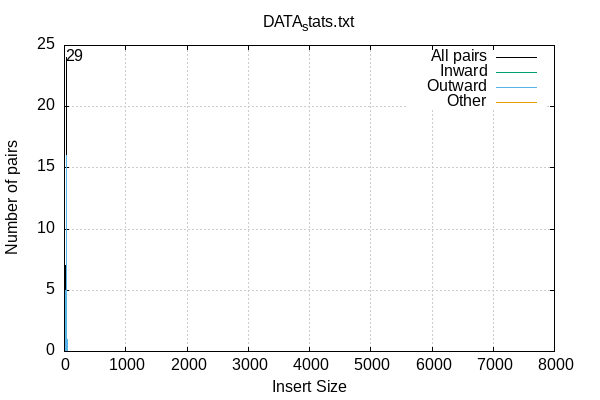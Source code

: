 
            set terminal png size 600,400 truecolor
            set output "DATA_stats-insert-size.png"
            set grid xtics ytics y2tics back lc rgb "#cccccc"
            set rmargin 5
            set label sprintf("%d",29) at 29+10,24
            set ylabel  "Number of pairs"
            set xlabel  "Insert Size"
            set title "DATA_stats.txt"
            plot \
                '-' with lines lc rgb 'black' title 'All pairs', \
                '-' with lines title 'Inward', \
                '-' with lines title 'Outward', \
                '-' with lines title 'Other'
        0	0
1	0
2	0
3	0
4	0
5	0
6	0
7	0
8	0
9	0
10	0
11	0
12	0
13	0
14	0
15	0
16	0
17	0
18	0
19	2
20	3
21	1
22	4
23	4
24	7
25	4
26	3
27	7
28	3
29	24
30	19
31	3
32	1
33	0
34	0
35	1
36	0
37	1
38	1
39	0
40	0
41	1
42	0
43	0
44	0
45	0
46	0
47	0
48	0
49	0
50	0
51	0
52	0
53	0
54	0
55	0
56	0
57	0
58	0
59	0
60	0
61	0
62	0
63	0
64	0
65	0
66	0
67	0
68	0
69	0
70	0
71	0
72	0
73	0
74	0
75	0
76	0
77	0
78	0
79	0
80	0
81	0
82	0
83	0
84	0
85	0
86	0
87	0
88	0
89	0
90	0
91	0
92	0
93	0
94	0
95	0
96	0
97	0
98	0
99	0
100	0
101	0
102	0
103	0
104	0
105	0
106	0
107	0
108	0
109	0
110	0
111	0
112	0
113	0
114	0
115	0
116	0
117	0
118	0
119	0
120	0
121	0
122	0
123	0
124	0
125	0
126	0
127	0
128	0
129	0
130	0
131	0
132	0
133	0
134	0
135	0
136	0
137	0
138	0
139	0
140	0
141	0
142	0
143	0
144	0
145	0
146	0
147	0
148	0
149	0
150	0
151	0
152	0
153	0
154	0
155	0
156	0
157	0
158	0
159	0
160	0
161	0
162	0
163	0
164	0
165	0
166	0
167	0
168	0
169	0
170	0
171	0
172	0
173	0
174	0
175	0
176	0
177	0
178	0
179	0
180	0
181	0
182	0
183	0
184	0
185	0
186	0
187	0
188	0
189	0
190	0
191	0
192	0
193	0
194	0
195	0
196	0
197	0
198	0
199	0
200	0
201	0
202	0
203	0
204	0
205	0
206	0
207	0
208	0
209	0
210	0
211	0
212	0
213	0
214	0
215	0
216	0
217	0
218	0
219	0
220	0
221	0
222	0
223	0
224	0
225	0
226	0
227	0
228	0
229	0
230	0
231	0
232	0
233	0
234	0
235	0
236	0
237	0
238	0
239	0
240	0
241	0
242	0
243	0
244	0
245	0
246	0
247	0
248	0
249	0
250	0
251	0
252	0
253	0
254	0
255	0
256	0
257	0
258	0
259	0
260	0
261	0
262	0
263	0
264	0
265	0
266	0
267	0
268	0
269	0
270	0
271	0
272	0
273	0
274	0
275	0
276	0
277	0
278	0
279	0
280	0
281	0
282	0
283	0
284	0
285	0
286	0
287	0
288	0
289	0
290	0
291	0
292	0
293	0
294	0
295	0
296	0
297	0
298	0
299	0
300	0
301	0
302	0
303	0
304	0
305	0
306	0
307	0
308	0
309	0
310	0
311	0
312	0
313	0
314	0
315	0
316	0
317	0
318	0
319	0
320	0
321	0
322	0
323	0
324	0
325	0
326	0
327	0
328	0
329	0
330	0
331	0
332	0
333	0
334	0
335	0
336	0
337	0
338	0
339	0
340	0
341	0
342	0
343	0
344	0
345	0
346	0
347	0
348	0
349	0
350	0
351	0
352	0
353	0
354	0
355	0
356	0
357	0
358	0
359	0
360	0
361	0
362	0
363	0
364	0
365	0
366	0
367	0
368	0
369	0
370	0
371	0
372	0
373	0
374	0
375	0
376	0
377	0
378	0
379	0
380	0
381	0
382	0
383	0
384	0
385	0
386	0
387	0
388	0
389	0
390	0
391	0
392	0
393	0
394	0
395	0
396	0
397	0
398	0
399	0
400	0
401	0
402	0
403	0
404	0
405	0
406	0
407	0
408	0
409	0
410	0
411	0
412	0
413	0
414	0
415	0
416	0
417	0
418	0
419	0
420	0
421	0
422	0
423	0
424	0
425	0
426	0
427	0
428	0
429	0
430	0
431	0
432	0
433	0
434	0
435	0
436	0
437	0
438	0
439	0
440	0
441	0
442	0
443	0
444	0
445	0
446	0
447	0
448	0
449	0
450	0
451	0
452	0
453	0
454	0
455	0
456	0
457	0
458	0
459	0
460	0
461	0
462	0
463	0
464	0
465	0
466	0
467	0
468	0
469	0
470	0
471	0
472	0
473	0
474	0
475	0
476	0
477	0
478	0
479	0
480	0
481	0
482	0
483	0
484	0
485	0
486	0
487	0
488	0
489	0
490	0
491	0
492	0
493	0
494	0
495	0
496	0
497	0
498	0
499	0
500	0
501	0
502	0
503	0
504	0
505	0
506	0
507	0
508	0
509	0
510	0
511	0
512	0
513	0
514	0
515	0
516	0
517	0
518	0
519	0
520	0
521	0
522	0
523	0
524	0
525	0
526	0
527	0
528	0
529	0
530	0
531	0
532	0
533	0
534	0
535	0
536	0
537	0
538	0
539	0
540	0
541	0
542	0
543	0
544	0
545	0
546	0
547	0
548	0
549	0
550	0
551	0
552	0
553	0
554	0
555	0
556	0
557	0
558	0
559	0
560	0
561	0
562	0
563	0
564	0
565	0
566	0
567	0
568	0
569	0
570	0
571	0
572	0
573	0
574	0
575	0
576	0
577	0
578	0
579	0
580	0
581	0
582	0
583	0
584	0
585	0
586	0
587	0
588	0
589	0
590	0
591	0
592	0
593	0
594	0
595	0
596	0
597	0
598	0
599	0
600	0
601	0
602	0
603	0
604	0
605	0
606	0
607	0
608	0
609	0
610	0
611	0
612	0
613	0
614	0
615	0
616	0
617	0
618	0
619	0
620	0
621	0
622	0
623	0
624	0
625	0
626	0
627	0
628	0
629	0
630	0
631	0
632	0
633	0
634	0
635	0
636	0
637	0
638	0
639	0
640	0
641	0
642	0
643	0
644	0
645	0
646	0
647	0
648	0
649	0
650	0
651	0
652	0
653	0
654	0
655	0
656	0
657	0
658	0
659	0
660	0
661	0
662	0
663	0
664	0
665	0
666	0
667	0
668	0
669	0
670	0
671	0
672	0
673	0
674	0
675	0
676	0
677	0
678	0
679	0
680	0
681	0
682	0
683	0
684	0
685	0
686	0
687	0
688	0
689	0
690	0
691	0
692	0
693	0
694	0
695	0
696	0
697	0
698	0
699	0
700	0
701	0
702	0
703	0
704	0
705	0
706	0
707	0
708	0
709	0
710	0
711	0
712	0
713	0
714	0
715	0
716	0
717	0
718	0
719	0
720	0
721	0
722	0
723	0
724	0
725	0
726	0
727	0
728	0
729	0
730	0
731	0
732	0
733	0
734	0
735	0
736	0
737	0
738	0
739	0
740	0
741	0
742	0
743	0
744	0
745	0
746	0
747	0
748	0
749	0
750	0
751	0
752	0
753	0
754	0
755	0
756	0
757	0
758	0
759	0
760	0
761	0
762	0
763	0
764	0
765	0
766	0
767	0
768	0
769	0
770	0
771	0
772	0
773	0
774	0
775	0
776	0
777	0
778	0
779	0
780	0
781	0
782	0
783	0
784	0
785	0
786	0
787	0
788	0
789	0
790	0
791	0
792	0
793	0
794	0
795	0
796	0
797	0
798	0
799	0
800	0
801	0
802	0
803	0
804	0
805	0
806	0
807	0
808	0
809	0
810	0
811	0
812	0
813	0
814	0
815	0
816	0
817	0
818	0
819	0
820	0
821	0
822	0
823	0
824	0
825	0
826	0
827	0
828	0
829	0
830	0
831	0
832	0
833	0
834	0
835	0
836	0
837	0
838	0
839	0
840	0
841	0
842	0
843	0
844	0
845	0
846	0
847	0
848	0
849	0
850	0
851	0
852	0
853	0
854	0
855	0
856	0
857	0
858	0
859	0
860	0
861	0
862	0
863	0
864	0
865	0
866	0
867	0
868	0
869	0
870	0
871	0
872	0
873	0
874	0
875	0
876	0
877	0
878	0
879	0
880	0
881	0
882	0
883	0
884	0
885	0
886	0
887	0
888	0
889	0
890	0
891	0
892	0
893	0
894	0
895	0
896	0
897	0
898	0
899	0
900	0
901	0
902	0
903	0
904	0
905	0
906	0
907	0
908	0
909	0
910	0
911	0
912	0
913	0
914	0
915	0
916	0
917	0
918	0
919	0
920	0
921	0
922	0
923	0
924	0
925	0
926	0
927	0
928	0
929	0
930	0
931	0
932	0
933	0
934	0
935	0
936	0
937	0
938	0
939	0
940	0
941	0
942	0
943	0
944	0
945	0
946	0
947	0
948	0
949	0
950	0
951	0
952	0
953	0
954	0
955	0
956	0
957	0
958	0
959	0
960	0
961	0
962	0
963	0
964	0
965	0
966	0
967	0
968	0
969	0
970	0
971	0
972	0
973	0
974	0
975	0
976	0
977	0
978	0
979	0
980	0
981	0
982	0
983	0
984	0
985	0
986	0
987	0
988	0
989	0
990	0
991	0
992	0
993	0
994	0
995	0
996	0
997	0
998	0
999	0
1000	0
1001	0
1002	0
1003	0
1004	0
1005	0
1006	0
1007	0
1008	0
1009	0
1010	0
1011	0
1012	0
1013	0
1014	0
1015	0
1016	0
1017	0
1018	0
1019	0
1020	0
1021	0
1022	0
1023	0
1024	0
1025	0
1026	0
1027	0
1028	0
1029	0
1030	0
1031	0
1032	0
1033	0
1034	0
1035	0
1036	0
1037	0
1038	0
1039	0
1040	0
1041	0
1042	0
1043	0
1044	0
1045	0
1046	0
1047	0
1048	0
1049	0
1050	0
1051	0
1052	0
1053	0
1054	0
1055	0
1056	0
1057	0
1058	0
1059	0
1060	0
1061	0
1062	0
1063	0
1064	0
1065	0
1066	0
1067	0
1068	0
1069	0
1070	0
1071	0
1072	0
1073	0
1074	0
1075	0
1076	0
1077	0
1078	0
1079	0
1080	0
1081	0
1082	0
1083	0
1084	0
1085	0
1086	0
1087	0
1088	0
1089	0
1090	0
1091	0
1092	0
1093	0
1094	0
1095	0
1096	0
1097	0
1098	0
1099	0
1100	0
1101	0
1102	0
1103	0
1104	0
1105	0
1106	0
1107	0
1108	0
1109	0
1110	0
1111	0
1112	0
1113	0
1114	0
1115	0
1116	0
1117	0
1118	0
1119	0
1120	0
1121	0
1122	0
1123	0
1124	0
1125	0
1126	0
1127	0
1128	0
1129	0
1130	0
1131	0
1132	0
1133	0
1134	0
1135	0
1136	0
1137	0
1138	0
1139	0
1140	0
1141	0
1142	0
1143	0
1144	0
1145	0
1146	0
1147	0
1148	0
1149	0
1150	0
1151	0
1152	0
1153	0
1154	0
1155	0
1156	0
1157	0
1158	0
1159	0
1160	0
1161	0
1162	0
1163	0
1164	0
1165	0
1166	0
1167	0
1168	0
1169	0
1170	0
1171	0
1172	0
1173	0
1174	0
1175	0
1176	0
1177	0
1178	0
1179	0
1180	0
1181	0
1182	0
1183	0
1184	0
1185	0
1186	0
1187	0
1188	0
1189	0
1190	0
1191	0
1192	0
1193	0
1194	0
1195	0
1196	0
1197	0
1198	0
1199	0
1200	0
1201	0
1202	0
1203	0
1204	0
1205	0
1206	0
1207	0
1208	0
1209	0
1210	0
1211	0
1212	0
1213	0
1214	0
1215	0
1216	0
1217	0
1218	0
1219	0
1220	0
1221	0
1222	0
1223	0
1224	0
1225	0
1226	0
1227	0
1228	0
1229	0
1230	0
1231	0
1232	0
1233	0
1234	0
1235	0
1236	0
1237	0
1238	0
1239	0
1240	0
1241	0
1242	0
1243	0
1244	0
1245	0
1246	0
1247	0
1248	0
1249	0
1250	0
1251	0
1252	0
1253	0
1254	0
1255	0
1256	0
1257	0
1258	0
1259	0
1260	0
1261	0
1262	0
1263	0
1264	0
1265	0
1266	0
1267	0
1268	0
1269	0
1270	0
1271	0
1272	0
1273	0
1274	0
1275	0
1276	0
1277	0
1278	0
1279	0
1280	0
1281	0
1282	0
1283	0
1284	0
1285	0
1286	0
1287	0
1288	0
1289	0
1290	0
1291	0
1292	0
1293	0
1294	0
1295	0
1296	0
1297	0
1298	0
1299	0
1300	0
1301	0
1302	0
1303	0
1304	0
1305	0
1306	0
1307	0
1308	0
1309	0
1310	0
1311	0
1312	0
1313	0
1314	0
1315	0
1316	0
1317	0
1318	0
1319	0
1320	0
1321	0
1322	0
1323	0
1324	0
1325	0
1326	0
1327	0
1328	0
1329	0
1330	0
1331	0
1332	0
1333	0
1334	0
1335	0
1336	0
1337	0
1338	0
1339	0
1340	0
1341	0
1342	0
1343	0
1344	0
1345	0
1346	0
1347	0
1348	0
1349	0
1350	0
1351	0
1352	0
1353	0
1354	0
1355	0
1356	0
1357	0
1358	0
1359	0
1360	0
1361	0
1362	0
1363	0
1364	0
1365	0
1366	0
1367	0
1368	0
1369	0
1370	0
1371	0
1372	0
1373	0
1374	0
1375	0
1376	0
1377	0
1378	0
1379	0
1380	0
1381	0
1382	0
1383	0
1384	0
1385	0
1386	0
1387	0
1388	0
1389	0
1390	0
1391	0
1392	0
1393	0
1394	0
1395	0
1396	0
1397	0
1398	0
1399	0
1400	0
1401	0
1402	0
1403	0
1404	0
1405	0
1406	0
1407	0
1408	0
1409	0
1410	0
1411	0
1412	0
1413	0
1414	0
1415	0
1416	0
1417	0
1418	0
1419	0
1420	0
1421	0
1422	0
1423	0
1424	0
1425	0
1426	0
1427	0
1428	0
1429	0
1430	0
1431	0
1432	0
1433	0
1434	0
1435	0
1436	0
1437	0
1438	0
1439	0
1440	0
1441	0
1442	0
1443	0
1444	0
1445	0
1446	0
1447	0
1448	0
1449	0
1450	0
1451	0
1452	0
1453	0
1454	0
1455	0
1456	0
1457	0
1458	0
1459	0
1460	0
1461	0
1462	0
1463	0
1464	0
1465	0
1466	0
1467	0
1468	0
1469	0
1470	0
1471	0
1472	0
1473	0
1474	0
1475	0
1476	0
1477	0
1478	0
1479	0
1480	0
1481	0
1482	0
1483	0
1484	0
1485	0
1486	0
1487	0
1488	0
1489	0
1490	0
1491	0
1492	0
1493	0
1494	0
1495	0
1496	0
1497	0
1498	0
1499	0
1500	0
1501	0
1502	0
1503	0
1504	0
1505	0
1506	0
1507	0
1508	0
1509	0
1510	0
1511	0
1512	0
1513	0
1514	0
1515	0
1516	0
1517	0
1518	0
1519	0
1520	0
1521	0
1522	0
1523	0
1524	0
1525	0
1526	0
1527	0
1528	0
1529	0
1530	0
1531	0
1532	0
1533	0
1534	0
1535	0
1536	0
1537	0
1538	0
1539	0
1540	0
1541	0
1542	0
1543	0
1544	0
1545	0
1546	0
1547	0
1548	0
1549	0
1550	0
1551	0
1552	0
1553	0
1554	0
1555	0
1556	0
1557	0
1558	0
1559	0
1560	0
1561	0
1562	0
1563	0
1564	0
1565	0
1566	0
1567	0
1568	0
1569	0
1570	0
1571	0
1572	0
1573	0
1574	0
1575	0
1576	0
1577	0
1578	0
1579	0
1580	0
1581	0
1582	0
1583	0
1584	0
1585	0
1586	0
1587	0
1588	0
1589	0
1590	0
1591	0
1592	0
1593	0
1594	0
1595	0
1596	0
1597	0
1598	0
1599	0
1600	0
1601	0
1602	0
1603	0
1604	0
1605	0
1606	0
1607	0
1608	0
1609	0
1610	0
1611	0
1612	0
1613	0
1614	0
1615	0
1616	0
1617	0
1618	0
1619	0
1620	0
1621	0
1622	0
1623	0
1624	0
1625	0
1626	0
1627	0
1628	0
1629	0
1630	0
1631	0
1632	0
1633	0
1634	0
1635	0
1636	0
1637	0
1638	0
1639	0
1640	0
1641	0
1642	0
1643	0
1644	0
1645	0
1646	0
1647	0
1648	0
1649	0
1650	0
1651	0
1652	0
1653	0
1654	0
1655	0
1656	0
1657	0
1658	0
1659	0
1660	0
1661	0
1662	0
1663	0
1664	0
1665	0
1666	0
1667	0
1668	0
1669	0
1670	0
1671	0
1672	0
1673	0
1674	0
1675	0
1676	0
1677	0
1678	0
1679	0
1680	0
1681	0
1682	0
1683	0
1684	0
1685	0
1686	0
1687	0
1688	0
1689	0
1690	0
1691	0
1692	0
1693	0
1694	0
1695	0
1696	0
1697	0
1698	0
1699	0
1700	0
1701	0
1702	0
1703	0
1704	0
1705	0
1706	0
1707	0
1708	0
1709	0
1710	0
1711	0
1712	0
1713	0
1714	0
1715	0
1716	0
1717	0
1718	0
1719	0
1720	0
1721	0
1722	0
1723	0
1724	0
1725	0
1726	0
1727	0
1728	0
1729	0
1730	0
1731	0
1732	0
1733	0
1734	0
1735	0
1736	0
1737	0
1738	0
1739	0
1740	0
1741	0
1742	0
1743	0
1744	0
1745	0
1746	0
1747	0
1748	0
1749	0
1750	0
1751	0
1752	0
1753	0
1754	0
1755	0
1756	0
1757	0
1758	0
1759	0
1760	0
1761	0
1762	0
1763	0
1764	0
1765	0
1766	0
1767	0
1768	0
1769	0
1770	0
1771	0
1772	0
1773	0
1774	0
1775	0
1776	0
1777	0
1778	0
1779	0
1780	0
1781	0
1782	0
1783	0
1784	0
1785	0
1786	0
1787	0
1788	0
1789	0
1790	0
1791	0
1792	0
1793	0
1794	0
1795	0
1796	0
1797	0
1798	0
1799	0
1800	0
1801	0
1802	0
1803	0
1804	0
1805	0
1806	0
1807	0
1808	0
1809	0
1810	0
1811	0
1812	0
1813	0
1814	0
1815	0
1816	0
1817	0
1818	0
1819	0
1820	0
1821	0
1822	0
1823	0
1824	0
1825	0
1826	0
1827	0
1828	0
1829	0
1830	0
1831	0
1832	0
1833	0
1834	0
1835	0
1836	0
1837	0
1838	0
1839	0
1840	0
1841	0
1842	0
1843	0
1844	0
1845	0
1846	0
1847	0
1848	0
1849	0
1850	0
1851	0
1852	0
1853	0
1854	0
1855	0
1856	0
1857	0
1858	0
1859	0
1860	0
1861	0
1862	0
1863	0
1864	0
1865	0
1866	0
1867	0
1868	0
1869	0
1870	0
1871	0
1872	0
1873	0
1874	0
1875	0
1876	0
1877	0
1878	0
1879	0
1880	0
1881	0
1882	0
1883	0
1884	0
1885	0
1886	0
1887	0
1888	0
1889	0
1890	0
1891	0
1892	0
1893	0
1894	0
1895	0
1896	0
1897	0
1898	0
1899	0
1900	0
1901	0
1902	0
1903	0
1904	0
1905	0
1906	0
1907	0
1908	0
1909	0
1910	0
1911	0
1912	0
1913	0
1914	0
1915	0
1916	0
1917	0
1918	0
1919	0
1920	0
1921	0
1922	0
1923	0
1924	0
1925	0
1926	0
1927	0
1928	0
1929	0
1930	0
1931	0
1932	0
1933	0
1934	0
1935	0
1936	0
1937	0
1938	0
1939	0
1940	0
1941	0
1942	0
1943	0
1944	0
1945	0
1946	0
1947	0
1948	0
1949	0
1950	0
1951	0
1952	0
1953	0
1954	0
1955	0
1956	0
1957	0
1958	0
1959	0
1960	0
1961	0
1962	0
1963	0
1964	0
1965	0
1966	0
1967	0
1968	0
1969	0
1970	0
1971	0
1972	0
1973	0
1974	0
1975	0
1976	0
1977	0
1978	0
1979	0
1980	0
1981	0
1982	0
1983	0
1984	0
1985	0
1986	0
1987	0
1988	0
1989	0
1990	0
1991	0
1992	0
1993	0
1994	0
1995	0
1996	0
1997	0
1998	0
1999	0
2000	0
2001	0
2002	0
2003	0
2004	0
2005	0
2006	0
2007	0
2008	0
2009	0
2010	0
2011	0
2012	0
2013	0
2014	0
2015	0
2016	0
2017	0
2018	0
2019	0
2020	0
2021	0
2022	0
2023	0
2024	0
2025	0
2026	0
2027	0
2028	0
2029	0
2030	0
2031	0
2032	0
2033	0
2034	0
2035	0
2036	0
2037	0
2038	0
2039	0
2040	0
2041	0
2042	0
2043	0
2044	0
2045	0
2046	0
2047	0
2048	0
2049	0
2050	0
2051	0
2052	0
2053	0
2054	0
2055	0
2056	0
2057	0
2058	0
2059	0
2060	0
2061	0
2062	0
2063	0
2064	0
2065	0
2066	0
2067	0
2068	0
2069	0
2070	0
2071	0
2072	0
2073	0
2074	0
2075	0
2076	0
2077	0
2078	0
2079	0
2080	0
2081	0
2082	0
2083	0
2084	0
2085	0
2086	0
2087	0
2088	0
2089	0
2090	0
2091	0
2092	0
2093	0
2094	0
2095	0
2096	0
2097	0
2098	0
2099	0
2100	0
2101	0
2102	0
2103	0
2104	0
2105	0
2106	0
2107	0
2108	0
2109	0
2110	0
2111	0
2112	0
2113	0
2114	0
2115	0
2116	0
2117	0
2118	0
2119	0
2120	0
2121	0
2122	0
2123	0
2124	0
2125	0
2126	0
2127	0
2128	0
2129	0
2130	0
2131	0
2132	0
2133	0
2134	0
2135	0
2136	0
2137	0
2138	0
2139	0
2140	0
2141	0
2142	0
2143	0
2144	0
2145	0
2146	0
2147	0
2148	0
2149	0
2150	0
2151	0
2152	0
2153	0
2154	0
2155	0
2156	0
2157	0
2158	0
2159	0
2160	0
2161	0
2162	0
2163	0
2164	0
2165	0
2166	0
2167	0
2168	0
2169	0
2170	0
2171	0
2172	0
2173	0
2174	0
2175	0
2176	0
2177	0
2178	0
2179	0
2180	0
2181	0
2182	0
2183	0
2184	0
2185	0
2186	0
2187	0
2188	0
2189	0
2190	0
2191	0
2192	0
2193	0
2194	0
2195	0
2196	0
2197	0
2198	0
2199	0
2200	0
2201	0
2202	0
2203	0
2204	0
2205	0
2206	0
2207	0
2208	0
2209	0
2210	0
2211	0
2212	0
2213	0
2214	0
2215	0
2216	0
2217	0
2218	0
2219	0
2220	0
2221	0
2222	0
2223	0
2224	0
2225	0
2226	0
2227	0
2228	0
2229	0
2230	0
2231	0
2232	0
2233	0
2234	0
2235	0
2236	0
2237	0
2238	0
2239	0
2240	0
2241	0
2242	0
2243	0
2244	0
2245	0
2246	0
2247	0
2248	0
2249	0
2250	0
2251	0
2252	0
2253	0
2254	0
2255	0
2256	0
2257	0
2258	0
2259	0
2260	0
2261	0
2262	0
2263	0
2264	0
2265	0
2266	0
2267	0
2268	0
2269	0
2270	0
2271	0
2272	0
2273	0
2274	0
2275	0
2276	0
2277	0
2278	0
2279	0
2280	0
2281	0
2282	0
2283	0
2284	0
2285	0
2286	0
2287	0
2288	0
2289	0
2290	0
2291	0
2292	0
2293	0
2294	0
2295	0
2296	0
2297	0
2298	0
2299	0
2300	0
2301	0
2302	0
2303	0
2304	0
2305	0
2306	0
2307	0
2308	0
2309	0
2310	0
2311	0
2312	0
2313	0
2314	0
2315	0
2316	0
2317	0
2318	0
2319	0
2320	0
2321	0
2322	0
2323	0
2324	0
2325	0
2326	0
2327	0
2328	0
2329	0
2330	0
2331	0
2332	0
2333	0
2334	0
2335	0
2336	0
2337	0
2338	0
2339	0
2340	0
2341	0
2342	0
2343	0
2344	0
2345	0
2346	0
2347	0
2348	0
2349	0
2350	0
2351	0
2352	0
2353	0
2354	0
2355	0
2356	0
2357	0
2358	0
2359	0
2360	0
2361	0
2362	0
2363	0
2364	0
2365	0
2366	0
2367	0
2368	0
2369	0
2370	0
2371	0
2372	0
2373	0
2374	0
2375	0
2376	0
2377	0
2378	0
2379	0
2380	0
2381	0
2382	0
2383	0
2384	0
2385	0
2386	0
2387	0
2388	0
2389	0
2390	0
2391	0
2392	0
2393	0
2394	0
2395	0
2396	0
2397	0
2398	0
2399	0
2400	0
2401	0
2402	0
2403	0
2404	0
2405	0
2406	0
2407	0
2408	0
2409	0
2410	0
2411	0
2412	0
2413	0
2414	0
2415	0
2416	0
2417	0
2418	0
2419	0
2420	0
2421	0
2422	0
2423	0
2424	0
2425	0
2426	0
2427	0
2428	0
2429	0
2430	0
2431	0
2432	0
2433	0
2434	0
2435	0
2436	0
2437	0
2438	0
2439	0
2440	0
2441	0
2442	0
2443	0
2444	0
2445	0
2446	0
2447	0
2448	0
2449	0
2450	0
2451	0
2452	0
2453	0
2454	0
2455	0
2456	0
2457	0
2458	0
2459	0
2460	0
2461	0
2462	0
2463	0
2464	0
2465	0
2466	0
2467	0
2468	0
2469	0
2470	0
2471	0
2472	0
2473	0
2474	0
2475	0
2476	0
2477	0
2478	0
2479	0
2480	0
2481	0
2482	0
2483	0
2484	0
2485	0
2486	0
2487	0
2488	0
2489	0
2490	0
2491	0
2492	0
2493	0
2494	0
2495	0
2496	0
2497	0
2498	0
2499	0
2500	0
2501	0
2502	0
2503	0
2504	0
2505	0
2506	0
2507	0
2508	0
2509	0
2510	0
2511	0
2512	0
2513	0
2514	0
2515	0
2516	0
2517	0
2518	0
2519	0
2520	0
2521	0
2522	0
2523	0
2524	0
2525	0
2526	0
2527	0
2528	0
2529	0
2530	0
2531	0
2532	0
2533	0
2534	0
2535	0
2536	0
2537	0
2538	0
2539	0
2540	0
2541	0
2542	0
2543	0
2544	0
2545	0
2546	0
2547	0
2548	0
2549	0
2550	0
2551	0
2552	0
2553	0
2554	0
2555	0
2556	0
2557	0
2558	0
2559	0
2560	0
2561	0
2562	0
2563	0
2564	0
2565	0
2566	0
2567	0
2568	0
2569	0
2570	0
2571	0
2572	0
2573	0
2574	0
2575	0
2576	0
2577	0
2578	0
2579	0
2580	0
2581	0
2582	0
2583	0
2584	0
2585	0
2586	0
2587	0
2588	0
2589	0
2590	0
2591	0
2592	0
2593	0
2594	0
2595	0
2596	0
2597	0
2598	0
2599	0
2600	0
2601	0
2602	0
2603	0
2604	0
2605	0
2606	0
2607	0
2608	0
2609	0
2610	0
2611	0
2612	0
2613	0
2614	0
2615	0
2616	0
2617	0
2618	0
2619	0
2620	0
2621	0
2622	0
2623	0
2624	0
2625	0
2626	0
2627	0
2628	0
2629	0
2630	0
2631	0
2632	0
2633	0
2634	0
2635	0
2636	0
2637	0
2638	0
2639	0
2640	0
2641	0
2642	0
2643	0
2644	0
2645	0
2646	0
2647	0
2648	0
2649	0
2650	0
2651	0
2652	0
2653	0
2654	0
2655	0
2656	0
2657	0
2658	0
2659	0
2660	0
2661	0
2662	0
2663	0
2664	0
2665	0
2666	0
2667	0
2668	0
2669	0
2670	0
2671	0
2672	0
2673	0
2674	0
2675	0
2676	0
2677	0
2678	0
2679	0
2680	0
2681	0
2682	0
2683	0
2684	0
2685	0
2686	0
2687	0
2688	0
2689	0
2690	0
2691	0
2692	0
2693	0
2694	0
2695	0
2696	0
2697	0
2698	0
2699	0
2700	0
2701	0
2702	0
2703	0
2704	0
2705	0
2706	0
2707	0
2708	0
2709	0
2710	0
2711	0
2712	0
2713	0
2714	0
2715	0
2716	0
2717	0
2718	0
2719	0
2720	0
2721	0
2722	0
2723	0
2724	0
2725	0
2726	0
2727	0
2728	0
2729	0
2730	0
2731	0
2732	0
2733	0
2734	0
2735	0
2736	0
2737	0
2738	0
2739	0
2740	0
2741	0
2742	0
2743	0
2744	0
2745	0
2746	0
2747	0
2748	0
2749	0
2750	0
2751	0
2752	0
2753	0
2754	0
2755	0
2756	0
2757	0
2758	0
2759	0
2760	0
2761	0
2762	0
2763	0
2764	0
2765	0
2766	0
2767	0
2768	0
2769	0
2770	0
2771	0
2772	0
2773	0
2774	0
2775	0
2776	0
2777	0
2778	0
2779	0
2780	0
2781	0
2782	0
2783	0
2784	0
2785	0
2786	0
2787	0
2788	0
2789	0
2790	0
2791	0
2792	0
2793	0
2794	0
2795	0
2796	0
2797	0
2798	0
2799	0
2800	0
2801	0
2802	0
2803	0
2804	0
2805	0
2806	0
2807	0
2808	0
2809	0
2810	0
2811	0
2812	0
2813	0
2814	0
2815	0
2816	0
2817	0
2818	0
2819	0
2820	0
2821	0
2822	0
2823	0
2824	0
2825	0
2826	0
2827	0
2828	0
2829	0
2830	0
2831	0
2832	0
2833	0
2834	0
2835	0
2836	0
2837	0
2838	0
2839	0
2840	0
2841	0
2842	0
2843	0
2844	0
2845	0
2846	0
2847	0
2848	0
2849	0
2850	0
2851	0
2852	0
2853	0
2854	0
2855	0
2856	0
2857	0
2858	0
2859	0
2860	0
2861	0
2862	0
2863	0
2864	0
2865	0
2866	0
2867	0
2868	0
2869	0
2870	0
2871	0
2872	0
2873	0
2874	0
2875	0
2876	0
2877	0
2878	0
2879	0
2880	0
2881	0
2882	0
2883	0
2884	0
2885	0
2886	0
2887	0
2888	0
2889	0
2890	0
2891	0
2892	0
2893	0
2894	0
2895	0
2896	0
2897	0
2898	0
2899	0
2900	0
2901	0
2902	0
2903	0
2904	0
2905	0
2906	0
2907	0
2908	0
2909	0
2910	0
2911	0
2912	0
2913	0
2914	0
2915	0
2916	0
2917	0
2918	0
2919	0
2920	0
2921	0
2922	0
2923	0
2924	0
2925	0
2926	0
2927	0
2928	0
2929	0
2930	0
2931	0
2932	0
2933	0
2934	0
2935	0
2936	0
2937	0
2938	0
2939	0
2940	0
2941	0
2942	0
2943	0
2944	0
2945	0
2946	0
2947	0
2948	0
2949	0
2950	0
2951	0
2952	0
2953	0
2954	0
2955	0
2956	0
2957	0
2958	0
2959	0
2960	0
2961	0
2962	0
2963	0
2964	0
2965	0
2966	0
2967	0
2968	0
2969	0
2970	0
2971	0
2972	0
2973	0
2974	0
2975	0
2976	0
2977	0
2978	0
2979	0
2980	0
2981	0
2982	0
2983	0
2984	0
2985	0
2986	0
2987	0
2988	0
2989	0
2990	0
2991	0
2992	0
2993	0
2994	0
2995	0
2996	0
2997	0
2998	0
2999	0
3000	0
3001	0
3002	0
3003	0
3004	0
3005	0
3006	0
3007	0
3008	0
3009	0
3010	0
3011	0
3012	0
3013	0
3014	0
3015	0
3016	0
3017	0
3018	0
3019	0
3020	0
3021	0
3022	0
3023	0
3024	0
3025	0
3026	0
3027	0
3028	0
3029	0
3030	0
3031	0
3032	0
3033	0
3034	0
3035	0
3036	0
3037	0
3038	0
3039	0
3040	0
3041	0
3042	0
3043	0
3044	0
3045	0
3046	0
3047	0
3048	0
3049	0
3050	0
3051	0
3052	0
3053	0
3054	0
3055	0
3056	0
3057	0
3058	0
3059	0
3060	0
3061	0
3062	0
3063	0
3064	0
3065	0
3066	0
3067	0
3068	0
3069	0
3070	0
3071	0
3072	0
3073	0
3074	0
3075	0
3076	0
3077	0
3078	0
3079	0
3080	0
3081	0
3082	0
3083	0
3084	0
3085	0
3086	0
3087	0
3088	0
3089	0
3090	0
3091	0
3092	0
3093	0
3094	0
3095	0
3096	0
3097	0
3098	0
3099	0
3100	0
3101	0
3102	0
3103	0
3104	0
3105	0
3106	0
3107	0
3108	0
3109	0
3110	0
3111	0
3112	0
3113	0
3114	0
3115	0
3116	0
3117	0
3118	0
3119	0
3120	0
3121	0
3122	0
3123	0
3124	0
3125	0
3126	0
3127	0
3128	0
3129	0
3130	0
3131	0
3132	0
3133	0
3134	0
3135	0
3136	0
3137	0
3138	0
3139	0
3140	0
3141	0
3142	0
3143	0
3144	0
3145	0
3146	0
3147	0
3148	0
3149	0
3150	0
3151	0
3152	0
3153	0
3154	0
3155	0
3156	0
3157	0
3158	0
3159	0
3160	0
3161	0
3162	0
3163	0
3164	0
3165	0
3166	0
3167	0
3168	0
3169	0
3170	0
3171	0
3172	0
3173	0
3174	0
3175	0
3176	0
3177	0
3178	0
3179	0
3180	0
3181	0
3182	0
3183	0
3184	0
3185	0
3186	0
3187	0
3188	0
3189	0
3190	0
3191	0
3192	0
3193	0
3194	0
3195	0
3196	0
3197	0
3198	0
3199	0
3200	0
3201	0
3202	0
3203	0
3204	0
3205	0
3206	0
3207	0
3208	0
3209	0
3210	0
3211	0
3212	0
3213	0
3214	0
3215	0
3216	0
3217	0
3218	0
3219	0
3220	0
3221	0
3222	0
3223	0
3224	0
3225	0
3226	0
3227	0
3228	0
3229	0
3230	0
3231	0
3232	0
3233	0
3234	0
3235	0
3236	0
3237	0
3238	0
3239	0
3240	0
3241	0
3242	0
3243	0
3244	0
3245	0
3246	0
3247	0
3248	0
3249	0
3250	0
3251	0
3252	0
3253	0
3254	0
3255	0
3256	0
3257	0
3258	0
3259	0
3260	0
3261	0
3262	0
3263	0
3264	0
3265	0
3266	0
3267	0
3268	0
3269	0
3270	0
3271	0
3272	0
3273	0
3274	0
3275	0
3276	0
3277	0
3278	0
3279	0
3280	0
3281	0
3282	0
3283	0
3284	0
3285	0
3286	0
3287	0
3288	0
3289	0
3290	0
3291	0
3292	0
3293	0
3294	0
3295	0
3296	0
3297	0
3298	0
3299	0
3300	0
3301	0
3302	0
3303	0
3304	0
3305	0
3306	0
3307	0
3308	0
3309	0
3310	0
3311	0
3312	0
3313	0
3314	0
3315	0
3316	0
3317	0
3318	0
3319	0
3320	0
3321	0
3322	0
3323	0
3324	0
3325	0
3326	0
3327	0
3328	0
3329	0
3330	0
3331	0
3332	0
3333	0
3334	0
3335	0
3336	0
3337	0
3338	0
3339	0
3340	0
3341	0
3342	0
3343	0
3344	0
3345	0
3346	0
3347	0
3348	0
3349	0
3350	0
3351	0
3352	0
3353	0
3354	0
3355	0
3356	0
3357	0
3358	0
3359	0
3360	0
3361	0
3362	0
3363	0
3364	0
3365	0
3366	0
3367	0
3368	0
3369	0
3370	0
3371	0
3372	0
3373	0
3374	0
3375	0
3376	0
3377	0
3378	0
3379	0
3380	0
3381	0
3382	0
3383	0
3384	0
3385	0
3386	0
3387	0
3388	0
3389	0
3390	0
3391	0
3392	0
3393	0
3394	0
3395	0
3396	0
3397	0
3398	0
3399	0
3400	0
3401	0
3402	0
3403	0
3404	0
3405	0
3406	0
3407	0
3408	0
3409	0
3410	0
3411	0
3412	0
3413	0
3414	0
3415	0
3416	0
3417	0
3418	0
3419	0
3420	0
3421	0
3422	0
3423	0
3424	0
3425	0
3426	0
3427	0
3428	0
3429	0
3430	0
3431	0
3432	0
3433	0
3434	0
3435	0
3436	0
3437	0
3438	0
3439	0
3440	0
3441	0
3442	0
3443	0
3444	0
3445	0
3446	0
3447	0
3448	0
3449	0
3450	0
3451	0
3452	0
3453	0
3454	0
3455	0
3456	0
3457	0
3458	0
3459	0
3460	0
3461	0
3462	0
3463	0
3464	0
3465	0
3466	0
3467	0
3468	0
3469	0
3470	0
3471	0
3472	0
3473	0
3474	0
3475	0
3476	0
3477	0
3478	0
3479	0
3480	0
3481	0
3482	0
3483	0
3484	0
3485	0
3486	0
3487	0
3488	0
3489	0
3490	0
3491	0
3492	0
3493	0
3494	0
3495	0
3496	0
3497	0
3498	0
3499	0
3500	0
3501	0
3502	0
3503	0
3504	0
3505	0
3506	0
3507	0
3508	0
3509	0
3510	0
3511	0
3512	0
3513	0
3514	0
3515	0
3516	0
3517	0
3518	0
3519	0
3520	0
3521	0
3522	0
3523	0
3524	0
3525	0
3526	0
3527	0
3528	0
3529	0
3530	0
3531	0
3532	0
3533	0
3534	0
3535	0
3536	0
3537	0
3538	0
3539	0
3540	0
3541	0
3542	0
3543	0
3544	0
3545	0
3546	0
3547	0
3548	0
3549	0
3550	0
3551	0
3552	0
3553	0
3554	0
3555	0
3556	0
3557	0
3558	0
3559	0
3560	0
3561	0
3562	0
3563	0
3564	0
3565	0
3566	0
3567	0
3568	0
3569	0
3570	0
3571	0
3572	0
3573	0
3574	0
3575	0
3576	0
3577	0
3578	0
3579	0
3580	0
3581	0
3582	0
3583	0
3584	0
3585	0
3586	0
3587	0
3588	0
3589	0
3590	0
3591	0
3592	0
3593	0
3594	0
3595	0
3596	0
3597	0
3598	0
3599	0
3600	0
3601	0
3602	0
3603	0
3604	0
3605	0
3606	0
3607	0
3608	0
3609	0
3610	0
3611	0
3612	0
3613	0
3614	0
3615	0
3616	0
3617	0
3618	0
3619	0
3620	0
3621	0
3622	0
3623	0
3624	0
3625	0
3626	0
3627	0
3628	0
3629	0
3630	0
3631	0
3632	0
3633	0
3634	0
3635	0
3636	0
3637	0
3638	0
3639	0
3640	0
3641	0
3642	0
3643	0
3644	0
3645	0
3646	0
3647	0
3648	0
3649	0
3650	0
3651	0
3652	0
3653	0
3654	0
3655	0
3656	0
3657	0
3658	0
3659	0
3660	0
3661	0
3662	0
3663	0
3664	0
3665	0
3666	0
3667	0
3668	0
3669	0
3670	0
3671	0
3672	0
3673	0
3674	0
3675	0
3676	0
3677	0
3678	0
3679	0
3680	0
3681	0
3682	0
3683	0
3684	0
3685	0
3686	0
3687	0
3688	0
3689	0
3690	0
3691	0
3692	0
3693	0
3694	0
3695	0
3696	0
3697	0
3698	0
3699	0
3700	0
3701	0
3702	0
3703	0
3704	0
3705	0
3706	0
3707	0
3708	0
3709	0
3710	0
3711	0
3712	0
3713	0
3714	0
3715	0
3716	0
3717	0
3718	0
3719	0
3720	0
3721	0
3722	0
3723	0
3724	0
3725	0
3726	0
3727	0
3728	0
3729	0
3730	0
3731	0
3732	0
3733	0
3734	0
3735	0
3736	0
3737	0
3738	0
3739	0
3740	0
3741	0
3742	0
3743	0
3744	0
3745	0
3746	0
3747	0
3748	0
3749	0
3750	0
3751	0
3752	0
3753	0
3754	0
3755	0
3756	0
3757	0
3758	0
3759	0
3760	0
3761	0
3762	0
3763	0
3764	0
3765	0
3766	0
3767	0
3768	0
3769	0
3770	0
3771	0
3772	0
3773	0
3774	0
3775	0
3776	0
3777	0
3778	0
3779	0
3780	0
3781	0
3782	0
3783	0
3784	0
3785	0
3786	0
3787	0
3788	0
3789	0
3790	0
3791	0
3792	0
3793	0
3794	0
3795	0
3796	0
3797	0
3798	0
3799	0
3800	0
3801	0
3802	0
3803	0
3804	0
3805	0
3806	0
3807	0
3808	0
3809	0
3810	0
3811	0
3812	0
3813	0
3814	0
3815	0
3816	0
3817	0
3818	0
3819	0
3820	0
3821	0
3822	0
3823	0
3824	0
3825	0
3826	0
3827	0
3828	0
3829	0
3830	0
3831	0
3832	0
3833	0
3834	0
3835	0
3836	0
3837	0
3838	0
3839	0
3840	0
3841	0
3842	0
3843	0
3844	0
3845	0
3846	0
3847	0
3848	0
3849	0
3850	0
3851	0
3852	0
3853	0
3854	0
3855	0
3856	0
3857	0
3858	0
3859	0
3860	0
3861	0
3862	0
3863	0
3864	0
3865	0
3866	0
3867	0
3868	0
3869	0
3870	0
3871	0
3872	0
3873	0
3874	0
3875	0
3876	0
3877	0
3878	0
3879	0
3880	0
3881	0
3882	0
3883	0
3884	0
3885	0
3886	0
3887	0
3888	0
3889	0
3890	0
3891	0
3892	0
3893	0
3894	0
3895	0
3896	0
3897	0
3898	0
3899	0
3900	0
3901	0
3902	0
3903	0
3904	0
3905	0
3906	0
3907	0
3908	0
3909	0
3910	0
3911	0
3912	0
3913	0
3914	0
3915	0
3916	0
3917	0
3918	0
3919	0
3920	0
3921	0
3922	0
3923	0
3924	0
3925	0
3926	0
3927	0
3928	0
3929	0
3930	0
3931	0
3932	0
3933	0
3934	0
3935	0
3936	0
3937	0
3938	0
3939	0
3940	0
3941	0
3942	0
3943	0
3944	0
3945	0
3946	0
3947	0
3948	0
3949	0
3950	0
3951	0
3952	0
3953	0
3954	0
3955	0
3956	0
3957	0
3958	0
3959	0
3960	0
3961	0
3962	0
3963	0
3964	0
3965	0
3966	0
3967	0
3968	0
3969	0
3970	0
3971	0
3972	0
3973	0
3974	0
3975	0
3976	0
3977	0
3978	0
3979	0
3980	0
3981	0
3982	0
3983	0
3984	0
3985	0
3986	0
3987	0
3988	0
3989	0
3990	0
3991	0
3992	0
3993	0
3994	0
3995	0
3996	0
3997	0
3998	0
3999	0
4000	0
4001	0
4002	0
4003	0
4004	0
4005	0
4006	0
4007	0
4008	0
4009	0
4010	0
4011	0
4012	0
4013	0
4014	0
4015	0
4016	0
4017	0
4018	0
4019	0
4020	0
4021	0
4022	0
4023	0
4024	0
4025	0
4026	0
4027	0
4028	0
4029	0
4030	0
4031	0
4032	0
4033	0
4034	0
4035	0
4036	0
4037	0
4038	0
4039	0
4040	0
4041	0
4042	0
4043	0
4044	0
4045	0
4046	0
4047	0
4048	0
4049	0
4050	0
4051	0
4052	0
4053	0
4054	0
4055	0
4056	0
4057	0
4058	0
4059	0
4060	0
4061	0
4062	0
4063	0
4064	0
4065	0
4066	0
4067	0
4068	0
4069	0
4070	0
4071	0
4072	0
4073	0
4074	0
4075	0
4076	0
4077	0
4078	0
4079	0
4080	0
4081	0
4082	0
4083	0
4084	0
4085	0
4086	0
4087	0
4088	0
4089	0
4090	0
4091	0
4092	0
4093	0
4094	0
4095	0
4096	0
4097	0
4098	0
4099	0
4100	0
4101	0
4102	0
4103	0
4104	0
4105	0
4106	0
4107	0
4108	0
4109	0
4110	0
4111	0
4112	0
4113	0
4114	0
4115	0
4116	0
4117	0
4118	0
4119	0
4120	0
4121	0
4122	0
4123	0
4124	0
4125	0
4126	0
4127	0
4128	0
4129	0
4130	0
4131	0
4132	0
4133	0
4134	0
4135	0
4136	0
4137	0
4138	0
4139	0
4140	0
4141	0
4142	0
4143	0
4144	0
4145	0
4146	0
4147	0
4148	0
4149	0
4150	0
4151	0
4152	0
4153	0
4154	0
4155	0
4156	0
4157	0
4158	0
4159	0
4160	0
4161	0
4162	0
4163	0
4164	0
4165	0
4166	0
4167	0
4168	0
4169	0
4170	0
4171	0
4172	0
4173	0
4174	0
4175	0
4176	0
4177	0
4178	0
4179	0
4180	0
4181	0
4182	0
4183	0
4184	0
4185	0
4186	0
4187	0
4188	0
4189	0
4190	0
4191	0
4192	0
4193	0
4194	0
4195	0
4196	0
4197	0
4198	0
4199	0
4200	0
4201	0
4202	0
4203	0
4204	0
4205	0
4206	0
4207	0
4208	0
4209	0
4210	0
4211	0
4212	0
4213	0
4214	0
4215	0
4216	0
4217	0
4218	0
4219	0
4220	0
4221	0
4222	0
4223	0
4224	0
4225	0
4226	0
4227	0
4228	0
4229	0
4230	0
4231	0
4232	0
4233	0
4234	0
4235	0
4236	0
4237	0
4238	0
4239	0
4240	0
4241	0
4242	0
4243	0
4244	0
4245	0
4246	0
4247	0
4248	0
4249	0
4250	0
4251	0
4252	0
4253	0
4254	0
4255	0
4256	0
4257	0
4258	0
4259	0
4260	0
4261	0
4262	0
4263	0
4264	0
4265	0
4266	0
4267	0
4268	0
4269	0
4270	0
4271	0
4272	0
4273	0
4274	0
4275	0
4276	0
4277	0
4278	0
4279	0
4280	0
4281	0
4282	0
4283	0
4284	0
4285	0
4286	0
4287	0
4288	0
4289	0
4290	0
4291	0
4292	0
4293	0
4294	0
4295	0
4296	0
4297	0
4298	0
4299	0
4300	0
4301	0
4302	0
4303	0
4304	0
4305	0
4306	0
4307	0
4308	0
4309	0
4310	0
4311	0
4312	0
4313	0
4314	0
4315	0
4316	0
4317	0
4318	0
4319	0
4320	0
4321	0
4322	0
4323	0
4324	0
4325	0
4326	0
4327	0
4328	0
4329	0
4330	0
4331	0
4332	0
4333	0
4334	0
4335	0
4336	0
4337	0
4338	0
4339	0
4340	0
4341	0
4342	0
4343	0
4344	0
4345	0
4346	0
4347	0
4348	0
4349	0
4350	0
4351	0
4352	0
4353	0
4354	0
4355	0
4356	0
4357	0
4358	0
4359	0
4360	0
4361	0
4362	0
4363	0
4364	0
4365	0
4366	0
4367	0
4368	0
4369	0
4370	0
4371	0
4372	0
4373	0
4374	0
4375	0
4376	0
4377	0
4378	0
4379	0
4380	0
4381	0
4382	0
4383	0
4384	0
4385	0
4386	0
4387	0
4388	0
4389	0
4390	0
4391	0
4392	0
4393	0
4394	0
4395	0
4396	0
4397	0
4398	0
4399	0
4400	0
4401	0
4402	0
4403	0
4404	0
4405	0
4406	0
4407	0
4408	0
4409	0
4410	0
4411	0
4412	0
4413	0
4414	0
4415	0
4416	0
4417	0
4418	0
4419	0
4420	0
4421	0
4422	0
4423	0
4424	0
4425	0
4426	0
4427	0
4428	0
4429	0
4430	0
4431	0
4432	0
4433	0
4434	0
4435	0
4436	0
4437	0
4438	0
4439	0
4440	0
4441	0
4442	0
4443	0
4444	0
4445	0
4446	0
4447	0
4448	0
4449	0
4450	0
4451	0
4452	0
4453	0
4454	0
4455	0
4456	0
4457	0
4458	0
4459	0
4460	0
4461	0
4462	0
4463	0
4464	0
4465	0
4466	0
4467	0
4468	0
4469	0
4470	0
4471	0
4472	0
4473	0
4474	0
4475	0
4476	0
4477	0
4478	0
4479	0
4480	0
4481	0
4482	0
4483	0
4484	0
4485	0
4486	0
4487	0
4488	0
4489	0
4490	0
4491	0
4492	0
4493	0
4494	0
4495	0
4496	0
4497	0
4498	0
4499	0
4500	0
4501	0
4502	0
4503	0
4504	0
4505	0
4506	0
4507	0
4508	0
4509	0
4510	0
4511	0
4512	0
4513	0
4514	0
4515	0
4516	0
4517	0
4518	0
4519	0
4520	0
4521	0
4522	0
4523	0
4524	0
4525	0
4526	0
4527	0
4528	0
4529	0
4530	0
4531	0
4532	0
4533	0
4534	0
4535	0
4536	0
4537	0
4538	0
4539	0
4540	0
4541	0
4542	0
4543	0
4544	0
4545	0
4546	0
4547	0
4548	0
4549	0
4550	0
4551	0
4552	0
4553	0
4554	0
4555	0
4556	0
4557	0
4558	0
4559	0
4560	0
4561	0
4562	0
4563	0
4564	0
4565	0
4566	0
4567	0
4568	0
4569	0
4570	0
4571	0
4572	0
4573	0
4574	0
4575	0
4576	0
4577	0
4578	0
4579	0
4580	0
4581	0
4582	0
4583	0
4584	0
4585	0
4586	0
4587	0
4588	0
4589	0
4590	0
4591	0
4592	0
4593	0
4594	0
4595	0
4596	0
4597	0
4598	0
4599	0
4600	0
4601	0
4602	0
4603	0
4604	0
4605	0
4606	0
4607	0
4608	0
4609	0
4610	0
4611	0
4612	0
4613	0
4614	0
4615	0
4616	0
4617	0
4618	0
4619	0
4620	0
4621	0
4622	0
4623	0
4624	0
4625	0
4626	0
4627	0
4628	0
4629	0
4630	0
4631	0
4632	0
4633	0
4634	0
4635	0
4636	0
4637	0
4638	0
4639	0
4640	0
4641	0
4642	0
4643	0
4644	0
4645	0
4646	0
4647	0
4648	0
4649	0
4650	0
4651	0
4652	0
4653	0
4654	0
4655	0
4656	0
4657	0
4658	0
4659	0
4660	0
4661	0
4662	0
4663	0
4664	0
4665	0
4666	0
4667	0
4668	0
4669	0
4670	0
4671	0
4672	0
4673	0
4674	0
4675	0
4676	0
4677	0
4678	0
4679	0
4680	0
4681	0
4682	0
4683	0
4684	0
4685	0
4686	0
4687	0
4688	0
4689	0
4690	0
4691	0
4692	0
4693	0
4694	0
4695	0
4696	0
4697	0
4698	0
4699	0
4700	0
4701	0
4702	0
4703	0
4704	0
4705	0
4706	0
4707	0
4708	0
4709	0
4710	0
4711	0
4712	0
4713	0
4714	0
4715	0
4716	0
4717	0
4718	0
4719	0
4720	0
4721	0
4722	0
4723	0
4724	0
4725	0
4726	0
4727	0
4728	0
4729	0
4730	0
4731	0
4732	0
4733	0
4734	0
4735	0
4736	0
4737	0
4738	0
4739	0
4740	0
4741	0
4742	0
4743	0
4744	0
4745	0
4746	0
4747	0
4748	0
4749	0
4750	0
4751	0
4752	0
4753	0
4754	0
4755	0
4756	0
4757	0
4758	0
4759	0
4760	0
4761	0
4762	0
4763	0
4764	0
4765	0
4766	0
4767	0
4768	0
4769	0
4770	0
4771	0
4772	0
4773	0
4774	0
4775	0
4776	0
4777	0
4778	0
4779	0
4780	0
4781	0
4782	0
4783	0
4784	0
4785	0
4786	0
4787	0
4788	0
4789	0
4790	0
4791	0
4792	0
4793	0
4794	0
4795	0
4796	0
4797	0
4798	0
4799	0
4800	0
4801	0
4802	0
4803	0
4804	0
4805	0
4806	0
4807	0
4808	0
4809	0
4810	0
4811	0
4812	0
4813	0
4814	0
4815	0
4816	0
4817	0
4818	0
4819	0
4820	0
4821	0
4822	0
4823	0
4824	0
4825	0
4826	0
4827	0
4828	0
4829	0
4830	0
4831	0
4832	0
4833	0
4834	0
4835	0
4836	0
4837	0
4838	0
4839	0
4840	0
4841	0
4842	0
4843	0
4844	0
4845	0
4846	0
4847	0
4848	0
4849	0
4850	0
4851	0
4852	0
4853	0
4854	0
4855	0
4856	0
4857	0
4858	0
4859	0
4860	0
4861	0
4862	0
4863	0
4864	0
4865	0
4866	0
4867	0
4868	0
4869	0
4870	0
4871	0
4872	0
4873	0
4874	0
4875	0
4876	0
4877	0
4878	0
4879	0
4880	0
4881	0
4882	0
4883	0
4884	0
4885	0
4886	0
4887	0
4888	0
4889	0
4890	0
4891	0
4892	0
4893	0
4894	0
4895	0
4896	0
4897	0
4898	0
4899	0
4900	0
4901	0
4902	0
4903	0
4904	0
4905	0
4906	0
4907	0
4908	0
4909	0
4910	0
4911	0
4912	0
4913	0
4914	0
4915	0
4916	0
4917	0
4918	0
4919	0
4920	0
4921	0
4922	0
4923	0
4924	0
4925	0
4926	0
4927	0
4928	0
4929	0
4930	0
4931	0
4932	0
4933	0
4934	0
4935	0
4936	0
4937	0
4938	0
4939	0
4940	0
4941	0
4942	0
4943	0
4944	0
4945	0
4946	0
4947	0
4948	0
4949	0
4950	0
4951	0
4952	0
4953	0
4954	0
4955	0
4956	0
4957	0
4958	0
4959	0
4960	0
4961	0
4962	0
4963	0
4964	0
4965	0
4966	0
4967	0
4968	0
4969	0
4970	0
4971	0
4972	0
4973	0
4974	0
4975	0
4976	0
4977	0
4978	0
4979	0
4980	0
4981	0
4982	0
4983	0
4984	0
4985	0
4986	0
4987	0
4988	0
4989	0
4990	0
4991	0
4992	0
4993	0
4994	0
4995	0
4996	0
4997	0
4998	0
4999	0
5000	0
5001	0
5002	0
5003	0
5004	0
5005	0
5006	0
5007	0
5008	0
5009	0
5010	0
5011	0
5012	0
5013	0
5014	0
5015	0
5016	0
5017	0
5018	0
5019	0
5020	0
5021	0
5022	0
5023	0
5024	0
5025	0
5026	0
5027	0
5028	0
5029	0
5030	0
5031	0
5032	0
5033	0
5034	0
5035	0
5036	0
5037	0
5038	0
5039	0
5040	0
5041	0
5042	0
5043	0
5044	0
5045	0
5046	0
5047	0
5048	0
5049	0
5050	0
5051	0
5052	0
5053	0
5054	0
5055	0
5056	0
5057	0
5058	0
5059	0
5060	0
5061	0
5062	0
5063	0
5064	0
5065	0
5066	0
5067	0
5068	0
5069	0
5070	0
5071	0
5072	0
5073	0
5074	0
5075	0
5076	0
5077	0
5078	0
5079	0
5080	0
5081	0
5082	0
5083	0
5084	0
5085	0
5086	0
5087	0
5088	0
5089	0
5090	0
5091	0
5092	0
5093	0
5094	0
5095	0
5096	0
5097	0
5098	0
5099	0
5100	0
5101	0
5102	0
5103	0
5104	0
5105	0
5106	0
5107	0
5108	0
5109	0
5110	0
5111	0
5112	0
5113	0
5114	0
5115	0
5116	0
5117	0
5118	0
5119	0
5120	0
5121	0
5122	0
5123	0
5124	0
5125	0
5126	0
5127	0
5128	0
5129	0
5130	0
5131	0
5132	0
5133	0
5134	0
5135	0
5136	0
5137	0
5138	0
5139	0
5140	0
5141	0
5142	0
5143	0
5144	0
5145	0
5146	0
5147	0
5148	0
5149	0
5150	0
5151	0
5152	0
5153	0
5154	0
5155	0
5156	0
5157	0
5158	0
5159	0
5160	0
5161	0
5162	0
5163	0
5164	0
5165	0
5166	0
5167	0
5168	0
5169	0
5170	0
5171	0
5172	0
5173	0
5174	0
5175	0
5176	0
5177	0
5178	0
5179	0
5180	0
5181	0
5182	0
5183	0
5184	0
5185	0
5186	0
5187	0
5188	0
5189	0
5190	0
5191	0
5192	0
5193	0
5194	0
5195	0
5196	0
5197	0
5198	0
5199	0
5200	0
5201	0
5202	0
5203	0
5204	0
5205	0
5206	0
5207	0
5208	0
5209	0
5210	0
5211	0
5212	0
5213	0
5214	0
5215	0
5216	0
5217	0
5218	0
5219	0
5220	0
5221	0
5222	0
5223	0
5224	0
5225	0
5226	0
5227	0
5228	0
5229	0
5230	0
5231	0
5232	0
5233	0
5234	0
5235	0
5236	0
5237	0
5238	0
5239	0
5240	0
5241	0
5242	0
5243	0
5244	0
5245	0
5246	0
5247	0
5248	0
5249	0
5250	0
5251	0
5252	0
5253	0
5254	0
5255	0
5256	0
5257	0
5258	0
5259	0
5260	0
5261	0
5262	0
5263	0
5264	0
5265	0
5266	0
5267	0
5268	0
5269	0
5270	0
5271	0
5272	0
5273	0
5274	0
5275	0
5276	0
5277	0
5278	0
5279	0
5280	0
5281	0
5282	0
5283	0
5284	0
5285	0
5286	0
5287	0
5288	0
5289	0
5290	0
5291	0
5292	0
5293	0
5294	0
5295	0
5296	0
5297	0
5298	0
5299	0
5300	0
5301	0
5302	0
5303	0
5304	0
5305	0
5306	0
5307	0
5308	0
5309	0
5310	0
5311	0
5312	0
5313	0
5314	0
5315	0
5316	0
5317	0
5318	0
5319	0
5320	0
5321	0
5322	0
5323	0
5324	0
5325	0
5326	0
5327	0
5328	0
5329	0
5330	0
5331	0
5332	0
5333	0
5334	0
5335	0
5336	0
5337	0
5338	0
5339	0
5340	0
5341	0
5342	0
5343	0
5344	0
5345	0
5346	0
5347	0
5348	0
5349	0
5350	0
5351	0
5352	0
5353	0
5354	0
5355	0
5356	0
5357	0
5358	0
5359	0
5360	0
5361	0
5362	0
5363	0
5364	0
5365	0
5366	0
5367	0
5368	0
5369	0
5370	0
5371	0
5372	0
5373	0
5374	0
5375	0
5376	0
5377	0
5378	0
5379	0
5380	0
5381	0
5382	0
5383	0
5384	0
5385	0
5386	0
5387	0
5388	0
5389	0
5390	0
5391	0
5392	0
5393	0
5394	0
5395	0
5396	0
5397	0
5398	0
5399	0
5400	0
5401	0
5402	0
5403	0
5404	0
5405	0
5406	0
5407	0
5408	0
5409	0
5410	0
5411	0
5412	0
5413	0
5414	0
5415	0
5416	0
5417	0
5418	0
5419	0
5420	0
5421	0
5422	0
5423	0
5424	0
5425	0
5426	0
5427	0
5428	0
5429	0
5430	0
5431	0
5432	0
5433	0
5434	0
5435	0
5436	0
5437	0
5438	0
5439	0
5440	0
5441	0
5442	0
5443	0
5444	0
5445	0
5446	0
5447	0
5448	0
5449	0
5450	0
5451	0
5452	0
5453	0
5454	0
5455	0
5456	0
5457	0
5458	0
5459	0
5460	0
5461	0
5462	0
5463	0
5464	0
5465	0
5466	0
5467	0
5468	0
5469	0
5470	0
5471	0
5472	0
5473	0
5474	0
5475	0
5476	0
5477	0
5478	0
5479	0
5480	0
5481	0
5482	0
5483	0
5484	0
5485	0
5486	0
5487	0
5488	0
5489	0
5490	0
5491	0
5492	0
5493	0
5494	0
5495	0
5496	0
5497	0
5498	0
5499	0
5500	0
5501	0
5502	0
5503	0
5504	0
5505	0
5506	0
5507	0
5508	0
5509	0
5510	0
5511	0
5512	0
5513	0
5514	0
5515	0
5516	0
5517	0
5518	0
5519	0
5520	0
5521	0
5522	0
5523	0
5524	0
5525	0
5526	0
5527	0
5528	0
5529	0
5530	0
5531	0
5532	0
5533	0
5534	0
5535	0
5536	0
5537	0
5538	0
5539	0
5540	0
5541	0
5542	0
5543	0
5544	0
5545	0
5546	0
5547	0
5548	0
5549	0
5550	0
5551	0
5552	0
5553	0
5554	0
5555	0
5556	0
5557	0
5558	0
5559	0
5560	0
5561	0
5562	0
5563	0
5564	0
5565	0
5566	0
5567	0
5568	0
5569	0
5570	0
5571	0
5572	0
5573	0
5574	0
5575	0
5576	0
5577	0
5578	0
5579	0
5580	0
5581	0
5582	0
5583	0
5584	0
5585	0
5586	0
5587	0
5588	0
5589	0
5590	0
5591	0
5592	0
5593	0
5594	0
5595	0
5596	0
5597	0
5598	0
5599	0
5600	0
5601	0
5602	0
5603	0
5604	0
5605	0
5606	0
5607	0
5608	0
5609	0
5610	0
5611	0
5612	0
5613	0
5614	0
5615	0
5616	0
5617	0
5618	0
5619	0
5620	0
5621	0
5622	0
5623	0
5624	0
5625	0
5626	0
5627	0
5628	0
5629	0
5630	0
5631	0
5632	0
5633	0
5634	0
5635	0
5636	0
5637	0
5638	0
5639	0
5640	0
5641	0
5642	0
5643	0
5644	0
5645	0
5646	0
5647	0
5648	0
5649	0
5650	0
5651	0
5652	0
5653	0
5654	0
5655	0
5656	0
5657	0
5658	0
5659	0
5660	0
5661	0
5662	0
5663	0
5664	0
5665	0
5666	0
5667	0
5668	0
5669	0
5670	0
5671	0
5672	0
5673	0
5674	0
5675	0
5676	0
5677	0
5678	0
5679	0
5680	0
5681	0
5682	0
5683	0
5684	0
5685	0
5686	0
5687	0
5688	0
5689	0
5690	0
5691	0
5692	0
5693	0
5694	0
5695	0
5696	0
5697	0
5698	0
5699	0
5700	0
5701	0
5702	0
5703	0
5704	0
5705	0
5706	0
5707	0
5708	0
5709	0
5710	0
5711	0
5712	0
5713	0
5714	0
5715	0
5716	0
5717	0
5718	0
5719	0
5720	0
5721	0
5722	0
5723	0
5724	0
5725	0
5726	0
5727	0
5728	0
5729	0
5730	0
5731	0
5732	0
5733	0
5734	0
5735	0
5736	0
5737	0
5738	0
5739	0
5740	0
5741	0
5742	0
5743	0
5744	0
5745	0
5746	0
5747	0
5748	0
5749	0
5750	0
5751	0
5752	0
5753	0
5754	0
5755	0
5756	0
5757	0
5758	0
5759	0
5760	0
5761	0
5762	0
5763	0
5764	0
5765	0
5766	0
5767	0
5768	0
5769	0
5770	0
5771	0
5772	0
5773	0
5774	0
5775	0
5776	0
5777	0
5778	0
5779	0
5780	0
5781	0
5782	0
5783	0
5784	0
5785	0
5786	0
5787	0
5788	0
5789	0
5790	0
5791	0
5792	0
5793	0
5794	0
5795	0
5796	0
5797	0
5798	0
5799	0
5800	0
5801	0
5802	0
5803	0
5804	0
5805	0
5806	0
5807	0
5808	0
5809	0
5810	0
5811	0
5812	0
5813	0
5814	0
5815	0
5816	0
5817	0
5818	0
5819	0
5820	0
5821	0
5822	0
5823	0
5824	0
5825	0
5826	0
5827	0
5828	0
5829	0
5830	0
5831	0
5832	0
5833	0
5834	0
5835	0
5836	0
5837	0
5838	0
5839	0
5840	0
5841	0
5842	0
5843	0
5844	0
5845	0
5846	0
5847	0
5848	0
5849	0
5850	0
5851	0
5852	0
5853	0
5854	0
5855	0
5856	0
5857	0
5858	0
5859	0
5860	0
5861	0
5862	0
5863	0
5864	0
5865	0
5866	0
5867	0
5868	0
5869	0
5870	0
5871	0
5872	0
5873	0
5874	0
5875	0
5876	0
5877	0
5878	0
5879	0
5880	0
5881	0
5882	0
5883	0
5884	0
5885	0
5886	0
5887	0
5888	0
5889	0
5890	0
5891	0
5892	0
5893	0
5894	0
5895	0
5896	0
5897	0
5898	0
5899	0
5900	0
5901	0
5902	0
5903	0
5904	0
5905	0
5906	0
5907	0
5908	0
5909	0
5910	0
5911	0
5912	0
5913	0
5914	0
5915	0
5916	0
5917	0
5918	0
5919	0
5920	0
5921	0
5922	0
5923	0
5924	0
5925	0
5926	0
5927	0
5928	0
5929	0
5930	0
5931	0
5932	0
5933	0
5934	0
5935	0
5936	0
5937	0
5938	0
5939	0
5940	0
5941	0
5942	0
5943	0
5944	0
5945	0
5946	0
5947	0
5948	0
5949	0
5950	0
5951	0
5952	0
5953	0
5954	0
5955	0
5956	0
5957	0
5958	0
5959	0
5960	0
5961	0
5962	0
5963	0
5964	0
5965	0
5966	0
5967	0
5968	0
5969	0
5970	0
5971	0
5972	0
5973	0
5974	0
5975	0
5976	0
5977	0
5978	0
5979	0
5980	0
5981	0
5982	0
5983	0
5984	0
5985	0
5986	0
5987	0
5988	0
5989	0
5990	0
5991	0
5992	0
5993	0
5994	0
5995	0
5996	0
5997	0
5998	0
5999	0
6000	0
6001	0
6002	0
6003	0
6004	0
6005	0
6006	0
6007	0
6008	0
6009	0
6010	0
6011	0
6012	0
6013	0
6014	0
6015	0
6016	0
6017	0
6018	0
6019	0
6020	0
6021	0
6022	0
6023	0
6024	0
6025	0
6026	0
6027	0
6028	0
6029	0
6030	0
6031	0
6032	0
6033	0
6034	0
6035	0
6036	0
6037	0
6038	0
6039	0
6040	0
6041	0
6042	0
6043	0
6044	0
6045	0
6046	0
6047	0
6048	0
6049	0
6050	0
6051	0
6052	0
6053	0
6054	0
6055	0
6056	0
6057	0
6058	0
6059	0
6060	0
6061	0
6062	0
6063	0
6064	0
6065	0
6066	0
6067	0
6068	0
6069	0
6070	0
6071	0
6072	0
6073	0
6074	0
6075	0
6076	0
6077	0
6078	0
6079	0
6080	0
6081	0
6082	0
6083	0
6084	0
6085	0
6086	0
6087	0
6088	0
6089	0
6090	0
6091	0
6092	0
6093	0
6094	0
6095	0
6096	0
6097	0
6098	0
6099	0
6100	0
6101	0
6102	0
6103	0
6104	0
6105	0
6106	0
6107	0
6108	0
6109	0
6110	0
6111	0
6112	0
6113	0
6114	0
6115	0
6116	0
6117	0
6118	0
6119	0
6120	0
6121	0
6122	0
6123	0
6124	0
6125	0
6126	0
6127	0
6128	0
6129	0
6130	0
6131	0
6132	0
6133	0
6134	0
6135	0
6136	0
6137	0
6138	0
6139	0
6140	0
6141	0
6142	0
6143	0
6144	0
6145	0
6146	0
6147	0
6148	0
6149	0
6150	0
6151	0
6152	0
6153	0
6154	0
6155	0
6156	0
6157	0
6158	0
6159	0
6160	0
6161	0
6162	0
6163	0
6164	0
6165	0
6166	0
6167	0
6168	0
6169	0
6170	0
6171	0
6172	0
6173	0
6174	0
6175	0
6176	0
6177	0
6178	0
6179	0
6180	0
6181	0
6182	0
6183	0
6184	0
6185	0
6186	0
6187	0
6188	0
6189	0
6190	0
6191	0
6192	0
6193	0
6194	0
6195	0
6196	0
6197	0
6198	0
6199	0
6200	0
6201	0
6202	0
6203	0
6204	0
6205	0
6206	0
6207	0
6208	0
6209	0
6210	0
6211	0
6212	0
6213	0
6214	0
6215	0
6216	0
6217	0
6218	0
6219	0
6220	0
6221	0
6222	0
6223	0
6224	0
6225	0
6226	0
6227	0
6228	0
6229	0
6230	0
6231	0
6232	0
6233	0
6234	0
6235	0
6236	0
6237	0
6238	0
6239	0
6240	0
6241	0
6242	0
6243	0
6244	0
6245	0
6246	0
6247	0
6248	0
6249	0
6250	0
6251	0
6252	0
6253	0
6254	0
6255	0
6256	0
6257	0
6258	0
6259	0
6260	0
6261	0
6262	0
6263	0
6264	0
6265	0
6266	0
6267	0
6268	0
6269	0
6270	0
6271	0
6272	0
6273	0
6274	0
6275	0
6276	0
6277	0
6278	0
6279	0
6280	0
6281	0
6282	0
6283	0
6284	0
6285	0
6286	0
6287	0
6288	0
6289	0
6290	0
6291	0
6292	0
6293	0
6294	0
6295	0
6296	0
6297	0
6298	0
6299	0
6300	0
6301	0
6302	0
6303	0
6304	0
6305	0
6306	0
6307	0
6308	0
6309	0
6310	0
6311	0
6312	0
6313	0
6314	0
6315	0
6316	0
6317	0
6318	0
6319	0
6320	0
6321	0
6322	0
6323	0
6324	0
6325	0
6326	0
6327	0
6328	0
6329	0
6330	0
6331	0
6332	0
6333	0
6334	0
6335	0
6336	0
6337	0
6338	0
6339	0
6340	0
6341	0
6342	0
6343	0
6344	0
6345	0
6346	0
6347	0
6348	0
6349	0
6350	0
6351	0
6352	0
6353	0
6354	0
6355	0
6356	0
6357	0
6358	0
6359	0
6360	0
6361	0
6362	0
6363	0
6364	0
6365	0
6366	0
6367	0
6368	0
6369	0
6370	0
6371	0
6372	0
6373	0
6374	0
6375	0
6376	0
6377	0
6378	0
6379	0
6380	0
6381	0
6382	0
6383	0
6384	0
6385	0
6386	0
6387	0
6388	0
6389	0
6390	0
6391	0
6392	0
6393	0
6394	0
6395	0
6396	0
6397	0
6398	0
6399	0
6400	0
6401	0
6402	0
6403	0
6404	0
6405	0
6406	0
6407	0
6408	0
6409	0
6410	0
6411	0
6412	0
6413	0
6414	0
6415	0
6416	0
6417	0
6418	0
6419	0
6420	0
6421	0
6422	0
6423	0
6424	0
6425	0
6426	0
6427	0
6428	0
6429	0
6430	0
6431	0
6432	0
6433	0
6434	0
6435	0
6436	0
6437	0
6438	0
6439	0
6440	0
6441	0
6442	0
6443	0
6444	0
6445	0
6446	0
6447	0
6448	0
6449	0
6450	0
6451	0
6452	0
6453	0
6454	0
6455	0
6456	0
6457	0
6458	0
6459	0
6460	0
6461	0
6462	0
6463	0
6464	0
6465	0
6466	0
6467	0
6468	0
6469	0
6470	0
6471	0
6472	0
6473	0
6474	0
6475	0
6476	0
6477	0
6478	0
6479	0
6480	0
6481	0
6482	0
6483	0
6484	0
6485	0
6486	0
6487	0
6488	0
6489	0
6490	0
6491	0
6492	0
6493	0
6494	0
6495	0
6496	0
6497	0
6498	0
6499	0
6500	0
6501	0
6502	0
6503	0
6504	0
6505	0
6506	0
6507	0
6508	0
6509	0
6510	0
6511	0
6512	0
6513	0
6514	0
6515	0
6516	0
6517	0
6518	0
6519	0
6520	0
6521	0
6522	0
6523	0
6524	0
6525	0
6526	0
6527	0
6528	0
6529	0
6530	0
6531	0
6532	0
6533	0
6534	0
6535	0
6536	0
6537	0
6538	0
6539	0
6540	0
6541	0
6542	0
6543	0
6544	0
6545	0
6546	0
6547	0
6548	0
6549	0
6550	0
6551	0
6552	0
6553	0
6554	0
6555	0
6556	0
6557	0
6558	0
6559	0
6560	0
6561	0
6562	0
6563	0
6564	0
6565	0
6566	0
6567	0
6568	0
6569	0
6570	0
6571	0
6572	0
6573	0
6574	0
6575	0
6576	0
6577	0
6578	0
6579	0
6580	0
6581	0
6582	0
6583	0
6584	0
6585	0
6586	0
6587	0
6588	0
6589	0
6590	0
6591	0
6592	0
6593	0
6594	0
6595	0
6596	0
6597	0
6598	0
6599	0
6600	0
6601	0
6602	0
6603	0
6604	0
6605	0
6606	0
6607	0
6608	0
6609	0
6610	0
6611	0
6612	0
6613	0
6614	0
6615	0
6616	0
6617	0
6618	0
6619	0
6620	0
6621	0
6622	0
6623	0
6624	0
6625	0
6626	0
6627	0
6628	0
6629	0
6630	0
6631	0
6632	0
6633	0
6634	0
6635	0
6636	0
6637	0
6638	0
6639	0
6640	0
6641	0
6642	0
6643	0
6644	0
6645	0
6646	0
6647	0
6648	0
6649	0
6650	0
6651	0
6652	0
6653	0
6654	0
6655	0
6656	0
6657	0
6658	0
6659	0
6660	0
6661	0
6662	0
6663	0
6664	0
6665	0
6666	0
6667	0
6668	0
6669	0
6670	0
6671	0
6672	0
6673	0
6674	0
6675	0
6676	0
6677	0
6678	0
6679	0
6680	0
6681	0
6682	0
6683	0
6684	0
6685	0
6686	0
6687	0
6688	0
6689	0
6690	0
6691	0
6692	0
6693	0
6694	0
6695	0
6696	0
6697	0
6698	0
6699	0
6700	0
6701	0
6702	0
6703	0
6704	0
6705	0
6706	0
6707	0
6708	0
6709	0
6710	0
6711	0
6712	0
6713	0
6714	0
6715	0
6716	0
6717	0
6718	0
6719	0
6720	0
6721	0
6722	0
6723	0
6724	0
6725	0
6726	0
6727	0
6728	0
6729	0
6730	0
6731	0
6732	0
6733	0
6734	0
6735	0
6736	0
6737	0
6738	0
6739	0
6740	0
6741	0
6742	0
6743	0
6744	0
6745	0
6746	0
6747	0
6748	0
6749	0
6750	0
6751	0
6752	0
6753	0
6754	0
6755	0
6756	0
6757	0
6758	0
6759	0
6760	0
6761	0
6762	0
6763	0
6764	0
6765	0
6766	0
6767	0
6768	0
6769	0
6770	0
6771	0
6772	0
6773	0
6774	0
6775	0
6776	0
6777	0
6778	0
6779	0
6780	0
6781	0
6782	0
6783	0
6784	0
6785	0
6786	0
6787	0
6788	0
6789	0
6790	0
6791	0
6792	0
6793	0
6794	0
6795	0
6796	0
6797	0
6798	0
6799	0
6800	0
6801	0
6802	0
6803	0
6804	0
6805	0
6806	0
6807	0
6808	0
6809	0
6810	0
6811	0
6812	0
6813	0
6814	0
6815	0
6816	0
6817	0
6818	0
6819	0
6820	0
6821	0
6822	0
6823	0
6824	0
6825	0
6826	0
6827	0
6828	0
6829	0
6830	0
6831	0
6832	0
6833	0
6834	0
6835	0
6836	0
6837	0
6838	0
6839	0
6840	0
6841	0
6842	0
6843	0
6844	0
6845	0
6846	0
6847	0
6848	0
6849	0
6850	0
6851	0
6852	0
6853	0
6854	0
6855	0
6856	0
6857	0
6858	0
6859	0
6860	0
6861	0
6862	0
6863	0
6864	0
6865	0
6866	0
6867	0
6868	0
6869	0
6870	0
6871	0
6872	0
6873	0
6874	0
6875	0
6876	0
6877	0
6878	0
6879	0
6880	0
6881	0
6882	0
6883	0
6884	0
6885	0
6886	0
6887	0
6888	0
6889	0
6890	0
6891	0
6892	0
6893	0
6894	0
6895	0
6896	0
6897	0
6898	0
6899	0
6900	0
6901	0
6902	0
6903	0
6904	0
6905	0
6906	0
6907	0
6908	0
6909	0
6910	0
6911	0
6912	0
6913	0
6914	0
6915	0
6916	0
6917	0
6918	0
6919	0
6920	0
6921	0
6922	0
6923	0
6924	0
6925	0
6926	0
6927	0
6928	0
6929	0
6930	0
6931	0
6932	0
6933	0
6934	0
6935	0
6936	0
6937	0
6938	0
6939	0
6940	0
6941	0
6942	0
6943	0
6944	0
6945	0
6946	0
6947	0
6948	0
6949	0
6950	0
6951	0
6952	0
6953	0
6954	0
6955	0
6956	0
6957	0
6958	0
6959	0
6960	0
6961	0
6962	0
6963	0
6964	0
6965	0
6966	0
6967	0
6968	0
6969	0
6970	0
6971	0
6972	0
6973	0
6974	0
6975	0
6976	0
6977	0
6978	0
6979	0
6980	0
6981	0
6982	0
6983	0
6984	0
6985	0
6986	0
6987	0
6988	0
6989	0
6990	0
6991	0
6992	0
6993	0
6994	0
6995	0
6996	0
6997	0
6998	0
6999	0
7000	0
7001	0
7002	0
7003	0
7004	0
7005	0
7006	0
7007	0
7008	0
7009	0
7010	0
7011	0
7012	0
7013	0
7014	0
7015	0
7016	0
7017	0
7018	0
7019	0
7020	0
7021	0
7022	0
7023	0
7024	0
7025	0
7026	0
7027	0
7028	0
7029	0
7030	0
7031	0
7032	0
7033	0
7034	0
7035	0
7036	0
7037	0
7038	0
7039	0
7040	0
7041	0
7042	0
7043	0
7044	0
7045	0
7046	0
7047	0
7048	0
7049	0
7050	0
7051	0
7052	0
7053	0
7054	0
7055	0
7056	0
7057	0
7058	0
7059	0
7060	0
7061	0
7062	0
7063	0
7064	0
7065	0
7066	0
7067	0
7068	0
7069	0
7070	0
7071	0
7072	0
7073	0
7074	0
7075	0
7076	0
7077	0
7078	0
7079	0
7080	0
7081	0
7082	0
7083	0
7084	0
7085	0
7086	0
7087	0
7088	0
7089	0
7090	0
7091	0
7092	0
7093	0
7094	0
7095	0
7096	0
7097	0
7098	0
7099	0
7100	0
7101	0
7102	0
7103	0
7104	0
7105	0
7106	0
7107	0
7108	0
7109	0
7110	0
7111	0
7112	0
7113	0
7114	0
7115	0
7116	0
7117	0
7118	0
7119	0
7120	0
7121	0
7122	0
7123	0
7124	0
7125	0
7126	0
7127	0
7128	0
7129	0
7130	0
7131	0
7132	0
7133	0
7134	0
7135	0
7136	0
7137	0
7138	0
7139	0
7140	0
7141	0
7142	0
7143	0
7144	0
7145	0
7146	0
7147	0
7148	0
7149	0
7150	0
7151	0
7152	0
7153	0
7154	0
7155	0
7156	0
7157	0
7158	0
7159	0
7160	0
7161	0
7162	0
7163	0
7164	0
7165	0
7166	0
7167	0
7168	0
7169	0
7170	0
7171	0
7172	0
7173	0
7174	0
7175	0
7176	0
7177	0
7178	0
7179	0
7180	0
7181	0
7182	0
7183	0
7184	0
7185	0
7186	0
7187	0
7188	0
7189	0
7190	0
7191	0
7192	0
7193	0
7194	0
7195	0
7196	0
7197	0
7198	0
7199	0
7200	0
7201	0
7202	0
7203	0
7204	0
7205	0
7206	0
7207	0
7208	0
7209	0
7210	0
7211	0
7212	0
7213	0
7214	0
7215	0
7216	0
7217	0
7218	0
7219	0
7220	0
7221	0
7222	0
7223	0
7224	0
7225	0
7226	0
7227	0
7228	0
7229	0
7230	0
7231	0
7232	0
7233	0
7234	0
7235	0
7236	0
7237	0
7238	0
7239	0
7240	0
7241	0
7242	0
7243	0
7244	0
7245	0
7246	0
7247	0
7248	0
7249	0
7250	0
7251	0
7252	0
7253	0
7254	0
7255	0
7256	0
7257	0
7258	0
7259	0
7260	0
7261	0
7262	0
7263	0
7264	0
7265	0
7266	0
7267	0
7268	0
7269	0
7270	0
7271	0
7272	0
7273	0
7274	0
7275	0
7276	0
7277	0
7278	0
7279	0
7280	0
7281	0
7282	0
7283	0
7284	0
7285	0
7286	0
7287	0
7288	0
7289	0
7290	0
7291	0
7292	0
7293	0
7294	0
7295	0
7296	0
7297	0
7298	0
7299	0
7300	0
7301	0
7302	0
7303	0
7304	0
7305	0
7306	0
7307	0
7308	0
7309	0
7310	0
7311	0
7312	0
7313	0
7314	0
7315	0
7316	0
7317	0
7318	0
7319	0
7320	0
7321	0
7322	0
7323	0
7324	0
7325	0
7326	0
7327	0
7328	0
7329	0
7330	0
7331	0
7332	0
7333	0
7334	0
7335	0
7336	0
7337	0
7338	0
7339	0
7340	0
7341	0
7342	0
7343	0
7344	0
7345	0
7346	0
7347	0
7348	0
7349	0
7350	0
7351	0
7352	0
7353	0
7354	0
7355	0
7356	0
7357	0
7358	0
7359	0
7360	0
7361	0
7362	0
7363	0
7364	0
7365	0
7366	0
7367	0
7368	0
7369	0
7370	0
7371	0
7372	0
7373	0
7374	0
7375	0
7376	0
7377	0
7378	0
7379	0
7380	0
7381	0
7382	0
7383	0
7384	0
7385	0
7386	0
7387	0
7388	0
7389	0
7390	0
7391	0
7392	0
7393	0
7394	0
7395	0
7396	0
7397	0
7398	0
7399	0
7400	0
7401	0
7402	0
7403	0
7404	0
7405	0
7406	0
7407	0
7408	0
7409	0
7410	0
7411	0
7412	0
7413	0
7414	0
7415	0
7416	0
7417	0
7418	0
7419	0
7420	0
7421	0
7422	0
7423	0
7424	0
7425	0
7426	0
7427	0
7428	0
7429	0
7430	0
7431	0
7432	0
7433	0
7434	0
7435	0
7436	0
7437	0
7438	0
7439	0
7440	0
7441	0
7442	0
7443	0
7444	0
7445	0
7446	0
7447	0
7448	0
7449	0
7450	0
7451	0
7452	0
7453	0
7454	0
7455	0
7456	0
7457	0
7458	0
7459	0
7460	0
7461	0
7462	0
7463	0
7464	0
7465	0
7466	0
7467	0
7468	0
7469	0
7470	0
7471	0
7472	0
7473	0
7474	0
7475	0
7476	0
7477	0
7478	0
7479	0
7480	0
7481	0
7482	0
7483	0
7484	0
7485	0
7486	0
7487	0
7488	0
7489	0
7490	0
7491	0
7492	0
7493	0
7494	0
7495	0
7496	0
7497	0
7498	0
7499	0
7500	0
7501	0
7502	0
7503	0
7504	0
7505	0
7506	0
7507	0
7508	0
7509	0
7510	0
7511	0
7512	0
7513	0
7514	0
7515	0
7516	0
7517	0
7518	0
7519	0
7520	0
7521	0
7522	0
7523	0
7524	0
7525	0
7526	0
7527	0
7528	0
7529	0
7530	0
7531	0
7532	0
7533	0
7534	0
7535	0
7536	0
7537	0
7538	0
7539	0
7540	0
7541	0
7542	0
7543	0
7544	0
7545	0
7546	0
7547	0
7548	0
7549	0
7550	0
7551	0
7552	0
7553	0
7554	0
7555	0
7556	0
7557	0
7558	0
7559	0
7560	0
7561	0
7562	0
7563	0
7564	0
7565	0
7566	0
7567	0
7568	0
7569	0
7570	0
7571	0
7572	0
7573	0
7574	0
7575	0
7576	0
7577	0
7578	0
7579	0
7580	0
7581	0
7582	0
7583	0
7584	0
7585	0
7586	0
7587	0
7588	0
7589	0
7590	0
7591	0
7592	0
7593	0
7594	0
7595	0
7596	0
7597	0
7598	0
7599	0
7600	0
7601	0
7602	0
7603	0
7604	0
7605	0
7606	0
7607	0
7608	0
7609	0
7610	0
7611	0
7612	0
7613	0
7614	0
7615	0
7616	0
7617	0
7618	0
7619	0
7620	0
7621	0
7622	0
7623	0
7624	0
7625	0
7626	0
7627	0
7628	0
7629	0
7630	0
7631	0
7632	0
7633	0
7634	0
7635	0
7636	0
7637	0
7638	0
7639	0
7640	0
7641	0
7642	0
7643	0
7644	0
7645	0
7646	0
7647	0
7648	0
7649	0
7650	0
7651	0
7652	0
7653	0
7654	0
7655	0
7656	0
7657	0
7658	0
7659	0
7660	0
7661	0
7662	0
7663	0
7664	0
7665	0
7666	0
7667	0
7668	0
7669	0
7670	0
7671	0
7672	0
7673	0
7674	0
7675	0
7676	0
7677	0
7678	0
7679	0
7680	0
7681	0
7682	0
7683	0
7684	0
7685	0
7686	0
7687	0
7688	0
7689	0
7690	0
7691	0
7692	0
7693	0
7694	0
7695	0
7696	0
7697	0
7698	0
7699	0
7700	0
7701	0
7702	0
7703	0
7704	0
7705	0
7706	0
7707	0
7708	0
7709	0
7710	0
7711	0
7712	0
7713	0
7714	0
7715	0
7716	0
7717	0
7718	0
7719	0
7720	0
7721	0
7722	0
7723	0
7724	0
7725	0
7726	0
7727	0
7728	0
7729	0
7730	0
7731	0
7732	0
7733	0
7734	0
7735	0
7736	0
7737	0
7738	0
7739	0
7740	0
7741	0
7742	0
7743	0
7744	0
7745	0
7746	0
7747	0
7748	0
7749	0
7750	0
7751	0
7752	0
7753	0
7754	0
7755	0
7756	0
7757	0
7758	0
7759	0
7760	0
7761	0
7762	0
7763	0
7764	0
7765	0
7766	0
7767	0
7768	0
7769	0
7770	0
7771	0
7772	0
7773	0
7774	0
7775	0
7776	0
7777	0
7778	0
7779	0
7780	0
7781	0
7782	0
7783	0
7784	0
7785	0
7786	0
7787	0
7788	0
7789	0
7790	0
7791	0
7792	0
7793	0
7794	0
7795	0
7796	0
7797	0
7798	0
7799	0
7800	0
7801	0
7802	0
7803	0
7804	0
7805	0
7806	0
7807	0
7808	0
7809	0
7810	0
7811	0
7812	0
7813	0
7814	0
7815	0
7816	0
7817	0
7818	0
7819	0
7820	0
7821	0
7822	0
7823	0
7824	0
7825	0
7826	0
7827	0
7828	0
7829	0
7830	0
7831	0
7832	0
7833	0
7834	0
7835	0
7836	0
7837	0
7838	0
7839	0
7840	0
7841	0
7842	0
7843	0
7844	0
7845	0
7846	0
7847	0
7848	0
7849	0
7850	0
7851	0
7852	0
7853	0
7854	0
7855	0
7856	0
7857	0
7858	0
7859	0
7860	0
7861	0
7862	0
7863	0
7864	0
7865	0
7866	0
7867	0
7868	0
7869	0
7870	0
7871	0
7872	0
7873	0
7874	0
7875	0
7876	0
7877	0
7878	0
7879	0
7880	0
7881	0
7882	0
7883	0
7884	0
7885	0
7886	0
7887	0
7888	0
7889	0
7890	0
7891	0
7892	0
7893	0
7894	0
7895	0
7896	0
7897	0
7898	0
7899	0
7900	0
7901	0
7902	0
7903	0
7904	0
7905	0
7906	0
7907	0
7908	0
7909	0
7910	0
7911	0
7912	0
7913	0
7914	0
7915	0
7916	0
7917	0
7918	0
7919	0
7920	0
7921	0
7922	0
7923	0
7924	0
7925	0
7926	0
7927	0
7928	0
7929	0
7930	0
7931	0
7932	0
7933	0
7934	0
7935	0
7936	0
7937	0
7938	0
7939	0
7940	0
7941	0
7942	0
7943	0
7944	0
7945	0
7946	0
7947	0
7948	0
7949	0
7950	0
7951	0
7952	0
7953	0
7954	0
7955	0
7956	0
7957	0
7958	0
7959	0
7960	0
7961	0
7962	0
7963	0
7964	0
7965	0
7966	0
7967	0
7968	0
7969	0
7970	0
7971	0
7972	0
7973	0
7974	0
7975	0
7976	0
7977	0
7978	0
7979	0
7980	0
7981	0
7982	0
7983	0
7984	0
7985	0
7986	0
7987	0
7988	0
7989	0
7990	0
7991	0
7992	0
7993	0
7994	0
7995	0
7996	0
7997	0
7998	0
7999	0
8000	7
end
0	0
1	0
2	0
3	0
4	0
5	0
6	0
7	0
8	0
9	0
10	0
11	0
12	0
13	0
14	0
15	0
16	0
17	0
18	0
19	0
20	1
21	0
22	2
23	0
24	2
25	2
26	2
27	2
28	2
29	8
30	6
31	2
32	1
33	0
34	0
35	0
36	0
37	0
38	1
39	0
40	0
41	0
42	0
43	0
44	0
45	0
46	0
47	0
48	0
49	0
50	0
51	0
52	0
53	0
54	0
55	0
56	0
57	0
58	0
59	0
60	0
61	0
62	0
63	0
64	0
65	0
66	0
67	0
68	0
69	0
70	0
71	0
72	0
73	0
74	0
75	0
76	0
77	0
78	0
79	0
80	0
81	0
82	0
83	0
84	0
85	0
86	0
87	0
88	0
89	0
90	0
91	0
92	0
93	0
94	0
95	0
96	0
97	0
98	0
99	0
100	0
101	0
102	0
103	0
104	0
105	0
106	0
107	0
108	0
109	0
110	0
111	0
112	0
113	0
114	0
115	0
116	0
117	0
118	0
119	0
120	0
121	0
122	0
123	0
124	0
125	0
126	0
127	0
128	0
129	0
130	0
131	0
132	0
133	0
134	0
135	0
136	0
137	0
138	0
139	0
140	0
141	0
142	0
143	0
144	0
145	0
146	0
147	0
148	0
149	0
150	0
151	0
152	0
153	0
154	0
155	0
156	0
157	0
158	0
159	0
160	0
161	0
162	0
163	0
164	0
165	0
166	0
167	0
168	0
169	0
170	0
171	0
172	0
173	0
174	0
175	0
176	0
177	0
178	0
179	0
180	0
181	0
182	0
183	0
184	0
185	0
186	0
187	0
188	0
189	0
190	0
191	0
192	0
193	0
194	0
195	0
196	0
197	0
198	0
199	0
200	0
201	0
202	0
203	0
204	0
205	0
206	0
207	0
208	0
209	0
210	0
211	0
212	0
213	0
214	0
215	0
216	0
217	0
218	0
219	0
220	0
221	0
222	0
223	0
224	0
225	0
226	0
227	0
228	0
229	0
230	0
231	0
232	0
233	0
234	0
235	0
236	0
237	0
238	0
239	0
240	0
241	0
242	0
243	0
244	0
245	0
246	0
247	0
248	0
249	0
250	0
251	0
252	0
253	0
254	0
255	0
256	0
257	0
258	0
259	0
260	0
261	0
262	0
263	0
264	0
265	0
266	0
267	0
268	0
269	0
270	0
271	0
272	0
273	0
274	0
275	0
276	0
277	0
278	0
279	0
280	0
281	0
282	0
283	0
284	0
285	0
286	0
287	0
288	0
289	0
290	0
291	0
292	0
293	0
294	0
295	0
296	0
297	0
298	0
299	0
300	0
301	0
302	0
303	0
304	0
305	0
306	0
307	0
308	0
309	0
310	0
311	0
312	0
313	0
314	0
315	0
316	0
317	0
318	0
319	0
320	0
321	0
322	0
323	0
324	0
325	0
326	0
327	0
328	0
329	0
330	0
331	0
332	0
333	0
334	0
335	0
336	0
337	0
338	0
339	0
340	0
341	0
342	0
343	0
344	0
345	0
346	0
347	0
348	0
349	0
350	0
351	0
352	0
353	0
354	0
355	0
356	0
357	0
358	0
359	0
360	0
361	0
362	0
363	0
364	0
365	0
366	0
367	0
368	0
369	0
370	0
371	0
372	0
373	0
374	0
375	0
376	0
377	0
378	0
379	0
380	0
381	0
382	0
383	0
384	0
385	0
386	0
387	0
388	0
389	0
390	0
391	0
392	0
393	0
394	0
395	0
396	0
397	0
398	0
399	0
400	0
401	0
402	0
403	0
404	0
405	0
406	0
407	0
408	0
409	0
410	0
411	0
412	0
413	0
414	0
415	0
416	0
417	0
418	0
419	0
420	0
421	0
422	0
423	0
424	0
425	0
426	0
427	0
428	0
429	0
430	0
431	0
432	0
433	0
434	0
435	0
436	0
437	0
438	0
439	0
440	0
441	0
442	0
443	0
444	0
445	0
446	0
447	0
448	0
449	0
450	0
451	0
452	0
453	0
454	0
455	0
456	0
457	0
458	0
459	0
460	0
461	0
462	0
463	0
464	0
465	0
466	0
467	0
468	0
469	0
470	0
471	0
472	0
473	0
474	0
475	0
476	0
477	0
478	0
479	0
480	0
481	0
482	0
483	0
484	0
485	0
486	0
487	0
488	0
489	0
490	0
491	0
492	0
493	0
494	0
495	0
496	0
497	0
498	0
499	0
500	0
501	0
502	0
503	0
504	0
505	0
506	0
507	0
508	0
509	0
510	0
511	0
512	0
513	0
514	0
515	0
516	0
517	0
518	0
519	0
520	0
521	0
522	0
523	0
524	0
525	0
526	0
527	0
528	0
529	0
530	0
531	0
532	0
533	0
534	0
535	0
536	0
537	0
538	0
539	0
540	0
541	0
542	0
543	0
544	0
545	0
546	0
547	0
548	0
549	0
550	0
551	0
552	0
553	0
554	0
555	0
556	0
557	0
558	0
559	0
560	0
561	0
562	0
563	0
564	0
565	0
566	0
567	0
568	0
569	0
570	0
571	0
572	0
573	0
574	0
575	0
576	0
577	0
578	0
579	0
580	0
581	0
582	0
583	0
584	0
585	0
586	0
587	0
588	0
589	0
590	0
591	0
592	0
593	0
594	0
595	0
596	0
597	0
598	0
599	0
600	0
601	0
602	0
603	0
604	0
605	0
606	0
607	0
608	0
609	0
610	0
611	0
612	0
613	0
614	0
615	0
616	0
617	0
618	0
619	0
620	0
621	0
622	0
623	0
624	0
625	0
626	0
627	0
628	0
629	0
630	0
631	0
632	0
633	0
634	0
635	0
636	0
637	0
638	0
639	0
640	0
641	0
642	0
643	0
644	0
645	0
646	0
647	0
648	0
649	0
650	0
651	0
652	0
653	0
654	0
655	0
656	0
657	0
658	0
659	0
660	0
661	0
662	0
663	0
664	0
665	0
666	0
667	0
668	0
669	0
670	0
671	0
672	0
673	0
674	0
675	0
676	0
677	0
678	0
679	0
680	0
681	0
682	0
683	0
684	0
685	0
686	0
687	0
688	0
689	0
690	0
691	0
692	0
693	0
694	0
695	0
696	0
697	0
698	0
699	0
700	0
701	0
702	0
703	0
704	0
705	0
706	0
707	0
708	0
709	0
710	0
711	0
712	0
713	0
714	0
715	0
716	0
717	0
718	0
719	0
720	0
721	0
722	0
723	0
724	0
725	0
726	0
727	0
728	0
729	0
730	0
731	0
732	0
733	0
734	0
735	0
736	0
737	0
738	0
739	0
740	0
741	0
742	0
743	0
744	0
745	0
746	0
747	0
748	0
749	0
750	0
751	0
752	0
753	0
754	0
755	0
756	0
757	0
758	0
759	0
760	0
761	0
762	0
763	0
764	0
765	0
766	0
767	0
768	0
769	0
770	0
771	0
772	0
773	0
774	0
775	0
776	0
777	0
778	0
779	0
780	0
781	0
782	0
783	0
784	0
785	0
786	0
787	0
788	0
789	0
790	0
791	0
792	0
793	0
794	0
795	0
796	0
797	0
798	0
799	0
800	0
801	0
802	0
803	0
804	0
805	0
806	0
807	0
808	0
809	0
810	0
811	0
812	0
813	0
814	0
815	0
816	0
817	0
818	0
819	0
820	0
821	0
822	0
823	0
824	0
825	0
826	0
827	0
828	0
829	0
830	0
831	0
832	0
833	0
834	0
835	0
836	0
837	0
838	0
839	0
840	0
841	0
842	0
843	0
844	0
845	0
846	0
847	0
848	0
849	0
850	0
851	0
852	0
853	0
854	0
855	0
856	0
857	0
858	0
859	0
860	0
861	0
862	0
863	0
864	0
865	0
866	0
867	0
868	0
869	0
870	0
871	0
872	0
873	0
874	0
875	0
876	0
877	0
878	0
879	0
880	0
881	0
882	0
883	0
884	0
885	0
886	0
887	0
888	0
889	0
890	0
891	0
892	0
893	0
894	0
895	0
896	0
897	0
898	0
899	0
900	0
901	0
902	0
903	0
904	0
905	0
906	0
907	0
908	0
909	0
910	0
911	0
912	0
913	0
914	0
915	0
916	0
917	0
918	0
919	0
920	0
921	0
922	0
923	0
924	0
925	0
926	0
927	0
928	0
929	0
930	0
931	0
932	0
933	0
934	0
935	0
936	0
937	0
938	0
939	0
940	0
941	0
942	0
943	0
944	0
945	0
946	0
947	0
948	0
949	0
950	0
951	0
952	0
953	0
954	0
955	0
956	0
957	0
958	0
959	0
960	0
961	0
962	0
963	0
964	0
965	0
966	0
967	0
968	0
969	0
970	0
971	0
972	0
973	0
974	0
975	0
976	0
977	0
978	0
979	0
980	0
981	0
982	0
983	0
984	0
985	0
986	0
987	0
988	0
989	0
990	0
991	0
992	0
993	0
994	0
995	0
996	0
997	0
998	0
999	0
1000	0
1001	0
1002	0
1003	0
1004	0
1005	0
1006	0
1007	0
1008	0
1009	0
1010	0
1011	0
1012	0
1013	0
1014	0
1015	0
1016	0
1017	0
1018	0
1019	0
1020	0
1021	0
1022	0
1023	0
1024	0
1025	0
1026	0
1027	0
1028	0
1029	0
1030	0
1031	0
1032	0
1033	0
1034	0
1035	0
1036	0
1037	0
1038	0
1039	0
1040	0
1041	0
1042	0
1043	0
1044	0
1045	0
1046	0
1047	0
1048	0
1049	0
1050	0
1051	0
1052	0
1053	0
1054	0
1055	0
1056	0
1057	0
1058	0
1059	0
1060	0
1061	0
1062	0
1063	0
1064	0
1065	0
1066	0
1067	0
1068	0
1069	0
1070	0
1071	0
1072	0
1073	0
1074	0
1075	0
1076	0
1077	0
1078	0
1079	0
1080	0
1081	0
1082	0
1083	0
1084	0
1085	0
1086	0
1087	0
1088	0
1089	0
1090	0
1091	0
1092	0
1093	0
1094	0
1095	0
1096	0
1097	0
1098	0
1099	0
1100	0
1101	0
1102	0
1103	0
1104	0
1105	0
1106	0
1107	0
1108	0
1109	0
1110	0
1111	0
1112	0
1113	0
1114	0
1115	0
1116	0
1117	0
1118	0
1119	0
1120	0
1121	0
1122	0
1123	0
1124	0
1125	0
1126	0
1127	0
1128	0
1129	0
1130	0
1131	0
1132	0
1133	0
1134	0
1135	0
1136	0
1137	0
1138	0
1139	0
1140	0
1141	0
1142	0
1143	0
1144	0
1145	0
1146	0
1147	0
1148	0
1149	0
1150	0
1151	0
1152	0
1153	0
1154	0
1155	0
1156	0
1157	0
1158	0
1159	0
1160	0
1161	0
1162	0
1163	0
1164	0
1165	0
1166	0
1167	0
1168	0
1169	0
1170	0
1171	0
1172	0
1173	0
1174	0
1175	0
1176	0
1177	0
1178	0
1179	0
1180	0
1181	0
1182	0
1183	0
1184	0
1185	0
1186	0
1187	0
1188	0
1189	0
1190	0
1191	0
1192	0
1193	0
1194	0
1195	0
1196	0
1197	0
1198	0
1199	0
1200	0
1201	0
1202	0
1203	0
1204	0
1205	0
1206	0
1207	0
1208	0
1209	0
1210	0
1211	0
1212	0
1213	0
1214	0
1215	0
1216	0
1217	0
1218	0
1219	0
1220	0
1221	0
1222	0
1223	0
1224	0
1225	0
1226	0
1227	0
1228	0
1229	0
1230	0
1231	0
1232	0
1233	0
1234	0
1235	0
1236	0
1237	0
1238	0
1239	0
1240	0
1241	0
1242	0
1243	0
1244	0
1245	0
1246	0
1247	0
1248	0
1249	0
1250	0
1251	0
1252	0
1253	0
1254	0
1255	0
1256	0
1257	0
1258	0
1259	0
1260	0
1261	0
1262	0
1263	0
1264	0
1265	0
1266	0
1267	0
1268	0
1269	0
1270	0
1271	0
1272	0
1273	0
1274	0
1275	0
1276	0
1277	0
1278	0
1279	0
1280	0
1281	0
1282	0
1283	0
1284	0
1285	0
1286	0
1287	0
1288	0
1289	0
1290	0
1291	0
1292	0
1293	0
1294	0
1295	0
1296	0
1297	0
1298	0
1299	0
1300	0
1301	0
1302	0
1303	0
1304	0
1305	0
1306	0
1307	0
1308	0
1309	0
1310	0
1311	0
1312	0
1313	0
1314	0
1315	0
1316	0
1317	0
1318	0
1319	0
1320	0
1321	0
1322	0
1323	0
1324	0
1325	0
1326	0
1327	0
1328	0
1329	0
1330	0
1331	0
1332	0
1333	0
1334	0
1335	0
1336	0
1337	0
1338	0
1339	0
1340	0
1341	0
1342	0
1343	0
1344	0
1345	0
1346	0
1347	0
1348	0
1349	0
1350	0
1351	0
1352	0
1353	0
1354	0
1355	0
1356	0
1357	0
1358	0
1359	0
1360	0
1361	0
1362	0
1363	0
1364	0
1365	0
1366	0
1367	0
1368	0
1369	0
1370	0
1371	0
1372	0
1373	0
1374	0
1375	0
1376	0
1377	0
1378	0
1379	0
1380	0
1381	0
1382	0
1383	0
1384	0
1385	0
1386	0
1387	0
1388	0
1389	0
1390	0
1391	0
1392	0
1393	0
1394	0
1395	0
1396	0
1397	0
1398	0
1399	0
1400	0
1401	0
1402	0
1403	0
1404	0
1405	0
1406	0
1407	0
1408	0
1409	0
1410	0
1411	0
1412	0
1413	0
1414	0
1415	0
1416	0
1417	0
1418	0
1419	0
1420	0
1421	0
1422	0
1423	0
1424	0
1425	0
1426	0
1427	0
1428	0
1429	0
1430	0
1431	0
1432	0
1433	0
1434	0
1435	0
1436	0
1437	0
1438	0
1439	0
1440	0
1441	0
1442	0
1443	0
1444	0
1445	0
1446	0
1447	0
1448	0
1449	0
1450	0
1451	0
1452	0
1453	0
1454	0
1455	0
1456	0
1457	0
1458	0
1459	0
1460	0
1461	0
1462	0
1463	0
1464	0
1465	0
1466	0
1467	0
1468	0
1469	0
1470	0
1471	0
1472	0
1473	0
1474	0
1475	0
1476	0
1477	0
1478	0
1479	0
1480	0
1481	0
1482	0
1483	0
1484	0
1485	0
1486	0
1487	0
1488	0
1489	0
1490	0
1491	0
1492	0
1493	0
1494	0
1495	0
1496	0
1497	0
1498	0
1499	0
1500	0
1501	0
1502	0
1503	0
1504	0
1505	0
1506	0
1507	0
1508	0
1509	0
1510	0
1511	0
1512	0
1513	0
1514	0
1515	0
1516	0
1517	0
1518	0
1519	0
1520	0
1521	0
1522	0
1523	0
1524	0
1525	0
1526	0
1527	0
1528	0
1529	0
1530	0
1531	0
1532	0
1533	0
1534	0
1535	0
1536	0
1537	0
1538	0
1539	0
1540	0
1541	0
1542	0
1543	0
1544	0
1545	0
1546	0
1547	0
1548	0
1549	0
1550	0
1551	0
1552	0
1553	0
1554	0
1555	0
1556	0
1557	0
1558	0
1559	0
1560	0
1561	0
1562	0
1563	0
1564	0
1565	0
1566	0
1567	0
1568	0
1569	0
1570	0
1571	0
1572	0
1573	0
1574	0
1575	0
1576	0
1577	0
1578	0
1579	0
1580	0
1581	0
1582	0
1583	0
1584	0
1585	0
1586	0
1587	0
1588	0
1589	0
1590	0
1591	0
1592	0
1593	0
1594	0
1595	0
1596	0
1597	0
1598	0
1599	0
1600	0
1601	0
1602	0
1603	0
1604	0
1605	0
1606	0
1607	0
1608	0
1609	0
1610	0
1611	0
1612	0
1613	0
1614	0
1615	0
1616	0
1617	0
1618	0
1619	0
1620	0
1621	0
1622	0
1623	0
1624	0
1625	0
1626	0
1627	0
1628	0
1629	0
1630	0
1631	0
1632	0
1633	0
1634	0
1635	0
1636	0
1637	0
1638	0
1639	0
1640	0
1641	0
1642	0
1643	0
1644	0
1645	0
1646	0
1647	0
1648	0
1649	0
1650	0
1651	0
1652	0
1653	0
1654	0
1655	0
1656	0
1657	0
1658	0
1659	0
1660	0
1661	0
1662	0
1663	0
1664	0
1665	0
1666	0
1667	0
1668	0
1669	0
1670	0
1671	0
1672	0
1673	0
1674	0
1675	0
1676	0
1677	0
1678	0
1679	0
1680	0
1681	0
1682	0
1683	0
1684	0
1685	0
1686	0
1687	0
1688	0
1689	0
1690	0
1691	0
1692	0
1693	0
1694	0
1695	0
1696	0
1697	0
1698	0
1699	0
1700	0
1701	0
1702	0
1703	0
1704	0
1705	0
1706	0
1707	0
1708	0
1709	0
1710	0
1711	0
1712	0
1713	0
1714	0
1715	0
1716	0
1717	0
1718	0
1719	0
1720	0
1721	0
1722	0
1723	0
1724	0
1725	0
1726	0
1727	0
1728	0
1729	0
1730	0
1731	0
1732	0
1733	0
1734	0
1735	0
1736	0
1737	0
1738	0
1739	0
1740	0
1741	0
1742	0
1743	0
1744	0
1745	0
1746	0
1747	0
1748	0
1749	0
1750	0
1751	0
1752	0
1753	0
1754	0
1755	0
1756	0
1757	0
1758	0
1759	0
1760	0
1761	0
1762	0
1763	0
1764	0
1765	0
1766	0
1767	0
1768	0
1769	0
1770	0
1771	0
1772	0
1773	0
1774	0
1775	0
1776	0
1777	0
1778	0
1779	0
1780	0
1781	0
1782	0
1783	0
1784	0
1785	0
1786	0
1787	0
1788	0
1789	0
1790	0
1791	0
1792	0
1793	0
1794	0
1795	0
1796	0
1797	0
1798	0
1799	0
1800	0
1801	0
1802	0
1803	0
1804	0
1805	0
1806	0
1807	0
1808	0
1809	0
1810	0
1811	0
1812	0
1813	0
1814	0
1815	0
1816	0
1817	0
1818	0
1819	0
1820	0
1821	0
1822	0
1823	0
1824	0
1825	0
1826	0
1827	0
1828	0
1829	0
1830	0
1831	0
1832	0
1833	0
1834	0
1835	0
1836	0
1837	0
1838	0
1839	0
1840	0
1841	0
1842	0
1843	0
1844	0
1845	0
1846	0
1847	0
1848	0
1849	0
1850	0
1851	0
1852	0
1853	0
1854	0
1855	0
1856	0
1857	0
1858	0
1859	0
1860	0
1861	0
1862	0
1863	0
1864	0
1865	0
1866	0
1867	0
1868	0
1869	0
1870	0
1871	0
1872	0
1873	0
1874	0
1875	0
1876	0
1877	0
1878	0
1879	0
1880	0
1881	0
1882	0
1883	0
1884	0
1885	0
1886	0
1887	0
1888	0
1889	0
1890	0
1891	0
1892	0
1893	0
1894	0
1895	0
1896	0
1897	0
1898	0
1899	0
1900	0
1901	0
1902	0
1903	0
1904	0
1905	0
1906	0
1907	0
1908	0
1909	0
1910	0
1911	0
1912	0
1913	0
1914	0
1915	0
1916	0
1917	0
1918	0
1919	0
1920	0
1921	0
1922	0
1923	0
1924	0
1925	0
1926	0
1927	0
1928	0
1929	0
1930	0
1931	0
1932	0
1933	0
1934	0
1935	0
1936	0
1937	0
1938	0
1939	0
1940	0
1941	0
1942	0
1943	0
1944	0
1945	0
1946	0
1947	0
1948	0
1949	0
1950	0
1951	0
1952	0
1953	0
1954	0
1955	0
1956	0
1957	0
1958	0
1959	0
1960	0
1961	0
1962	0
1963	0
1964	0
1965	0
1966	0
1967	0
1968	0
1969	0
1970	0
1971	0
1972	0
1973	0
1974	0
1975	0
1976	0
1977	0
1978	0
1979	0
1980	0
1981	0
1982	0
1983	0
1984	0
1985	0
1986	0
1987	0
1988	0
1989	0
1990	0
1991	0
1992	0
1993	0
1994	0
1995	0
1996	0
1997	0
1998	0
1999	0
2000	0
2001	0
2002	0
2003	0
2004	0
2005	0
2006	0
2007	0
2008	0
2009	0
2010	0
2011	0
2012	0
2013	0
2014	0
2015	0
2016	0
2017	0
2018	0
2019	0
2020	0
2021	0
2022	0
2023	0
2024	0
2025	0
2026	0
2027	0
2028	0
2029	0
2030	0
2031	0
2032	0
2033	0
2034	0
2035	0
2036	0
2037	0
2038	0
2039	0
2040	0
2041	0
2042	0
2043	0
2044	0
2045	0
2046	0
2047	0
2048	0
2049	0
2050	0
2051	0
2052	0
2053	0
2054	0
2055	0
2056	0
2057	0
2058	0
2059	0
2060	0
2061	0
2062	0
2063	0
2064	0
2065	0
2066	0
2067	0
2068	0
2069	0
2070	0
2071	0
2072	0
2073	0
2074	0
2075	0
2076	0
2077	0
2078	0
2079	0
2080	0
2081	0
2082	0
2083	0
2084	0
2085	0
2086	0
2087	0
2088	0
2089	0
2090	0
2091	0
2092	0
2093	0
2094	0
2095	0
2096	0
2097	0
2098	0
2099	0
2100	0
2101	0
2102	0
2103	0
2104	0
2105	0
2106	0
2107	0
2108	0
2109	0
2110	0
2111	0
2112	0
2113	0
2114	0
2115	0
2116	0
2117	0
2118	0
2119	0
2120	0
2121	0
2122	0
2123	0
2124	0
2125	0
2126	0
2127	0
2128	0
2129	0
2130	0
2131	0
2132	0
2133	0
2134	0
2135	0
2136	0
2137	0
2138	0
2139	0
2140	0
2141	0
2142	0
2143	0
2144	0
2145	0
2146	0
2147	0
2148	0
2149	0
2150	0
2151	0
2152	0
2153	0
2154	0
2155	0
2156	0
2157	0
2158	0
2159	0
2160	0
2161	0
2162	0
2163	0
2164	0
2165	0
2166	0
2167	0
2168	0
2169	0
2170	0
2171	0
2172	0
2173	0
2174	0
2175	0
2176	0
2177	0
2178	0
2179	0
2180	0
2181	0
2182	0
2183	0
2184	0
2185	0
2186	0
2187	0
2188	0
2189	0
2190	0
2191	0
2192	0
2193	0
2194	0
2195	0
2196	0
2197	0
2198	0
2199	0
2200	0
2201	0
2202	0
2203	0
2204	0
2205	0
2206	0
2207	0
2208	0
2209	0
2210	0
2211	0
2212	0
2213	0
2214	0
2215	0
2216	0
2217	0
2218	0
2219	0
2220	0
2221	0
2222	0
2223	0
2224	0
2225	0
2226	0
2227	0
2228	0
2229	0
2230	0
2231	0
2232	0
2233	0
2234	0
2235	0
2236	0
2237	0
2238	0
2239	0
2240	0
2241	0
2242	0
2243	0
2244	0
2245	0
2246	0
2247	0
2248	0
2249	0
2250	0
2251	0
2252	0
2253	0
2254	0
2255	0
2256	0
2257	0
2258	0
2259	0
2260	0
2261	0
2262	0
2263	0
2264	0
2265	0
2266	0
2267	0
2268	0
2269	0
2270	0
2271	0
2272	0
2273	0
2274	0
2275	0
2276	0
2277	0
2278	0
2279	0
2280	0
2281	0
2282	0
2283	0
2284	0
2285	0
2286	0
2287	0
2288	0
2289	0
2290	0
2291	0
2292	0
2293	0
2294	0
2295	0
2296	0
2297	0
2298	0
2299	0
2300	0
2301	0
2302	0
2303	0
2304	0
2305	0
2306	0
2307	0
2308	0
2309	0
2310	0
2311	0
2312	0
2313	0
2314	0
2315	0
2316	0
2317	0
2318	0
2319	0
2320	0
2321	0
2322	0
2323	0
2324	0
2325	0
2326	0
2327	0
2328	0
2329	0
2330	0
2331	0
2332	0
2333	0
2334	0
2335	0
2336	0
2337	0
2338	0
2339	0
2340	0
2341	0
2342	0
2343	0
2344	0
2345	0
2346	0
2347	0
2348	0
2349	0
2350	0
2351	0
2352	0
2353	0
2354	0
2355	0
2356	0
2357	0
2358	0
2359	0
2360	0
2361	0
2362	0
2363	0
2364	0
2365	0
2366	0
2367	0
2368	0
2369	0
2370	0
2371	0
2372	0
2373	0
2374	0
2375	0
2376	0
2377	0
2378	0
2379	0
2380	0
2381	0
2382	0
2383	0
2384	0
2385	0
2386	0
2387	0
2388	0
2389	0
2390	0
2391	0
2392	0
2393	0
2394	0
2395	0
2396	0
2397	0
2398	0
2399	0
2400	0
2401	0
2402	0
2403	0
2404	0
2405	0
2406	0
2407	0
2408	0
2409	0
2410	0
2411	0
2412	0
2413	0
2414	0
2415	0
2416	0
2417	0
2418	0
2419	0
2420	0
2421	0
2422	0
2423	0
2424	0
2425	0
2426	0
2427	0
2428	0
2429	0
2430	0
2431	0
2432	0
2433	0
2434	0
2435	0
2436	0
2437	0
2438	0
2439	0
2440	0
2441	0
2442	0
2443	0
2444	0
2445	0
2446	0
2447	0
2448	0
2449	0
2450	0
2451	0
2452	0
2453	0
2454	0
2455	0
2456	0
2457	0
2458	0
2459	0
2460	0
2461	0
2462	0
2463	0
2464	0
2465	0
2466	0
2467	0
2468	0
2469	0
2470	0
2471	0
2472	0
2473	0
2474	0
2475	0
2476	0
2477	0
2478	0
2479	0
2480	0
2481	0
2482	0
2483	0
2484	0
2485	0
2486	0
2487	0
2488	0
2489	0
2490	0
2491	0
2492	0
2493	0
2494	0
2495	0
2496	0
2497	0
2498	0
2499	0
2500	0
2501	0
2502	0
2503	0
2504	0
2505	0
2506	0
2507	0
2508	0
2509	0
2510	0
2511	0
2512	0
2513	0
2514	0
2515	0
2516	0
2517	0
2518	0
2519	0
2520	0
2521	0
2522	0
2523	0
2524	0
2525	0
2526	0
2527	0
2528	0
2529	0
2530	0
2531	0
2532	0
2533	0
2534	0
2535	0
2536	0
2537	0
2538	0
2539	0
2540	0
2541	0
2542	0
2543	0
2544	0
2545	0
2546	0
2547	0
2548	0
2549	0
2550	0
2551	0
2552	0
2553	0
2554	0
2555	0
2556	0
2557	0
2558	0
2559	0
2560	0
2561	0
2562	0
2563	0
2564	0
2565	0
2566	0
2567	0
2568	0
2569	0
2570	0
2571	0
2572	0
2573	0
2574	0
2575	0
2576	0
2577	0
2578	0
2579	0
2580	0
2581	0
2582	0
2583	0
2584	0
2585	0
2586	0
2587	0
2588	0
2589	0
2590	0
2591	0
2592	0
2593	0
2594	0
2595	0
2596	0
2597	0
2598	0
2599	0
2600	0
2601	0
2602	0
2603	0
2604	0
2605	0
2606	0
2607	0
2608	0
2609	0
2610	0
2611	0
2612	0
2613	0
2614	0
2615	0
2616	0
2617	0
2618	0
2619	0
2620	0
2621	0
2622	0
2623	0
2624	0
2625	0
2626	0
2627	0
2628	0
2629	0
2630	0
2631	0
2632	0
2633	0
2634	0
2635	0
2636	0
2637	0
2638	0
2639	0
2640	0
2641	0
2642	0
2643	0
2644	0
2645	0
2646	0
2647	0
2648	0
2649	0
2650	0
2651	0
2652	0
2653	0
2654	0
2655	0
2656	0
2657	0
2658	0
2659	0
2660	0
2661	0
2662	0
2663	0
2664	0
2665	0
2666	0
2667	0
2668	0
2669	0
2670	0
2671	0
2672	0
2673	0
2674	0
2675	0
2676	0
2677	0
2678	0
2679	0
2680	0
2681	0
2682	0
2683	0
2684	0
2685	0
2686	0
2687	0
2688	0
2689	0
2690	0
2691	0
2692	0
2693	0
2694	0
2695	0
2696	0
2697	0
2698	0
2699	0
2700	0
2701	0
2702	0
2703	0
2704	0
2705	0
2706	0
2707	0
2708	0
2709	0
2710	0
2711	0
2712	0
2713	0
2714	0
2715	0
2716	0
2717	0
2718	0
2719	0
2720	0
2721	0
2722	0
2723	0
2724	0
2725	0
2726	0
2727	0
2728	0
2729	0
2730	0
2731	0
2732	0
2733	0
2734	0
2735	0
2736	0
2737	0
2738	0
2739	0
2740	0
2741	0
2742	0
2743	0
2744	0
2745	0
2746	0
2747	0
2748	0
2749	0
2750	0
2751	0
2752	0
2753	0
2754	0
2755	0
2756	0
2757	0
2758	0
2759	0
2760	0
2761	0
2762	0
2763	0
2764	0
2765	0
2766	0
2767	0
2768	0
2769	0
2770	0
2771	0
2772	0
2773	0
2774	0
2775	0
2776	0
2777	0
2778	0
2779	0
2780	0
2781	0
2782	0
2783	0
2784	0
2785	0
2786	0
2787	0
2788	0
2789	0
2790	0
2791	0
2792	0
2793	0
2794	0
2795	0
2796	0
2797	0
2798	0
2799	0
2800	0
2801	0
2802	0
2803	0
2804	0
2805	0
2806	0
2807	0
2808	0
2809	0
2810	0
2811	0
2812	0
2813	0
2814	0
2815	0
2816	0
2817	0
2818	0
2819	0
2820	0
2821	0
2822	0
2823	0
2824	0
2825	0
2826	0
2827	0
2828	0
2829	0
2830	0
2831	0
2832	0
2833	0
2834	0
2835	0
2836	0
2837	0
2838	0
2839	0
2840	0
2841	0
2842	0
2843	0
2844	0
2845	0
2846	0
2847	0
2848	0
2849	0
2850	0
2851	0
2852	0
2853	0
2854	0
2855	0
2856	0
2857	0
2858	0
2859	0
2860	0
2861	0
2862	0
2863	0
2864	0
2865	0
2866	0
2867	0
2868	0
2869	0
2870	0
2871	0
2872	0
2873	0
2874	0
2875	0
2876	0
2877	0
2878	0
2879	0
2880	0
2881	0
2882	0
2883	0
2884	0
2885	0
2886	0
2887	0
2888	0
2889	0
2890	0
2891	0
2892	0
2893	0
2894	0
2895	0
2896	0
2897	0
2898	0
2899	0
2900	0
2901	0
2902	0
2903	0
2904	0
2905	0
2906	0
2907	0
2908	0
2909	0
2910	0
2911	0
2912	0
2913	0
2914	0
2915	0
2916	0
2917	0
2918	0
2919	0
2920	0
2921	0
2922	0
2923	0
2924	0
2925	0
2926	0
2927	0
2928	0
2929	0
2930	0
2931	0
2932	0
2933	0
2934	0
2935	0
2936	0
2937	0
2938	0
2939	0
2940	0
2941	0
2942	0
2943	0
2944	0
2945	0
2946	0
2947	0
2948	0
2949	0
2950	0
2951	0
2952	0
2953	0
2954	0
2955	0
2956	0
2957	0
2958	0
2959	0
2960	0
2961	0
2962	0
2963	0
2964	0
2965	0
2966	0
2967	0
2968	0
2969	0
2970	0
2971	0
2972	0
2973	0
2974	0
2975	0
2976	0
2977	0
2978	0
2979	0
2980	0
2981	0
2982	0
2983	0
2984	0
2985	0
2986	0
2987	0
2988	0
2989	0
2990	0
2991	0
2992	0
2993	0
2994	0
2995	0
2996	0
2997	0
2998	0
2999	0
3000	0
3001	0
3002	0
3003	0
3004	0
3005	0
3006	0
3007	0
3008	0
3009	0
3010	0
3011	0
3012	0
3013	0
3014	0
3015	0
3016	0
3017	0
3018	0
3019	0
3020	0
3021	0
3022	0
3023	0
3024	0
3025	0
3026	0
3027	0
3028	0
3029	0
3030	0
3031	0
3032	0
3033	0
3034	0
3035	0
3036	0
3037	0
3038	0
3039	0
3040	0
3041	0
3042	0
3043	0
3044	0
3045	0
3046	0
3047	0
3048	0
3049	0
3050	0
3051	0
3052	0
3053	0
3054	0
3055	0
3056	0
3057	0
3058	0
3059	0
3060	0
3061	0
3062	0
3063	0
3064	0
3065	0
3066	0
3067	0
3068	0
3069	0
3070	0
3071	0
3072	0
3073	0
3074	0
3075	0
3076	0
3077	0
3078	0
3079	0
3080	0
3081	0
3082	0
3083	0
3084	0
3085	0
3086	0
3087	0
3088	0
3089	0
3090	0
3091	0
3092	0
3093	0
3094	0
3095	0
3096	0
3097	0
3098	0
3099	0
3100	0
3101	0
3102	0
3103	0
3104	0
3105	0
3106	0
3107	0
3108	0
3109	0
3110	0
3111	0
3112	0
3113	0
3114	0
3115	0
3116	0
3117	0
3118	0
3119	0
3120	0
3121	0
3122	0
3123	0
3124	0
3125	0
3126	0
3127	0
3128	0
3129	0
3130	0
3131	0
3132	0
3133	0
3134	0
3135	0
3136	0
3137	0
3138	0
3139	0
3140	0
3141	0
3142	0
3143	0
3144	0
3145	0
3146	0
3147	0
3148	0
3149	0
3150	0
3151	0
3152	0
3153	0
3154	0
3155	0
3156	0
3157	0
3158	0
3159	0
3160	0
3161	0
3162	0
3163	0
3164	0
3165	0
3166	0
3167	0
3168	0
3169	0
3170	0
3171	0
3172	0
3173	0
3174	0
3175	0
3176	0
3177	0
3178	0
3179	0
3180	0
3181	0
3182	0
3183	0
3184	0
3185	0
3186	0
3187	0
3188	0
3189	0
3190	0
3191	0
3192	0
3193	0
3194	0
3195	0
3196	0
3197	0
3198	0
3199	0
3200	0
3201	0
3202	0
3203	0
3204	0
3205	0
3206	0
3207	0
3208	0
3209	0
3210	0
3211	0
3212	0
3213	0
3214	0
3215	0
3216	0
3217	0
3218	0
3219	0
3220	0
3221	0
3222	0
3223	0
3224	0
3225	0
3226	0
3227	0
3228	0
3229	0
3230	0
3231	0
3232	0
3233	0
3234	0
3235	0
3236	0
3237	0
3238	0
3239	0
3240	0
3241	0
3242	0
3243	0
3244	0
3245	0
3246	0
3247	0
3248	0
3249	0
3250	0
3251	0
3252	0
3253	0
3254	0
3255	0
3256	0
3257	0
3258	0
3259	0
3260	0
3261	0
3262	0
3263	0
3264	0
3265	0
3266	0
3267	0
3268	0
3269	0
3270	0
3271	0
3272	0
3273	0
3274	0
3275	0
3276	0
3277	0
3278	0
3279	0
3280	0
3281	0
3282	0
3283	0
3284	0
3285	0
3286	0
3287	0
3288	0
3289	0
3290	0
3291	0
3292	0
3293	0
3294	0
3295	0
3296	0
3297	0
3298	0
3299	0
3300	0
3301	0
3302	0
3303	0
3304	0
3305	0
3306	0
3307	0
3308	0
3309	0
3310	0
3311	0
3312	0
3313	0
3314	0
3315	0
3316	0
3317	0
3318	0
3319	0
3320	0
3321	0
3322	0
3323	0
3324	0
3325	0
3326	0
3327	0
3328	0
3329	0
3330	0
3331	0
3332	0
3333	0
3334	0
3335	0
3336	0
3337	0
3338	0
3339	0
3340	0
3341	0
3342	0
3343	0
3344	0
3345	0
3346	0
3347	0
3348	0
3349	0
3350	0
3351	0
3352	0
3353	0
3354	0
3355	0
3356	0
3357	0
3358	0
3359	0
3360	0
3361	0
3362	0
3363	0
3364	0
3365	0
3366	0
3367	0
3368	0
3369	0
3370	0
3371	0
3372	0
3373	0
3374	0
3375	0
3376	0
3377	0
3378	0
3379	0
3380	0
3381	0
3382	0
3383	0
3384	0
3385	0
3386	0
3387	0
3388	0
3389	0
3390	0
3391	0
3392	0
3393	0
3394	0
3395	0
3396	0
3397	0
3398	0
3399	0
3400	0
3401	0
3402	0
3403	0
3404	0
3405	0
3406	0
3407	0
3408	0
3409	0
3410	0
3411	0
3412	0
3413	0
3414	0
3415	0
3416	0
3417	0
3418	0
3419	0
3420	0
3421	0
3422	0
3423	0
3424	0
3425	0
3426	0
3427	0
3428	0
3429	0
3430	0
3431	0
3432	0
3433	0
3434	0
3435	0
3436	0
3437	0
3438	0
3439	0
3440	0
3441	0
3442	0
3443	0
3444	0
3445	0
3446	0
3447	0
3448	0
3449	0
3450	0
3451	0
3452	0
3453	0
3454	0
3455	0
3456	0
3457	0
3458	0
3459	0
3460	0
3461	0
3462	0
3463	0
3464	0
3465	0
3466	0
3467	0
3468	0
3469	0
3470	0
3471	0
3472	0
3473	0
3474	0
3475	0
3476	0
3477	0
3478	0
3479	0
3480	0
3481	0
3482	0
3483	0
3484	0
3485	0
3486	0
3487	0
3488	0
3489	0
3490	0
3491	0
3492	0
3493	0
3494	0
3495	0
3496	0
3497	0
3498	0
3499	0
3500	0
3501	0
3502	0
3503	0
3504	0
3505	0
3506	0
3507	0
3508	0
3509	0
3510	0
3511	0
3512	0
3513	0
3514	0
3515	0
3516	0
3517	0
3518	0
3519	0
3520	0
3521	0
3522	0
3523	0
3524	0
3525	0
3526	0
3527	0
3528	0
3529	0
3530	0
3531	0
3532	0
3533	0
3534	0
3535	0
3536	0
3537	0
3538	0
3539	0
3540	0
3541	0
3542	0
3543	0
3544	0
3545	0
3546	0
3547	0
3548	0
3549	0
3550	0
3551	0
3552	0
3553	0
3554	0
3555	0
3556	0
3557	0
3558	0
3559	0
3560	0
3561	0
3562	0
3563	0
3564	0
3565	0
3566	0
3567	0
3568	0
3569	0
3570	0
3571	0
3572	0
3573	0
3574	0
3575	0
3576	0
3577	0
3578	0
3579	0
3580	0
3581	0
3582	0
3583	0
3584	0
3585	0
3586	0
3587	0
3588	0
3589	0
3590	0
3591	0
3592	0
3593	0
3594	0
3595	0
3596	0
3597	0
3598	0
3599	0
3600	0
3601	0
3602	0
3603	0
3604	0
3605	0
3606	0
3607	0
3608	0
3609	0
3610	0
3611	0
3612	0
3613	0
3614	0
3615	0
3616	0
3617	0
3618	0
3619	0
3620	0
3621	0
3622	0
3623	0
3624	0
3625	0
3626	0
3627	0
3628	0
3629	0
3630	0
3631	0
3632	0
3633	0
3634	0
3635	0
3636	0
3637	0
3638	0
3639	0
3640	0
3641	0
3642	0
3643	0
3644	0
3645	0
3646	0
3647	0
3648	0
3649	0
3650	0
3651	0
3652	0
3653	0
3654	0
3655	0
3656	0
3657	0
3658	0
3659	0
3660	0
3661	0
3662	0
3663	0
3664	0
3665	0
3666	0
3667	0
3668	0
3669	0
3670	0
3671	0
3672	0
3673	0
3674	0
3675	0
3676	0
3677	0
3678	0
3679	0
3680	0
3681	0
3682	0
3683	0
3684	0
3685	0
3686	0
3687	0
3688	0
3689	0
3690	0
3691	0
3692	0
3693	0
3694	0
3695	0
3696	0
3697	0
3698	0
3699	0
3700	0
3701	0
3702	0
3703	0
3704	0
3705	0
3706	0
3707	0
3708	0
3709	0
3710	0
3711	0
3712	0
3713	0
3714	0
3715	0
3716	0
3717	0
3718	0
3719	0
3720	0
3721	0
3722	0
3723	0
3724	0
3725	0
3726	0
3727	0
3728	0
3729	0
3730	0
3731	0
3732	0
3733	0
3734	0
3735	0
3736	0
3737	0
3738	0
3739	0
3740	0
3741	0
3742	0
3743	0
3744	0
3745	0
3746	0
3747	0
3748	0
3749	0
3750	0
3751	0
3752	0
3753	0
3754	0
3755	0
3756	0
3757	0
3758	0
3759	0
3760	0
3761	0
3762	0
3763	0
3764	0
3765	0
3766	0
3767	0
3768	0
3769	0
3770	0
3771	0
3772	0
3773	0
3774	0
3775	0
3776	0
3777	0
3778	0
3779	0
3780	0
3781	0
3782	0
3783	0
3784	0
3785	0
3786	0
3787	0
3788	0
3789	0
3790	0
3791	0
3792	0
3793	0
3794	0
3795	0
3796	0
3797	0
3798	0
3799	0
3800	0
3801	0
3802	0
3803	0
3804	0
3805	0
3806	0
3807	0
3808	0
3809	0
3810	0
3811	0
3812	0
3813	0
3814	0
3815	0
3816	0
3817	0
3818	0
3819	0
3820	0
3821	0
3822	0
3823	0
3824	0
3825	0
3826	0
3827	0
3828	0
3829	0
3830	0
3831	0
3832	0
3833	0
3834	0
3835	0
3836	0
3837	0
3838	0
3839	0
3840	0
3841	0
3842	0
3843	0
3844	0
3845	0
3846	0
3847	0
3848	0
3849	0
3850	0
3851	0
3852	0
3853	0
3854	0
3855	0
3856	0
3857	0
3858	0
3859	0
3860	0
3861	0
3862	0
3863	0
3864	0
3865	0
3866	0
3867	0
3868	0
3869	0
3870	0
3871	0
3872	0
3873	0
3874	0
3875	0
3876	0
3877	0
3878	0
3879	0
3880	0
3881	0
3882	0
3883	0
3884	0
3885	0
3886	0
3887	0
3888	0
3889	0
3890	0
3891	0
3892	0
3893	0
3894	0
3895	0
3896	0
3897	0
3898	0
3899	0
3900	0
3901	0
3902	0
3903	0
3904	0
3905	0
3906	0
3907	0
3908	0
3909	0
3910	0
3911	0
3912	0
3913	0
3914	0
3915	0
3916	0
3917	0
3918	0
3919	0
3920	0
3921	0
3922	0
3923	0
3924	0
3925	0
3926	0
3927	0
3928	0
3929	0
3930	0
3931	0
3932	0
3933	0
3934	0
3935	0
3936	0
3937	0
3938	0
3939	0
3940	0
3941	0
3942	0
3943	0
3944	0
3945	0
3946	0
3947	0
3948	0
3949	0
3950	0
3951	0
3952	0
3953	0
3954	0
3955	0
3956	0
3957	0
3958	0
3959	0
3960	0
3961	0
3962	0
3963	0
3964	0
3965	0
3966	0
3967	0
3968	0
3969	0
3970	0
3971	0
3972	0
3973	0
3974	0
3975	0
3976	0
3977	0
3978	0
3979	0
3980	0
3981	0
3982	0
3983	0
3984	0
3985	0
3986	0
3987	0
3988	0
3989	0
3990	0
3991	0
3992	0
3993	0
3994	0
3995	0
3996	0
3997	0
3998	0
3999	0
4000	0
4001	0
4002	0
4003	0
4004	0
4005	0
4006	0
4007	0
4008	0
4009	0
4010	0
4011	0
4012	0
4013	0
4014	0
4015	0
4016	0
4017	0
4018	0
4019	0
4020	0
4021	0
4022	0
4023	0
4024	0
4025	0
4026	0
4027	0
4028	0
4029	0
4030	0
4031	0
4032	0
4033	0
4034	0
4035	0
4036	0
4037	0
4038	0
4039	0
4040	0
4041	0
4042	0
4043	0
4044	0
4045	0
4046	0
4047	0
4048	0
4049	0
4050	0
4051	0
4052	0
4053	0
4054	0
4055	0
4056	0
4057	0
4058	0
4059	0
4060	0
4061	0
4062	0
4063	0
4064	0
4065	0
4066	0
4067	0
4068	0
4069	0
4070	0
4071	0
4072	0
4073	0
4074	0
4075	0
4076	0
4077	0
4078	0
4079	0
4080	0
4081	0
4082	0
4083	0
4084	0
4085	0
4086	0
4087	0
4088	0
4089	0
4090	0
4091	0
4092	0
4093	0
4094	0
4095	0
4096	0
4097	0
4098	0
4099	0
4100	0
4101	0
4102	0
4103	0
4104	0
4105	0
4106	0
4107	0
4108	0
4109	0
4110	0
4111	0
4112	0
4113	0
4114	0
4115	0
4116	0
4117	0
4118	0
4119	0
4120	0
4121	0
4122	0
4123	0
4124	0
4125	0
4126	0
4127	0
4128	0
4129	0
4130	0
4131	0
4132	0
4133	0
4134	0
4135	0
4136	0
4137	0
4138	0
4139	0
4140	0
4141	0
4142	0
4143	0
4144	0
4145	0
4146	0
4147	0
4148	0
4149	0
4150	0
4151	0
4152	0
4153	0
4154	0
4155	0
4156	0
4157	0
4158	0
4159	0
4160	0
4161	0
4162	0
4163	0
4164	0
4165	0
4166	0
4167	0
4168	0
4169	0
4170	0
4171	0
4172	0
4173	0
4174	0
4175	0
4176	0
4177	0
4178	0
4179	0
4180	0
4181	0
4182	0
4183	0
4184	0
4185	0
4186	0
4187	0
4188	0
4189	0
4190	0
4191	0
4192	0
4193	0
4194	0
4195	0
4196	0
4197	0
4198	0
4199	0
4200	0
4201	0
4202	0
4203	0
4204	0
4205	0
4206	0
4207	0
4208	0
4209	0
4210	0
4211	0
4212	0
4213	0
4214	0
4215	0
4216	0
4217	0
4218	0
4219	0
4220	0
4221	0
4222	0
4223	0
4224	0
4225	0
4226	0
4227	0
4228	0
4229	0
4230	0
4231	0
4232	0
4233	0
4234	0
4235	0
4236	0
4237	0
4238	0
4239	0
4240	0
4241	0
4242	0
4243	0
4244	0
4245	0
4246	0
4247	0
4248	0
4249	0
4250	0
4251	0
4252	0
4253	0
4254	0
4255	0
4256	0
4257	0
4258	0
4259	0
4260	0
4261	0
4262	0
4263	0
4264	0
4265	0
4266	0
4267	0
4268	0
4269	0
4270	0
4271	0
4272	0
4273	0
4274	0
4275	0
4276	0
4277	0
4278	0
4279	0
4280	0
4281	0
4282	0
4283	0
4284	0
4285	0
4286	0
4287	0
4288	0
4289	0
4290	0
4291	0
4292	0
4293	0
4294	0
4295	0
4296	0
4297	0
4298	0
4299	0
4300	0
4301	0
4302	0
4303	0
4304	0
4305	0
4306	0
4307	0
4308	0
4309	0
4310	0
4311	0
4312	0
4313	0
4314	0
4315	0
4316	0
4317	0
4318	0
4319	0
4320	0
4321	0
4322	0
4323	0
4324	0
4325	0
4326	0
4327	0
4328	0
4329	0
4330	0
4331	0
4332	0
4333	0
4334	0
4335	0
4336	0
4337	0
4338	0
4339	0
4340	0
4341	0
4342	0
4343	0
4344	0
4345	0
4346	0
4347	0
4348	0
4349	0
4350	0
4351	0
4352	0
4353	0
4354	0
4355	0
4356	0
4357	0
4358	0
4359	0
4360	0
4361	0
4362	0
4363	0
4364	0
4365	0
4366	0
4367	0
4368	0
4369	0
4370	0
4371	0
4372	0
4373	0
4374	0
4375	0
4376	0
4377	0
4378	0
4379	0
4380	0
4381	0
4382	0
4383	0
4384	0
4385	0
4386	0
4387	0
4388	0
4389	0
4390	0
4391	0
4392	0
4393	0
4394	0
4395	0
4396	0
4397	0
4398	0
4399	0
4400	0
4401	0
4402	0
4403	0
4404	0
4405	0
4406	0
4407	0
4408	0
4409	0
4410	0
4411	0
4412	0
4413	0
4414	0
4415	0
4416	0
4417	0
4418	0
4419	0
4420	0
4421	0
4422	0
4423	0
4424	0
4425	0
4426	0
4427	0
4428	0
4429	0
4430	0
4431	0
4432	0
4433	0
4434	0
4435	0
4436	0
4437	0
4438	0
4439	0
4440	0
4441	0
4442	0
4443	0
4444	0
4445	0
4446	0
4447	0
4448	0
4449	0
4450	0
4451	0
4452	0
4453	0
4454	0
4455	0
4456	0
4457	0
4458	0
4459	0
4460	0
4461	0
4462	0
4463	0
4464	0
4465	0
4466	0
4467	0
4468	0
4469	0
4470	0
4471	0
4472	0
4473	0
4474	0
4475	0
4476	0
4477	0
4478	0
4479	0
4480	0
4481	0
4482	0
4483	0
4484	0
4485	0
4486	0
4487	0
4488	0
4489	0
4490	0
4491	0
4492	0
4493	0
4494	0
4495	0
4496	0
4497	0
4498	0
4499	0
4500	0
4501	0
4502	0
4503	0
4504	0
4505	0
4506	0
4507	0
4508	0
4509	0
4510	0
4511	0
4512	0
4513	0
4514	0
4515	0
4516	0
4517	0
4518	0
4519	0
4520	0
4521	0
4522	0
4523	0
4524	0
4525	0
4526	0
4527	0
4528	0
4529	0
4530	0
4531	0
4532	0
4533	0
4534	0
4535	0
4536	0
4537	0
4538	0
4539	0
4540	0
4541	0
4542	0
4543	0
4544	0
4545	0
4546	0
4547	0
4548	0
4549	0
4550	0
4551	0
4552	0
4553	0
4554	0
4555	0
4556	0
4557	0
4558	0
4559	0
4560	0
4561	0
4562	0
4563	0
4564	0
4565	0
4566	0
4567	0
4568	0
4569	0
4570	0
4571	0
4572	0
4573	0
4574	0
4575	0
4576	0
4577	0
4578	0
4579	0
4580	0
4581	0
4582	0
4583	0
4584	0
4585	0
4586	0
4587	0
4588	0
4589	0
4590	0
4591	0
4592	0
4593	0
4594	0
4595	0
4596	0
4597	0
4598	0
4599	0
4600	0
4601	0
4602	0
4603	0
4604	0
4605	0
4606	0
4607	0
4608	0
4609	0
4610	0
4611	0
4612	0
4613	0
4614	0
4615	0
4616	0
4617	0
4618	0
4619	0
4620	0
4621	0
4622	0
4623	0
4624	0
4625	0
4626	0
4627	0
4628	0
4629	0
4630	0
4631	0
4632	0
4633	0
4634	0
4635	0
4636	0
4637	0
4638	0
4639	0
4640	0
4641	0
4642	0
4643	0
4644	0
4645	0
4646	0
4647	0
4648	0
4649	0
4650	0
4651	0
4652	0
4653	0
4654	0
4655	0
4656	0
4657	0
4658	0
4659	0
4660	0
4661	0
4662	0
4663	0
4664	0
4665	0
4666	0
4667	0
4668	0
4669	0
4670	0
4671	0
4672	0
4673	0
4674	0
4675	0
4676	0
4677	0
4678	0
4679	0
4680	0
4681	0
4682	0
4683	0
4684	0
4685	0
4686	0
4687	0
4688	0
4689	0
4690	0
4691	0
4692	0
4693	0
4694	0
4695	0
4696	0
4697	0
4698	0
4699	0
4700	0
4701	0
4702	0
4703	0
4704	0
4705	0
4706	0
4707	0
4708	0
4709	0
4710	0
4711	0
4712	0
4713	0
4714	0
4715	0
4716	0
4717	0
4718	0
4719	0
4720	0
4721	0
4722	0
4723	0
4724	0
4725	0
4726	0
4727	0
4728	0
4729	0
4730	0
4731	0
4732	0
4733	0
4734	0
4735	0
4736	0
4737	0
4738	0
4739	0
4740	0
4741	0
4742	0
4743	0
4744	0
4745	0
4746	0
4747	0
4748	0
4749	0
4750	0
4751	0
4752	0
4753	0
4754	0
4755	0
4756	0
4757	0
4758	0
4759	0
4760	0
4761	0
4762	0
4763	0
4764	0
4765	0
4766	0
4767	0
4768	0
4769	0
4770	0
4771	0
4772	0
4773	0
4774	0
4775	0
4776	0
4777	0
4778	0
4779	0
4780	0
4781	0
4782	0
4783	0
4784	0
4785	0
4786	0
4787	0
4788	0
4789	0
4790	0
4791	0
4792	0
4793	0
4794	0
4795	0
4796	0
4797	0
4798	0
4799	0
4800	0
4801	0
4802	0
4803	0
4804	0
4805	0
4806	0
4807	0
4808	0
4809	0
4810	0
4811	0
4812	0
4813	0
4814	0
4815	0
4816	0
4817	0
4818	0
4819	0
4820	0
4821	0
4822	0
4823	0
4824	0
4825	0
4826	0
4827	0
4828	0
4829	0
4830	0
4831	0
4832	0
4833	0
4834	0
4835	0
4836	0
4837	0
4838	0
4839	0
4840	0
4841	0
4842	0
4843	0
4844	0
4845	0
4846	0
4847	0
4848	0
4849	0
4850	0
4851	0
4852	0
4853	0
4854	0
4855	0
4856	0
4857	0
4858	0
4859	0
4860	0
4861	0
4862	0
4863	0
4864	0
4865	0
4866	0
4867	0
4868	0
4869	0
4870	0
4871	0
4872	0
4873	0
4874	0
4875	0
4876	0
4877	0
4878	0
4879	0
4880	0
4881	0
4882	0
4883	0
4884	0
4885	0
4886	0
4887	0
4888	0
4889	0
4890	0
4891	0
4892	0
4893	0
4894	0
4895	0
4896	0
4897	0
4898	0
4899	0
4900	0
4901	0
4902	0
4903	0
4904	0
4905	0
4906	0
4907	0
4908	0
4909	0
4910	0
4911	0
4912	0
4913	0
4914	0
4915	0
4916	0
4917	0
4918	0
4919	0
4920	0
4921	0
4922	0
4923	0
4924	0
4925	0
4926	0
4927	0
4928	0
4929	0
4930	0
4931	0
4932	0
4933	0
4934	0
4935	0
4936	0
4937	0
4938	0
4939	0
4940	0
4941	0
4942	0
4943	0
4944	0
4945	0
4946	0
4947	0
4948	0
4949	0
4950	0
4951	0
4952	0
4953	0
4954	0
4955	0
4956	0
4957	0
4958	0
4959	0
4960	0
4961	0
4962	0
4963	0
4964	0
4965	0
4966	0
4967	0
4968	0
4969	0
4970	0
4971	0
4972	0
4973	0
4974	0
4975	0
4976	0
4977	0
4978	0
4979	0
4980	0
4981	0
4982	0
4983	0
4984	0
4985	0
4986	0
4987	0
4988	0
4989	0
4990	0
4991	0
4992	0
4993	0
4994	0
4995	0
4996	0
4997	0
4998	0
4999	0
5000	0
5001	0
5002	0
5003	0
5004	0
5005	0
5006	0
5007	0
5008	0
5009	0
5010	0
5011	0
5012	0
5013	0
5014	0
5015	0
5016	0
5017	0
5018	0
5019	0
5020	0
5021	0
5022	0
5023	0
5024	0
5025	0
5026	0
5027	0
5028	0
5029	0
5030	0
5031	0
5032	0
5033	0
5034	0
5035	0
5036	0
5037	0
5038	0
5039	0
5040	0
5041	0
5042	0
5043	0
5044	0
5045	0
5046	0
5047	0
5048	0
5049	0
5050	0
5051	0
5052	0
5053	0
5054	0
5055	0
5056	0
5057	0
5058	0
5059	0
5060	0
5061	0
5062	0
5063	0
5064	0
5065	0
5066	0
5067	0
5068	0
5069	0
5070	0
5071	0
5072	0
5073	0
5074	0
5075	0
5076	0
5077	0
5078	0
5079	0
5080	0
5081	0
5082	0
5083	0
5084	0
5085	0
5086	0
5087	0
5088	0
5089	0
5090	0
5091	0
5092	0
5093	0
5094	0
5095	0
5096	0
5097	0
5098	0
5099	0
5100	0
5101	0
5102	0
5103	0
5104	0
5105	0
5106	0
5107	0
5108	0
5109	0
5110	0
5111	0
5112	0
5113	0
5114	0
5115	0
5116	0
5117	0
5118	0
5119	0
5120	0
5121	0
5122	0
5123	0
5124	0
5125	0
5126	0
5127	0
5128	0
5129	0
5130	0
5131	0
5132	0
5133	0
5134	0
5135	0
5136	0
5137	0
5138	0
5139	0
5140	0
5141	0
5142	0
5143	0
5144	0
5145	0
5146	0
5147	0
5148	0
5149	0
5150	0
5151	0
5152	0
5153	0
5154	0
5155	0
5156	0
5157	0
5158	0
5159	0
5160	0
5161	0
5162	0
5163	0
5164	0
5165	0
5166	0
5167	0
5168	0
5169	0
5170	0
5171	0
5172	0
5173	0
5174	0
5175	0
5176	0
5177	0
5178	0
5179	0
5180	0
5181	0
5182	0
5183	0
5184	0
5185	0
5186	0
5187	0
5188	0
5189	0
5190	0
5191	0
5192	0
5193	0
5194	0
5195	0
5196	0
5197	0
5198	0
5199	0
5200	0
5201	0
5202	0
5203	0
5204	0
5205	0
5206	0
5207	0
5208	0
5209	0
5210	0
5211	0
5212	0
5213	0
5214	0
5215	0
5216	0
5217	0
5218	0
5219	0
5220	0
5221	0
5222	0
5223	0
5224	0
5225	0
5226	0
5227	0
5228	0
5229	0
5230	0
5231	0
5232	0
5233	0
5234	0
5235	0
5236	0
5237	0
5238	0
5239	0
5240	0
5241	0
5242	0
5243	0
5244	0
5245	0
5246	0
5247	0
5248	0
5249	0
5250	0
5251	0
5252	0
5253	0
5254	0
5255	0
5256	0
5257	0
5258	0
5259	0
5260	0
5261	0
5262	0
5263	0
5264	0
5265	0
5266	0
5267	0
5268	0
5269	0
5270	0
5271	0
5272	0
5273	0
5274	0
5275	0
5276	0
5277	0
5278	0
5279	0
5280	0
5281	0
5282	0
5283	0
5284	0
5285	0
5286	0
5287	0
5288	0
5289	0
5290	0
5291	0
5292	0
5293	0
5294	0
5295	0
5296	0
5297	0
5298	0
5299	0
5300	0
5301	0
5302	0
5303	0
5304	0
5305	0
5306	0
5307	0
5308	0
5309	0
5310	0
5311	0
5312	0
5313	0
5314	0
5315	0
5316	0
5317	0
5318	0
5319	0
5320	0
5321	0
5322	0
5323	0
5324	0
5325	0
5326	0
5327	0
5328	0
5329	0
5330	0
5331	0
5332	0
5333	0
5334	0
5335	0
5336	0
5337	0
5338	0
5339	0
5340	0
5341	0
5342	0
5343	0
5344	0
5345	0
5346	0
5347	0
5348	0
5349	0
5350	0
5351	0
5352	0
5353	0
5354	0
5355	0
5356	0
5357	0
5358	0
5359	0
5360	0
5361	0
5362	0
5363	0
5364	0
5365	0
5366	0
5367	0
5368	0
5369	0
5370	0
5371	0
5372	0
5373	0
5374	0
5375	0
5376	0
5377	0
5378	0
5379	0
5380	0
5381	0
5382	0
5383	0
5384	0
5385	0
5386	0
5387	0
5388	0
5389	0
5390	0
5391	0
5392	0
5393	0
5394	0
5395	0
5396	0
5397	0
5398	0
5399	0
5400	0
5401	0
5402	0
5403	0
5404	0
5405	0
5406	0
5407	0
5408	0
5409	0
5410	0
5411	0
5412	0
5413	0
5414	0
5415	0
5416	0
5417	0
5418	0
5419	0
5420	0
5421	0
5422	0
5423	0
5424	0
5425	0
5426	0
5427	0
5428	0
5429	0
5430	0
5431	0
5432	0
5433	0
5434	0
5435	0
5436	0
5437	0
5438	0
5439	0
5440	0
5441	0
5442	0
5443	0
5444	0
5445	0
5446	0
5447	0
5448	0
5449	0
5450	0
5451	0
5452	0
5453	0
5454	0
5455	0
5456	0
5457	0
5458	0
5459	0
5460	0
5461	0
5462	0
5463	0
5464	0
5465	0
5466	0
5467	0
5468	0
5469	0
5470	0
5471	0
5472	0
5473	0
5474	0
5475	0
5476	0
5477	0
5478	0
5479	0
5480	0
5481	0
5482	0
5483	0
5484	0
5485	0
5486	0
5487	0
5488	0
5489	0
5490	0
5491	0
5492	0
5493	0
5494	0
5495	0
5496	0
5497	0
5498	0
5499	0
5500	0
5501	0
5502	0
5503	0
5504	0
5505	0
5506	0
5507	0
5508	0
5509	0
5510	0
5511	0
5512	0
5513	0
5514	0
5515	0
5516	0
5517	0
5518	0
5519	0
5520	0
5521	0
5522	0
5523	0
5524	0
5525	0
5526	0
5527	0
5528	0
5529	0
5530	0
5531	0
5532	0
5533	0
5534	0
5535	0
5536	0
5537	0
5538	0
5539	0
5540	0
5541	0
5542	0
5543	0
5544	0
5545	0
5546	0
5547	0
5548	0
5549	0
5550	0
5551	0
5552	0
5553	0
5554	0
5555	0
5556	0
5557	0
5558	0
5559	0
5560	0
5561	0
5562	0
5563	0
5564	0
5565	0
5566	0
5567	0
5568	0
5569	0
5570	0
5571	0
5572	0
5573	0
5574	0
5575	0
5576	0
5577	0
5578	0
5579	0
5580	0
5581	0
5582	0
5583	0
5584	0
5585	0
5586	0
5587	0
5588	0
5589	0
5590	0
5591	0
5592	0
5593	0
5594	0
5595	0
5596	0
5597	0
5598	0
5599	0
5600	0
5601	0
5602	0
5603	0
5604	0
5605	0
5606	0
5607	0
5608	0
5609	0
5610	0
5611	0
5612	0
5613	0
5614	0
5615	0
5616	0
5617	0
5618	0
5619	0
5620	0
5621	0
5622	0
5623	0
5624	0
5625	0
5626	0
5627	0
5628	0
5629	0
5630	0
5631	0
5632	0
5633	0
5634	0
5635	0
5636	0
5637	0
5638	0
5639	0
5640	0
5641	0
5642	0
5643	0
5644	0
5645	0
5646	0
5647	0
5648	0
5649	0
5650	0
5651	0
5652	0
5653	0
5654	0
5655	0
5656	0
5657	0
5658	0
5659	0
5660	0
5661	0
5662	0
5663	0
5664	0
5665	0
5666	0
5667	0
5668	0
5669	0
5670	0
5671	0
5672	0
5673	0
5674	0
5675	0
5676	0
5677	0
5678	0
5679	0
5680	0
5681	0
5682	0
5683	0
5684	0
5685	0
5686	0
5687	0
5688	0
5689	0
5690	0
5691	0
5692	0
5693	0
5694	0
5695	0
5696	0
5697	0
5698	0
5699	0
5700	0
5701	0
5702	0
5703	0
5704	0
5705	0
5706	0
5707	0
5708	0
5709	0
5710	0
5711	0
5712	0
5713	0
5714	0
5715	0
5716	0
5717	0
5718	0
5719	0
5720	0
5721	0
5722	0
5723	0
5724	0
5725	0
5726	0
5727	0
5728	0
5729	0
5730	0
5731	0
5732	0
5733	0
5734	0
5735	0
5736	0
5737	0
5738	0
5739	0
5740	0
5741	0
5742	0
5743	0
5744	0
5745	0
5746	0
5747	0
5748	0
5749	0
5750	0
5751	0
5752	0
5753	0
5754	0
5755	0
5756	0
5757	0
5758	0
5759	0
5760	0
5761	0
5762	0
5763	0
5764	0
5765	0
5766	0
5767	0
5768	0
5769	0
5770	0
5771	0
5772	0
5773	0
5774	0
5775	0
5776	0
5777	0
5778	0
5779	0
5780	0
5781	0
5782	0
5783	0
5784	0
5785	0
5786	0
5787	0
5788	0
5789	0
5790	0
5791	0
5792	0
5793	0
5794	0
5795	0
5796	0
5797	0
5798	0
5799	0
5800	0
5801	0
5802	0
5803	0
5804	0
5805	0
5806	0
5807	0
5808	0
5809	0
5810	0
5811	0
5812	0
5813	0
5814	0
5815	0
5816	0
5817	0
5818	0
5819	0
5820	0
5821	0
5822	0
5823	0
5824	0
5825	0
5826	0
5827	0
5828	0
5829	0
5830	0
5831	0
5832	0
5833	0
5834	0
5835	0
5836	0
5837	0
5838	0
5839	0
5840	0
5841	0
5842	0
5843	0
5844	0
5845	0
5846	0
5847	0
5848	0
5849	0
5850	0
5851	0
5852	0
5853	0
5854	0
5855	0
5856	0
5857	0
5858	0
5859	0
5860	0
5861	0
5862	0
5863	0
5864	0
5865	0
5866	0
5867	0
5868	0
5869	0
5870	0
5871	0
5872	0
5873	0
5874	0
5875	0
5876	0
5877	0
5878	0
5879	0
5880	0
5881	0
5882	0
5883	0
5884	0
5885	0
5886	0
5887	0
5888	0
5889	0
5890	0
5891	0
5892	0
5893	0
5894	0
5895	0
5896	0
5897	0
5898	0
5899	0
5900	0
5901	0
5902	0
5903	0
5904	0
5905	0
5906	0
5907	0
5908	0
5909	0
5910	0
5911	0
5912	0
5913	0
5914	0
5915	0
5916	0
5917	0
5918	0
5919	0
5920	0
5921	0
5922	0
5923	0
5924	0
5925	0
5926	0
5927	0
5928	0
5929	0
5930	0
5931	0
5932	0
5933	0
5934	0
5935	0
5936	0
5937	0
5938	0
5939	0
5940	0
5941	0
5942	0
5943	0
5944	0
5945	0
5946	0
5947	0
5948	0
5949	0
5950	0
5951	0
5952	0
5953	0
5954	0
5955	0
5956	0
5957	0
5958	0
5959	0
5960	0
5961	0
5962	0
5963	0
5964	0
5965	0
5966	0
5967	0
5968	0
5969	0
5970	0
5971	0
5972	0
5973	0
5974	0
5975	0
5976	0
5977	0
5978	0
5979	0
5980	0
5981	0
5982	0
5983	0
5984	0
5985	0
5986	0
5987	0
5988	0
5989	0
5990	0
5991	0
5992	0
5993	0
5994	0
5995	0
5996	0
5997	0
5998	0
5999	0
6000	0
6001	0
6002	0
6003	0
6004	0
6005	0
6006	0
6007	0
6008	0
6009	0
6010	0
6011	0
6012	0
6013	0
6014	0
6015	0
6016	0
6017	0
6018	0
6019	0
6020	0
6021	0
6022	0
6023	0
6024	0
6025	0
6026	0
6027	0
6028	0
6029	0
6030	0
6031	0
6032	0
6033	0
6034	0
6035	0
6036	0
6037	0
6038	0
6039	0
6040	0
6041	0
6042	0
6043	0
6044	0
6045	0
6046	0
6047	0
6048	0
6049	0
6050	0
6051	0
6052	0
6053	0
6054	0
6055	0
6056	0
6057	0
6058	0
6059	0
6060	0
6061	0
6062	0
6063	0
6064	0
6065	0
6066	0
6067	0
6068	0
6069	0
6070	0
6071	0
6072	0
6073	0
6074	0
6075	0
6076	0
6077	0
6078	0
6079	0
6080	0
6081	0
6082	0
6083	0
6084	0
6085	0
6086	0
6087	0
6088	0
6089	0
6090	0
6091	0
6092	0
6093	0
6094	0
6095	0
6096	0
6097	0
6098	0
6099	0
6100	0
6101	0
6102	0
6103	0
6104	0
6105	0
6106	0
6107	0
6108	0
6109	0
6110	0
6111	0
6112	0
6113	0
6114	0
6115	0
6116	0
6117	0
6118	0
6119	0
6120	0
6121	0
6122	0
6123	0
6124	0
6125	0
6126	0
6127	0
6128	0
6129	0
6130	0
6131	0
6132	0
6133	0
6134	0
6135	0
6136	0
6137	0
6138	0
6139	0
6140	0
6141	0
6142	0
6143	0
6144	0
6145	0
6146	0
6147	0
6148	0
6149	0
6150	0
6151	0
6152	0
6153	0
6154	0
6155	0
6156	0
6157	0
6158	0
6159	0
6160	0
6161	0
6162	0
6163	0
6164	0
6165	0
6166	0
6167	0
6168	0
6169	0
6170	0
6171	0
6172	0
6173	0
6174	0
6175	0
6176	0
6177	0
6178	0
6179	0
6180	0
6181	0
6182	0
6183	0
6184	0
6185	0
6186	0
6187	0
6188	0
6189	0
6190	0
6191	0
6192	0
6193	0
6194	0
6195	0
6196	0
6197	0
6198	0
6199	0
6200	0
6201	0
6202	0
6203	0
6204	0
6205	0
6206	0
6207	0
6208	0
6209	0
6210	0
6211	0
6212	0
6213	0
6214	0
6215	0
6216	0
6217	0
6218	0
6219	0
6220	0
6221	0
6222	0
6223	0
6224	0
6225	0
6226	0
6227	0
6228	0
6229	0
6230	0
6231	0
6232	0
6233	0
6234	0
6235	0
6236	0
6237	0
6238	0
6239	0
6240	0
6241	0
6242	0
6243	0
6244	0
6245	0
6246	0
6247	0
6248	0
6249	0
6250	0
6251	0
6252	0
6253	0
6254	0
6255	0
6256	0
6257	0
6258	0
6259	0
6260	0
6261	0
6262	0
6263	0
6264	0
6265	0
6266	0
6267	0
6268	0
6269	0
6270	0
6271	0
6272	0
6273	0
6274	0
6275	0
6276	0
6277	0
6278	0
6279	0
6280	0
6281	0
6282	0
6283	0
6284	0
6285	0
6286	0
6287	0
6288	0
6289	0
6290	0
6291	0
6292	0
6293	0
6294	0
6295	0
6296	0
6297	0
6298	0
6299	0
6300	0
6301	0
6302	0
6303	0
6304	0
6305	0
6306	0
6307	0
6308	0
6309	0
6310	0
6311	0
6312	0
6313	0
6314	0
6315	0
6316	0
6317	0
6318	0
6319	0
6320	0
6321	0
6322	0
6323	0
6324	0
6325	0
6326	0
6327	0
6328	0
6329	0
6330	0
6331	0
6332	0
6333	0
6334	0
6335	0
6336	0
6337	0
6338	0
6339	0
6340	0
6341	0
6342	0
6343	0
6344	0
6345	0
6346	0
6347	0
6348	0
6349	0
6350	0
6351	0
6352	0
6353	0
6354	0
6355	0
6356	0
6357	0
6358	0
6359	0
6360	0
6361	0
6362	0
6363	0
6364	0
6365	0
6366	0
6367	0
6368	0
6369	0
6370	0
6371	0
6372	0
6373	0
6374	0
6375	0
6376	0
6377	0
6378	0
6379	0
6380	0
6381	0
6382	0
6383	0
6384	0
6385	0
6386	0
6387	0
6388	0
6389	0
6390	0
6391	0
6392	0
6393	0
6394	0
6395	0
6396	0
6397	0
6398	0
6399	0
6400	0
6401	0
6402	0
6403	0
6404	0
6405	0
6406	0
6407	0
6408	0
6409	0
6410	0
6411	0
6412	0
6413	0
6414	0
6415	0
6416	0
6417	0
6418	0
6419	0
6420	0
6421	0
6422	0
6423	0
6424	0
6425	0
6426	0
6427	0
6428	0
6429	0
6430	0
6431	0
6432	0
6433	0
6434	0
6435	0
6436	0
6437	0
6438	0
6439	0
6440	0
6441	0
6442	0
6443	0
6444	0
6445	0
6446	0
6447	0
6448	0
6449	0
6450	0
6451	0
6452	0
6453	0
6454	0
6455	0
6456	0
6457	0
6458	0
6459	0
6460	0
6461	0
6462	0
6463	0
6464	0
6465	0
6466	0
6467	0
6468	0
6469	0
6470	0
6471	0
6472	0
6473	0
6474	0
6475	0
6476	0
6477	0
6478	0
6479	0
6480	0
6481	0
6482	0
6483	0
6484	0
6485	0
6486	0
6487	0
6488	0
6489	0
6490	0
6491	0
6492	0
6493	0
6494	0
6495	0
6496	0
6497	0
6498	0
6499	0
6500	0
6501	0
6502	0
6503	0
6504	0
6505	0
6506	0
6507	0
6508	0
6509	0
6510	0
6511	0
6512	0
6513	0
6514	0
6515	0
6516	0
6517	0
6518	0
6519	0
6520	0
6521	0
6522	0
6523	0
6524	0
6525	0
6526	0
6527	0
6528	0
6529	0
6530	0
6531	0
6532	0
6533	0
6534	0
6535	0
6536	0
6537	0
6538	0
6539	0
6540	0
6541	0
6542	0
6543	0
6544	0
6545	0
6546	0
6547	0
6548	0
6549	0
6550	0
6551	0
6552	0
6553	0
6554	0
6555	0
6556	0
6557	0
6558	0
6559	0
6560	0
6561	0
6562	0
6563	0
6564	0
6565	0
6566	0
6567	0
6568	0
6569	0
6570	0
6571	0
6572	0
6573	0
6574	0
6575	0
6576	0
6577	0
6578	0
6579	0
6580	0
6581	0
6582	0
6583	0
6584	0
6585	0
6586	0
6587	0
6588	0
6589	0
6590	0
6591	0
6592	0
6593	0
6594	0
6595	0
6596	0
6597	0
6598	0
6599	0
6600	0
6601	0
6602	0
6603	0
6604	0
6605	0
6606	0
6607	0
6608	0
6609	0
6610	0
6611	0
6612	0
6613	0
6614	0
6615	0
6616	0
6617	0
6618	0
6619	0
6620	0
6621	0
6622	0
6623	0
6624	0
6625	0
6626	0
6627	0
6628	0
6629	0
6630	0
6631	0
6632	0
6633	0
6634	0
6635	0
6636	0
6637	0
6638	0
6639	0
6640	0
6641	0
6642	0
6643	0
6644	0
6645	0
6646	0
6647	0
6648	0
6649	0
6650	0
6651	0
6652	0
6653	0
6654	0
6655	0
6656	0
6657	0
6658	0
6659	0
6660	0
6661	0
6662	0
6663	0
6664	0
6665	0
6666	0
6667	0
6668	0
6669	0
6670	0
6671	0
6672	0
6673	0
6674	0
6675	0
6676	0
6677	0
6678	0
6679	0
6680	0
6681	0
6682	0
6683	0
6684	0
6685	0
6686	0
6687	0
6688	0
6689	0
6690	0
6691	0
6692	0
6693	0
6694	0
6695	0
6696	0
6697	0
6698	0
6699	0
6700	0
6701	0
6702	0
6703	0
6704	0
6705	0
6706	0
6707	0
6708	0
6709	0
6710	0
6711	0
6712	0
6713	0
6714	0
6715	0
6716	0
6717	0
6718	0
6719	0
6720	0
6721	0
6722	0
6723	0
6724	0
6725	0
6726	0
6727	0
6728	0
6729	0
6730	0
6731	0
6732	0
6733	0
6734	0
6735	0
6736	0
6737	0
6738	0
6739	0
6740	0
6741	0
6742	0
6743	0
6744	0
6745	0
6746	0
6747	0
6748	0
6749	0
6750	0
6751	0
6752	0
6753	0
6754	0
6755	0
6756	0
6757	0
6758	0
6759	0
6760	0
6761	0
6762	0
6763	0
6764	0
6765	0
6766	0
6767	0
6768	0
6769	0
6770	0
6771	0
6772	0
6773	0
6774	0
6775	0
6776	0
6777	0
6778	0
6779	0
6780	0
6781	0
6782	0
6783	0
6784	0
6785	0
6786	0
6787	0
6788	0
6789	0
6790	0
6791	0
6792	0
6793	0
6794	0
6795	0
6796	0
6797	0
6798	0
6799	0
6800	0
6801	0
6802	0
6803	0
6804	0
6805	0
6806	0
6807	0
6808	0
6809	0
6810	0
6811	0
6812	0
6813	0
6814	0
6815	0
6816	0
6817	0
6818	0
6819	0
6820	0
6821	0
6822	0
6823	0
6824	0
6825	0
6826	0
6827	0
6828	0
6829	0
6830	0
6831	0
6832	0
6833	0
6834	0
6835	0
6836	0
6837	0
6838	0
6839	0
6840	0
6841	0
6842	0
6843	0
6844	0
6845	0
6846	0
6847	0
6848	0
6849	0
6850	0
6851	0
6852	0
6853	0
6854	0
6855	0
6856	0
6857	0
6858	0
6859	0
6860	0
6861	0
6862	0
6863	0
6864	0
6865	0
6866	0
6867	0
6868	0
6869	0
6870	0
6871	0
6872	0
6873	0
6874	0
6875	0
6876	0
6877	0
6878	0
6879	0
6880	0
6881	0
6882	0
6883	0
6884	0
6885	0
6886	0
6887	0
6888	0
6889	0
6890	0
6891	0
6892	0
6893	0
6894	0
6895	0
6896	0
6897	0
6898	0
6899	0
6900	0
6901	0
6902	0
6903	0
6904	0
6905	0
6906	0
6907	0
6908	0
6909	0
6910	0
6911	0
6912	0
6913	0
6914	0
6915	0
6916	0
6917	0
6918	0
6919	0
6920	0
6921	0
6922	0
6923	0
6924	0
6925	0
6926	0
6927	0
6928	0
6929	0
6930	0
6931	0
6932	0
6933	0
6934	0
6935	0
6936	0
6937	0
6938	0
6939	0
6940	0
6941	0
6942	0
6943	0
6944	0
6945	0
6946	0
6947	0
6948	0
6949	0
6950	0
6951	0
6952	0
6953	0
6954	0
6955	0
6956	0
6957	0
6958	0
6959	0
6960	0
6961	0
6962	0
6963	0
6964	0
6965	0
6966	0
6967	0
6968	0
6969	0
6970	0
6971	0
6972	0
6973	0
6974	0
6975	0
6976	0
6977	0
6978	0
6979	0
6980	0
6981	0
6982	0
6983	0
6984	0
6985	0
6986	0
6987	0
6988	0
6989	0
6990	0
6991	0
6992	0
6993	0
6994	0
6995	0
6996	0
6997	0
6998	0
6999	0
7000	0
7001	0
7002	0
7003	0
7004	0
7005	0
7006	0
7007	0
7008	0
7009	0
7010	0
7011	0
7012	0
7013	0
7014	0
7015	0
7016	0
7017	0
7018	0
7019	0
7020	0
7021	0
7022	0
7023	0
7024	0
7025	0
7026	0
7027	0
7028	0
7029	0
7030	0
7031	0
7032	0
7033	0
7034	0
7035	0
7036	0
7037	0
7038	0
7039	0
7040	0
7041	0
7042	0
7043	0
7044	0
7045	0
7046	0
7047	0
7048	0
7049	0
7050	0
7051	0
7052	0
7053	0
7054	0
7055	0
7056	0
7057	0
7058	0
7059	0
7060	0
7061	0
7062	0
7063	0
7064	0
7065	0
7066	0
7067	0
7068	0
7069	0
7070	0
7071	0
7072	0
7073	0
7074	0
7075	0
7076	0
7077	0
7078	0
7079	0
7080	0
7081	0
7082	0
7083	0
7084	0
7085	0
7086	0
7087	0
7088	0
7089	0
7090	0
7091	0
7092	0
7093	0
7094	0
7095	0
7096	0
7097	0
7098	0
7099	0
7100	0
7101	0
7102	0
7103	0
7104	0
7105	0
7106	0
7107	0
7108	0
7109	0
7110	0
7111	0
7112	0
7113	0
7114	0
7115	0
7116	0
7117	0
7118	0
7119	0
7120	0
7121	0
7122	0
7123	0
7124	0
7125	0
7126	0
7127	0
7128	0
7129	0
7130	0
7131	0
7132	0
7133	0
7134	0
7135	0
7136	0
7137	0
7138	0
7139	0
7140	0
7141	0
7142	0
7143	0
7144	0
7145	0
7146	0
7147	0
7148	0
7149	0
7150	0
7151	0
7152	0
7153	0
7154	0
7155	0
7156	0
7157	0
7158	0
7159	0
7160	0
7161	0
7162	0
7163	0
7164	0
7165	0
7166	0
7167	0
7168	0
7169	0
7170	0
7171	0
7172	0
7173	0
7174	0
7175	0
7176	0
7177	0
7178	0
7179	0
7180	0
7181	0
7182	0
7183	0
7184	0
7185	0
7186	0
7187	0
7188	0
7189	0
7190	0
7191	0
7192	0
7193	0
7194	0
7195	0
7196	0
7197	0
7198	0
7199	0
7200	0
7201	0
7202	0
7203	0
7204	0
7205	0
7206	0
7207	0
7208	0
7209	0
7210	0
7211	0
7212	0
7213	0
7214	0
7215	0
7216	0
7217	0
7218	0
7219	0
7220	0
7221	0
7222	0
7223	0
7224	0
7225	0
7226	0
7227	0
7228	0
7229	0
7230	0
7231	0
7232	0
7233	0
7234	0
7235	0
7236	0
7237	0
7238	0
7239	0
7240	0
7241	0
7242	0
7243	0
7244	0
7245	0
7246	0
7247	0
7248	0
7249	0
7250	0
7251	0
7252	0
7253	0
7254	0
7255	0
7256	0
7257	0
7258	0
7259	0
7260	0
7261	0
7262	0
7263	0
7264	0
7265	0
7266	0
7267	0
7268	0
7269	0
7270	0
7271	0
7272	0
7273	0
7274	0
7275	0
7276	0
7277	0
7278	0
7279	0
7280	0
7281	0
7282	0
7283	0
7284	0
7285	0
7286	0
7287	0
7288	0
7289	0
7290	0
7291	0
7292	0
7293	0
7294	0
7295	0
7296	0
7297	0
7298	0
7299	0
7300	0
7301	0
7302	0
7303	0
7304	0
7305	0
7306	0
7307	0
7308	0
7309	0
7310	0
7311	0
7312	0
7313	0
7314	0
7315	0
7316	0
7317	0
7318	0
7319	0
7320	0
7321	0
7322	0
7323	0
7324	0
7325	0
7326	0
7327	0
7328	0
7329	0
7330	0
7331	0
7332	0
7333	0
7334	0
7335	0
7336	0
7337	0
7338	0
7339	0
7340	0
7341	0
7342	0
7343	0
7344	0
7345	0
7346	0
7347	0
7348	0
7349	0
7350	0
7351	0
7352	0
7353	0
7354	0
7355	0
7356	0
7357	0
7358	0
7359	0
7360	0
7361	0
7362	0
7363	0
7364	0
7365	0
7366	0
7367	0
7368	0
7369	0
7370	0
7371	0
7372	0
7373	0
7374	0
7375	0
7376	0
7377	0
7378	0
7379	0
7380	0
7381	0
7382	0
7383	0
7384	0
7385	0
7386	0
7387	0
7388	0
7389	0
7390	0
7391	0
7392	0
7393	0
7394	0
7395	0
7396	0
7397	0
7398	0
7399	0
7400	0
7401	0
7402	0
7403	0
7404	0
7405	0
7406	0
7407	0
7408	0
7409	0
7410	0
7411	0
7412	0
7413	0
7414	0
7415	0
7416	0
7417	0
7418	0
7419	0
7420	0
7421	0
7422	0
7423	0
7424	0
7425	0
7426	0
7427	0
7428	0
7429	0
7430	0
7431	0
7432	0
7433	0
7434	0
7435	0
7436	0
7437	0
7438	0
7439	0
7440	0
7441	0
7442	0
7443	0
7444	0
7445	0
7446	0
7447	0
7448	0
7449	0
7450	0
7451	0
7452	0
7453	0
7454	0
7455	0
7456	0
7457	0
7458	0
7459	0
7460	0
7461	0
7462	0
7463	0
7464	0
7465	0
7466	0
7467	0
7468	0
7469	0
7470	0
7471	0
7472	0
7473	0
7474	0
7475	0
7476	0
7477	0
7478	0
7479	0
7480	0
7481	0
7482	0
7483	0
7484	0
7485	0
7486	0
7487	0
7488	0
7489	0
7490	0
7491	0
7492	0
7493	0
7494	0
7495	0
7496	0
7497	0
7498	0
7499	0
7500	0
7501	0
7502	0
7503	0
7504	0
7505	0
7506	0
7507	0
7508	0
7509	0
7510	0
7511	0
7512	0
7513	0
7514	0
7515	0
7516	0
7517	0
7518	0
7519	0
7520	0
7521	0
7522	0
7523	0
7524	0
7525	0
7526	0
7527	0
7528	0
7529	0
7530	0
7531	0
7532	0
7533	0
7534	0
7535	0
7536	0
7537	0
7538	0
7539	0
7540	0
7541	0
7542	0
7543	0
7544	0
7545	0
7546	0
7547	0
7548	0
7549	0
7550	0
7551	0
7552	0
7553	0
7554	0
7555	0
7556	0
7557	0
7558	0
7559	0
7560	0
7561	0
7562	0
7563	0
7564	0
7565	0
7566	0
7567	0
7568	0
7569	0
7570	0
7571	0
7572	0
7573	0
7574	0
7575	0
7576	0
7577	0
7578	0
7579	0
7580	0
7581	0
7582	0
7583	0
7584	0
7585	0
7586	0
7587	0
7588	0
7589	0
7590	0
7591	0
7592	0
7593	0
7594	0
7595	0
7596	0
7597	0
7598	0
7599	0
7600	0
7601	0
7602	0
7603	0
7604	0
7605	0
7606	0
7607	0
7608	0
7609	0
7610	0
7611	0
7612	0
7613	0
7614	0
7615	0
7616	0
7617	0
7618	0
7619	0
7620	0
7621	0
7622	0
7623	0
7624	0
7625	0
7626	0
7627	0
7628	0
7629	0
7630	0
7631	0
7632	0
7633	0
7634	0
7635	0
7636	0
7637	0
7638	0
7639	0
7640	0
7641	0
7642	0
7643	0
7644	0
7645	0
7646	0
7647	0
7648	0
7649	0
7650	0
7651	0
7652	0
7653	0
7654	0
7655	0
7656	0
7657	0
7658	0
7659	0
7660	0
7661	0
7662	0
7663	0
7664	0
7665	0
7666	0
7667	0
7668	0
7669	0
7670	0
7671	0
7672	0
7673	0
7674	0
7675	0
7676	0
7677	0
7678	0
7679	0
7680	0
7681	0
7682	0
7683	0
7684	0
7685	0
7686	0
7687	0
7688	0
7689	0
7690	0
7691	0
7692	0
7693	0
7694	0
7695	0
7696	0
7697	0
7698	0
7699	0
7700	0
7701	0
7702	0
7703	0
7704	0
7705	0
7706	0
7707	0
7708	0
7709	0
7710	0
7711	0
7712	0
7713	0
7714	0
7715	0
7716	0
7717	0
7718	0
7719	0
7720	0
7721	0
7722	0
7723	0
7724	0
7725	0
7726	0
7727	0
7728	0
7729	0
7730	0
7731	0
7732	0
7733	0
7734	0
7735	0
7736	0
7737	0
7738	0
7739	0
7740	0
7741	0
7742	0
7743	0
7744	0
7745	0
7746	0
7747	0
7748	0
7749	0
7750	0
7751	0
7752	0
7753	0
7754	0
7755	0
7756	0
7757	0
7758	0
7759	0
7760	0
7761	0
7762	0
7763	0
7764	0
7765	0
7766	0
7767	0
7768	0
7769	0
7770	0
7771	0
7772	0
7773	0
7774	0
7775	0
7776	0
7777	0
7778	0
7779	0
7780	0
7781	0
7782	0
7783	0
7784	0
7785	0
7786	0
7787	0
7788	0
7789	0
7790	0
7791	0
7792	0
7793	0
7794	0
7795	0
7796	0
7797	0
7798	0
7799	0
7800	0
7801	0
7802	0
7803	0
7804	0
7805	0
7806	0
7807	0
7808	0
7809	0
7810	0
7811	0
7812	0
7813	0
7814	0
7815	0
7816	0
7817	0
7818	0
7819	0
7820	0
7821	0
7822	0
7823	0
7824	0
7825	0
7826	0
7827	0
7828	0
7829	0
7830	0
7831	0
7832	0
7833	0
7834	0
7835	0
7836	0
7837	0
7838	0
7839	0
7840	0
7841	0
7842	0
7843	0
7844	0
7845	0
7846	0
7847	0
7848	0
7849	0
7850	0
7851	0
7852	0
7853	0
7854	0
7855	0
7856	0
7857	0
7858	0
7859	0
7860	0
7861	0
7862	0
7863	0
7864	0
7865	0
7866	0
7867	0
7868	0
7869	0
7870	0
7871	0
7872	0
7873	0
7874	0
7875	0
7876	0
7877	0
7878	0
7879	0
7880	0
7881	0
7882	0
7883	0
7884	0
7885	0
7886	0
7887	0
7888	0
7889	0
7890	0
7891	0
7892	0
7893	0
7894	0
7895	0
7896	0
7897	0
7898	0
7899	0
7900	0
7901	0
7902	0
7903	0
7904	0
7905	0
7906	0
7907	0
7908	0
7909	0
7910	0
7911	0
7912	0
7913	0
7914	0
7915	0
7916	0
7917	0
7918	0
7919	0
7920	0
7921	0
7922	0
7923	0
7924	0
7925	0
7926	0
7927	0
7928	0
7929	0
7930	0
7931	0
7932	0
7933	0
7934	0
7935	0
7936	0
7937	0
7938	0
7939	0
7940	0
7941	0
7942	0
7943	0
7944	0
7945	0
7946	0
7947	0
7948	0
7949	0
7950	0
7951	0
7952	0
7953	0
7954	0
7955	0
7956	0
7957	0
7958	0
7959	0
7960	0
7961	0
7962	0
7963	0
7964	0
7965	0
7966	0
7967	0
7968	0
7969	0
7970	0
7971	0
7972	0
7973	0
7974	0
7975	0
7976	0
7977	0
7978	0
7979	0
7980	0
7981	0
7982	0
7983	0
7984	0
7985	0
7986	0
7987	0
7988	0
7989	0
7990	0
7991	0
7992	0
7993	0
7994	0
7995	0
7996	0
7997	0
7998	0
7999	0
8000	2
end
0	0
1	0
2	0
3	0
4	0
5	0
6	0
7	0
8	0
9	0
10	0
11	0
12	0
13	0
14	0
15	0
16	0
17	0
18	0
19	2
20	2
21	1
22	2
23	4
24	5
25	2
26	1
27	5
28	1
29	16
30	13
31	1
32	0
33	0
34	0
35	1
36	0
37	1
38	0
39	0
40	0
41	1
42	0
43	0
44	0
45	0
46	0
47	0
48	0
49	0
50	0
51	0
52	0
53	0
54	0
55	0
56	0
57	0
58	0
59	0
60	0
61	0
62	0
63	0
64	0
65	0
66	0
67	0
68	0
69	0
70	0
71	0
72	0
73	0
74	0
75	0
76	0
77	0
78	0
79	0
80	0
81	0
82	0
83	0
84	0
85	0
86	0
87	0
88	0
89	0
90	0
91	0
92	0
93	0
94	0
95	0
96	0
97	0
98	0
99	0
100	0
101	0
102	0
103	0
104	0
105	0
106	0
107	0
108	0
109	0
110	0
111	0
112	0
113	0
114	0
115	0
116	0
117	0
118	0
119	0
120	0
121	0
122	0
123	0
124	0
125	0
126	0
127	0
128	0
129	0
130	0
131	0
132	0
133	0
134	0
135	0
136	0
137	0
138	0
139	0
140	0
141	0
142	0
143	0
144	0
145	0
146	0
147	0
148	0
149	0
150	0
151	0
152	0
153	0
154	0
155	0
156	0
157	0
158	0
159	0
160	0
161	0
162	0
163	0
164	0
165	0
166	0
167	0
168	0
169	0
170	0
171	0
172	0
173	0
174	0
175	0
176	0
177	0
178	0
179	0
180	0
181	0
182	0
183	0
184	0
185	0
186	0
187	0
188	0
189	0
190	0
191	0
192	0
193	0
194	0
195	0
196	0
197	0
198	0
199	0
200	0
201	0
202	0
203	0
204	0
205	0
206	0
207	0
208	0
209	0
210	0
211	0
212	0
213	0
214	0
215	0
216	0
217	0
218	0
219	0
220	0
221	0
222	0
223	0
224	0
225	0
226	0
227	0
228	0
229	0
230	0
231	0
232	0
233	0
234	0
235	0
236	0
237	0
238	0
239	0
240	0
241	0
242	0
243	0
244	0
245	0
246	0
247	0
248	0
249	0
250	0
251	0
252	0
253	0
254	0
255	0
256	0
257	0
258	0
259	0
260	0
261	0
262	0
263	0
264	0
265	0
266	0
267	0
268	0
269	0
270	0
271	0
272	0
273	0
274	0
275	0
276	0
277	0
278	0
279	0
280	0
281	0
282	0
283	0
284	0
285	0
286	0
287	0
288	0
289	0
290	0
291	0
292	0
293	0
294	0
295	0
296	0
297	0
298	0
299	0
300	0
301	0
302	0
303	0
304	0
305	0
306	0
307	0
308	0
309	0
310	0
311	0
312	0
313	0
314	0
315	0
316	0
317	0
318	0
319	0
320	0
321	0
322	0
323	0
324	0
325	0
326	0
327	0
328	0
329	0
330	0
331	0
332	0
333	0
334	0
335	0
336	0
337	0
338	0
339	0
340	0
341	0
342	0
343	0
344	0
345	0
346	0
347	0
348	0
349	0
350	0
351	0
352	0
353	0
354	0
355	0
356	0
357	0
358	0
359	0
360	0
361	0
362	0
363	0
364	0
365	0
366	0
367	0
368	0
369	0
370	0
371	0
372	0
373	0
374	0
375	0
376	0
377	0
378	0
379	0
380	0
381	0
382	0
383	0
384	0
385	0
386	0
387	0
388	0
389	0
390	0
391	0
392	0
393	0
394	0
395	0
396	0
397	0
398	0
399	0
400	0
401	0
402	0
403	0
404	0
405	0
406	0
407	0
408	0
409	0
410	0
411	0
412	0
413	0
414	0
415	0
416	0
417	0
418	0
419	0
420	0
421	0
422	0
423	0
424	0
425	0
426	0
427	0
428	0
429	0
430	0
431	0
432	0
433	0
434	0
435	0
436	0
437	0
438	0
439	0
440	0
441	0
442	0
443	0
444	0
445	0
446	0
447	0
448	0
449	0
450	0
451	0
452	0
453	0
454	0
455	0
456	0
457	0
458	0
459	0
460	0
461	0
462	0
463	0
464	0
465	0
466	0
467	0
468	0
469	0
470	0
471	0
472	0
473	0
474	0
475	0
476	0
477	0
478	0
479	0
480	0
481	0
482	0
483	0
484	0
485	0
486	0
487	0
488	0
489	0
490	0
491	0
492	0
493	0
494	0
495	0
496	0
497	0
498	0
499	0
500	0
501	0
502	0
503	0
504	0
505	0
506	0
507	0
508	0
509	0
510	0
511	0
512	0
513	0
514	0
515	0
516	0
517	0
518	0
519	0
520	0
521	0
522	0
523	0
524	0
525	0
526	0
527	0
528	0
529	0
530	0
531	0
532	0
533	0
534	0
535	0
536	0
537	0
538	0
539	0
540	0
541	0
542	0
543	0
544	0
545	0
546	0
547	0
548	0
549	0
550	0
551	0
552	0
553	0
554	0
555	0
556	0
557	0
558	0
559	0
560	0
561	0
562	0
563	0
564	0
565	0
566	0
567	0
568	0
569	0
570	0
571	0
572	0
573	0
574	0
575	0
576	0
577	0
578	0
579	0
580	0
581	0
582	0
583	0
584	0
585	0
586	0
587	0
588	0
589	0
590	0
591	0
592	0
593	0
594	0
595	0
596	0
597	0
598	0
599	0
600	0
601	0
602	0
603	0
604	0
605	0
606	0
607	0
608	0
609	0
610	0
611	0
612	0
613	0
614	0
615	0
616	0
617	0
618	0
619	0
620	0
621	0
622	0
623	0
624	0
625	0
626	0
627	0
628	0
629	0
630	0
631	0
632	0
633	0
634	0
635	0
636	0
637	0
638	0
639	0
640	0
641	0
642	0
643	0
644	0
645	0
646	0
647	0
648	0
649	0
650	0
651	0
652	0
653	0
654	0
655	0
656	0
657	0
658	0
659	0
660	0
661	0
662	0
663	0
664	0
665	0
666	0
667	0
668	0
669	0
670	0
671	0
672	0
673	0
674	0
675	0
676	0
677	0
678	0
679	0
680	0
681	0
682	0
683	0
684	0
685	0
686	0
687	0
688	0
689	0
690	0
691	0
692	0
693	0
694	0
695	0
696	0
697	0
698	0
699	0
700	0
701	0
702	0
703	0
704	0
705	0
706	0
707	0
708	0
709	0
710	0
711	0
712	0
713	0
714	0
715	0
716	0
717	0
718	0
719	0
720	0
721	0
722	0
723	0
724	0
725	0
726	0
727	0
728	0
729	0
730	0
731	0
732	0
733	0
734	0
735	0
736	0
737	0
738	0
739	0
740	0
741	0
742	0
743	0
744	0
745	0
746	0
747	0
748	0
749	0
750	0
751	0
752	0
753	0
754	0
755	0
756	0
757	0
758	0
759	0
760	0
761	0
762	0
763	0
764	0
765	0
766	0
767	0
768	0
769	0
770	0
771	0
772	0
773	0
774	0
775	0
776	0
777	0
778	0
779	0
780	0
781	0
782	0
783	0
784	0
785	0
786	0
787	0
788	0
789	0
790	0
791	0
792	0
793	0
794	0
795	0
796	0
797	0
798	0
799	0
800	0
801	0
802	0
803	0
804	0
805	0
806	0
807	0
808	0
809	0
810	0
811	0
812	0
813	0
814	0
815	0
816	0
817	0
818	0
819	0
820	0
821	0
822	0
823	0
824	0
825	0
826	0
827	0
828	0
829	0
830	0
831	0
832	0
833	0
834	0
835	0
836	0
837	0
838	0
839	0
840	0
841	0
842	0
843	0
844	0
845	0
846	0
847	0
848	0
849	0
850	0
851	0
852	0
853	0
854	0
855	0
856	0
857	0
858	0
859	0
860	0
861	0
862	0
863	0
864	0
865	0
866	0
867	0
868	0
869	0
870	0
871	0
872	0
873	0
874	0
875	0
876	0
877	0
878	0
879	0
880	0
881	0
882	0
883	0
884	0
885	0
886	0
887	0
888	0
889	0
890	0
891	0
892	0
893	0
894	0
895	0
896	0
897	0
898	0
899	0
900	0
901	0
902	0
903	0
904	0
905	0
906	0
907	0
908	0
909	0
910	0
911	0
912	0
913	0
914	0
915	0
916	0
917	0
918	0
919	0
920	0
921	0
922	0
923	0
924	0
925	0
926	0
927	0
928	0
929	0
930	0
931	0
932	0
933	0
934	0
935	0
936	0
937	0
938	0
939	0
940	0
941	0
942	0
943	0
944	0
945	0
946	0
947	0
948	0
949	0
950	0
951	0
952	0
953	0
954	0
955	0
956	0
957	0
958	0
959	0
960	0
961	0
962	0
963	0
964	0
965	0
966	0
967	0
968	0
969	0
970	0
971	0
972	0
973	0
974	0
975	0
976	0
977	0
978	0
979	0
980	0
981	0
982	0
983	0
984	0
985	0
986	0
987	0
988	0
989	0
990	0
991	0
992	0
993	0
994	0
995	0
996	0
997	0
998	0
999	0
1000	0
1001	0
1002	0
1003	0
1004	0
1005	0
1006	0
1007	0
1008	0
1009	0
1010	0
1011	0
1012	0
1013	0
1014	0
1015	0
1016	0
1017	0
1018	0
1019	0
1020	0
1021	0
1022	0
1023	0
1024	0
1025	0
1026	0
1027	0
1028	0
1029	0
1030	0
1031	0
1032	0
1033	0
1034	0
1035	0
1036	0
1037	0
1038	0
1039	0
1040	0
1041	0
1042	0
1043	0
1044	0
1045	0
1046	0
1047	0
1048	0
1049	0
1050	0
1051	0
1052	0
1053	0
1054	0
1055	0
1056	0
1057	0
1058	0
1059	0
1060	0
1061	0
1062	0
1063	0
1064	0
1065	0
1066	0
1067	0
1068	0
1069	0
1070	0
1071	0
1072	0
1073	0
1074	0
1075	0
1076	0
1077	0
1078	0
1079	0
1080	0
1081	0
1082	0
1083	0
1084	0
1085	0
1086	0
1087	0
1088	0
1089	0
1090	0
1091	0
1092	0
1093	0
1094	0
1095	0
1096	0
1097	0
1098	0
1099	0
1100	0
1101	0
1102	0
1103	0
1104	0
1105	0
1106	0
1107	0
1108	0
1109	0
1110	0
1111	0
1112	0
1113	0
1114	0
1115	0
1116	0
1117	0
1118	0
1119	0
1120	0
1121	0
1122	0
1123	0
1124	0
1125	0
1126	0
1127	0
1128	0
1129	0
1130	0
1131	0
1132	0
1133	0
1134	0
1135	0
1136	0
1137	0
1138	0
1139	0
1140	0
1141	0
1142	0
1143	0
1144	0
1145	0
1146	0
1147	0
1148	0
1149	0
1150	0
1151	0
1152	0
1153	0
1154	0
1155	0
1156	0
1157	0
1158	0
1159	0
1160	0
1161	0
1162	0
1163	0
1164	0
1165	0
1166	0
1167	0
1168	0
1169	0
1170	0
1171	0
1172	0
1173	0
1174	0
1175	0
1176	0
1177	0
1178	0
1179	0
1180	0
1181	0
1182	0
1183	0
1184	0
1185	0
1186	0
1187	0
1188	0
1189	0
1190	0
1191	0
1192	0
1193	0
1194	0
1195	0
1196	0
1197	0
1198	0
1199	0
1200	0
1201	0
1202	0
1203	0
1204	0
1205	0
1206	0
1207	0
1208	0
1209	0
1210	0
1211	0
1212	0
1213	0
1214	0
1215	0
1216	0
1217	0
1218	0
1219	0
1220	0
1221	0
1222	0
1223	0
1224	0
1225	0
1226	0
1227	0
1228	0
1229	0
1230	0
1231	0
1232	0
1233	0
1234	0
1235	0
1236	0
1237	0
1238	0
1239	0
1240	0
1241	0
1242	0
1243	0
1244	0
1245	0
1246	0
1247	0
1248	0
1249	0
1250	0
1251	0
1252	0
1253	0
1254	0
1255	0
1256	0
1257	0
1258	0
1259	0
1260	0
1261	0
1262	0
1263	0
1264	0
1265	0
1266	0
1267	0
1268	0
1269	0
1270	0
1271	0
1272	0
1273	0
1274	0
1275	0
1276	0
1277	0
1278	0
1279	0
1280	0
1281	0
1282	0
1283	0
1284	0
1285	0
1286	0
1287	0
1288	0
1289	0
1290	0
1291	0
1292	0
1293	0
1294	0
1295	0
1296	0
1297	0
1298	0
1299	0
1300	0
1301	0
1302	0
1303	0
1304	0
1305	0
1306	0
1307	0
1308	0
1309	0
1310	0
1311	0
1312	0
1313	0
1314	0
1315	0
1316	0
1317	0
1318	0
1319	0
1320	0
1321	0
1322	0
1323	0
1324	0
1325	0
1326	0
1327	0
1328	0
1329	0
1330	0
1331	0
1332	0
1333	0
1334	0
1335	0
1336	0
1337	0
1338	0
1339	0
1340	0
1341	0
1342	0
1343	0
1344	0
1345	0
1346	0
1347	0
1348	0
1349	0
1350	0
1351	0
1352	0
1353	0
1354	0
1355	0
1356	0
1357	0
1358	0
1359	0
1360	0
1361	0
1362	0
1363	0
1364	0
1365	0
1366	0
1367	0
1368	0
1369	0
1370	0
1371	0
1372	0
1373	0
1374	0
1375	0
1376	0
1377	0
1378	0
1379	0
1380	0
1381	0
1382	0
1383	0
1384	0
1385	0
1386	0
1387	0
1388	0
1389	0
1390	0
1391	0
1392	0
1393	0
1394	0
1395	0
1396	0
1397	0
1398	0
1399	0
1400	0
1401	0
1402	0
1403	0
1404	0
1405	0
1406	0
1407	0
1408	0
1409	0
1410	0
1411	0
1412	0
1413	0
1414	0
1415	0
1416	0
1417	0
1418	0
1419	0
1420	0
1421	0
1422	0
1423	0
1424	0
1425	0
1426	0
1427	0
1428	0
1429	0
1430	0
1431	0
1432	0
1433	0
1434	0
1435	0
1436	0
1437	0
1438	0
1439	0
1440	0
1441	0
1442	0
1443	0
1444	0
1445	0
1446	0
1447	0
1448	0
1449	0
1450	0
1451	0
1452	0
1453	0
1454	0
1455	0
1456	0
1457	0
1458	0
1459	0
1460	0
1461	0
1462	0
1463	0
1464	0
1465	0
1466	0
1467	0
1468	0
1469	0
1470	0
1471	0
1472	0
1473	0
1474	0
1475	0
1476	0
1477	0
1478	0
1479	0
1480	0
1481	0
1482	0
1483	0
1484	0
1485	0
1486	0
1487	0
1488	0
1489	0
1490	0
1491	0
1492	0
1493	0
1494	0
1495	0
1496	0
1497	0
1498	0
1499	0
1500	0
1501	0
1502	0
1503	0
1504	0
1505	0
1506	0
1507	0
1508	0
1509	0
1510	0
1511	0
1512	0
1513	0
1514	0
1515	0
1516	0
1517	0
1518	0
1519	0
1520	0
1521	0
1522	0
1523	0
1524	0
1525	0
1526	0
1527	0
1528	0
1529	0
1530	0
1531	0
1532	0
1533	0
1534	0
1535	0
1536	0
1537	0
1538	0
1539	0
1540	0
1541	0
1542	0
1543	0
1544	0
1545	0
1546	0
1547	0
1548	0
1549	0
1550	0
1551	0
1552	0
1553	0
1554	0
1555	0
1556	0
1557	0
1558	0
1559	0
1560	0
1561	0
1562	0
1563	0
1564	0
1565	0
1566	0
1567	0
1568	0
1569	0
1570	0
1571	0
1572	0
1573	0
1574	0
1575	0
1576	0
1577	0
1578	0
1579	0
1580	0
1581	0
1582	0
1583	0
1584	0
1585	0
1586	0
1587	0
1588	0
1589	0
1590	0
1591	0
1592	0
1593	0
1594	0
1595	0
1596	0
1597	0
1598	0
1599	0
1600	0
1601	0
1602	0
1603	0
1604	0
1605	0
1606	0
1607	0
1608	0
1609	0
1610	0
1611	0
1612	0
1613	0
1614	0
1615	0
1616	0
1617	0
1618	0
1619	0
1620	0
1621	0
1622	0
1623	0
1624	0
1625	0
1626	0
1627	0
1628	0
1629	0
1630	0
1631	0
1632	0
1633	0
1634	0
1635	0
1636	0
1637	0
1638	0
1639	0
1640	0
1641	0
1642	0
1643	0
1644	0
1645	0
1646	0
1647	0
1648	0
1649	0
1650	0
1651	0
1652	0
1653	0
1654	0
1655	0
1656	0
1657	0
1658	0
1659	0
1660	0
1661	0
1662	0
1663	0
1664	0
1665	0
1666	0
1667	0
1668	0
1669	0
1670	0
1671	0
1672	0
1673	0
1674	0
1675	0
1676	0
1677	0
1678	0
1679	0
1680	0
1681	0
1682	0
1683	0
1684	0
1685	0
1686	0
1687	0
1688	0
1689	0
1690	0
1691	0
1692	0
1693	0
1694	0
1695	0
1696	0
1697	0
1698	0
1699	0
1700	0
1701	0
1702	0
1703	0
1704	0
1705	0
1706	0
1707	0
1708	0
1709	0
1710	0
1711	0
1712	0
1713	0
1714	0
1715	0
1716	0
1717	0
1718	0
1719	0
1720	0
1721	0
1722	0
1723	0
1724	0
1725	0
1726	0
1727	0
1728	0
1729	0
1730	0
1731	0
1732	0
1733	0
1734	0
1735	0
1736	0
1737	0
1738	0
1739	0
1740	0
1741	0
1742	0
1743	0
1744	0
1745	0
1746	0
1747	0
1748	0
1749	0
1750	0
1751	0
1752	0
1753	0
1754	0
1755	0
1756	0
1757	0
1758	0
1759	0
1760	0
1761	0
1762	0
1763	0
1764	0
1765	0
1766	0
1767	0
1768	0
1769	0
1770	0
1771	0
1772	0
1773	0
1774	0
1775	0
1776	0
1777	0
1778	0
1779	0
1780	0
1781	0
1782	0
1783	0
1784	0
1785	0
1786	0
1787	0
1788	0
1789	0
1790	0
1791	0
1792	0
1793	0
1794	0
1795	0
1796	0
1797	0
1798	0
1799	0
1800	0
1801	0
1802	0
1803	0
1804	0
1805	0
1806	0
1807	0
1808	0
1809	0
1810	0
1811	0
1812	0
1813	0
1814	0
1815	0
1816	0
1817	0
1818	0
1819	0
1820	0
1821	0
1822	0
1823	0
1824	0
1825	0
1826	0
1827	0
1828	0
1829	0
1830	0
1831	0
1832	0
1833	0
1834	0
1835	0
1836	0
1837	0
1838	0
1839	0
1840	0
1841	0
1842	0
1843	0
1844	0
1845	0
1846	0
1847	0
1848	0
1849	0
1850	0
1851	0
1852	0
1853	0
1854	0
1855	0
1856	0
1857	0
1858	0
1859	0
1860	0
1861	0
1862	0
1863	0
1864	0
1865	0
1866	0
1867	0
1868	0
1869	0
1870	0
1871	0
1872	0
1873	0
1874	0
1875	0
1876	0
1877	0
1878	0
1879	0
1880	0
1881	0
1882	0
1883	0
1884	0
1885	0
1886	0
1887	0
1888	0
1889	0
1890	0
1891	0
1892	0
1893	0
1894	0
1895	0
1896	0
1897	0
1898	0
1899	0
1900	0
1901	0
1902	0
1903	0
1904	0
1905	0
1906	0
1907	0
1908	0
1909	0
1910	0
1911	0
1912	0
1913	0
1914	0
1915	0
1916	0
1917	0
1918	0
1919	0
1920	0
1921	0
1922	0
1923	0
1924	0
1925	0
1926	0
1927	0
1928	0
1929	0
1930	0
1931	0
1932	0
1933	0
1934	0
1935	0
1936	0
1937	0
1938	0
1939	0
1940	0
1941	0
1942	0
1943	0
1944	0
1945	0
1946	0
1947	0
1948	0
1949	0
1950	0
1951	0
1952	0
1953	0
1954	0
1955	0
1956	0
1957	0
1958	0
1959	0
1960	0
1961	0
1962	0
1963	0
1964	0
1965	0
1966	0
1967	0
1968	0
1969	0
1970	0
1971	0
1972	0
1973	0
1974	0
1975	0
1976	0
1977	0
1978	0
1979	0
1980	0
1981	0
1982	0
1983	0
1984	0
1985	0
1986	0
1987	0
1988	0
1989	0
1990	0
1991	0
1992	0
1993	0
1994	0
1995	0
1996	0
1997	0
1998	0
1999	0
2000	0
2001	0
2002	0
2003	0
2004	0
2005	0
2006	0
2007	0
2008	0
2009	0
2010	0
2011	0
2012	0
2013	0
2014	0
2015	0
2016	0
2017	0
2018	0
2019	0
2020	0
2021	0
2022	0
2023	0
2024	0
2025	0
2026	0
2027	0
2028	0
2029	0
2030	0
2031	0
2032	0
2033	0
2034	0
2035	0
2036	0
2037	0
2038	0
2039	0
2040	0
2041	0
2042	0
2043	0
2044	0
2045	0
2046	0
2047	0
2048	0
2049	0
2050	0
2051	0
2052	0
2053	0
2054	0
2055	0
2056	0
2057	0
2058	0
2059	0
2060	0
2061	0
2062	0
2063	0
2064	0
2065	0
2066	0
2067	0
2068	0
2069	0
2070	0
2071	0
2072	0
2073	0
2074	0
2075	0
2076	0
2077	0
2078	0
2079	0
2080	0
2081	0
2082	0
2083	0
2084	0
2085	0
2086	0
2087	0
2088	0
2089	0
2090	0
2091	0
2092	0
2093	0
2094	0
2095	0
2096	0
2097	0
2098	0
2099	0
2100	0
2101	0
2102	0
2103	0
2104	0
2105	0
2106	0
2107	0
2108	0
2109	0
2110	0
2111	0
2112	0
2113	0
2114	0
2115	0
2116	0
2117	0
2118	0
2119	0
2120	0
2121	0
2122	0
2123	0
2124	0
2125	0
2126	0
2127	0
2128	0
2129	0
2130	0
2131	0
2132	0
2133	0
2134	0
2135	0
2136	0
2137	0
2138	0
2139	0
2140	0
2141	0
2142	0
2143	0
2144	0
2145	0
2146	0
2147	0
2148	0
2149	0
2150	0
2151	0
2152	0
2153	0
2154	0
2155	0
2156	0
2157	0
2158	0
2159	0
2160	0
2161	0
2162	0
2163	0
2164	0
2165	0
2166	0
2167	0
2168	0
2169	0
2170	0
2171	0
2172	0
2173	0
2174	0
2175	0
2176	0
2177	0
2178	0
2179	0
2180	0
2181	0
2182	0
2183	0
2184	0
2185	0
2186	0
2187	0
2188	0
2189	0
2190	0
2191	0
2192	0
2193	0
2194	0
2195	0
2196	0
2197	0
2198	0
2199	0
2200	0
2201	0
2202	0
2203	0
2204	0
2205	0
2206	0
2207	0
2208	0
2209	0
2210	0
2211	0
2212	0
2213	0
2214	0
2215	0
2216	0
2217	0
2218	0
2219	0
2220	0
2221	0
2222	0
2223	0
2224	0
2225	0
2226	0
2227	0
2228	0
2229	0
2230	0
2231	0
2232	0
2233	0
2234	0
2235	0
2236	0
2237	0
2238	0
2239	0
2240	0
2241	0
2242	0
2243	0
2244	0
2245	0
2246	0
2247	0
2248	0
2249	0
2250	0
2251	0
2252	0
2253	0
2254	0
2255	0
2256	0
2257	0
2258	0
2259	0
2260	0
2261	0
2262	0
2263	0
2264	0
2265	0
2266	0
2267	0
2268	0
2269	0
2270	0
2271	0
2272	0
2273	0
2274	0
2275	0
2276	0
2277	0
2278	0
2279	0
2280	0
2281	0
2282	0
2283	0
2284	0
2285	0
2286	0
2287	0
2288	0
2289	0
2290	0
2291	0
2292	0
2293	0
2294	0
2295	0
2296	0
2297	0
2298	0
2299	0
2300	0
2301	0
2302	0
2303	0
2304	0
2305	0
2306	0
2307	0
2308	0
2309	0
2310	0
2311	0
2312	0
2313	0
2314	0
2315	0
2316	0
2317	0
2318	0
2319	0
2320	0
2321	0
2322	0
2323	0
2324	0
2325	0
2326	0
2327	0
2328	0
2329	0
2330	0
2331	0
2332	0
2333	0
2334	0
2335	0
2336	0
2337	0
2338	0
2339	0
2340	0
2341	0
2342	0
2343	0
2344	0
2345	0
2346	0
2347	0
2348	0
2349	0
2350	0
2351	0
2352	0
2353	0
2354	0
2355	0
2356	0
2357	0
2358	0
2359	0
2360	0
2361	0
2362	0
2363	0
2364	0
2365	0
2366	0
2367	0
2368	0
2369	0
2370	0
2371	0
2372	0
2373	0
2374	0
2375	0
2376	0
2377	0
2378	0
2379	0
2380	0
2381	0
2382	0
2383	0
2384	0
2385	0
2386	0
2387	0
2388	0
2389	0
2390	0
2391	0
2392	0
2393	0
2394	0
2395	0
2396	0
2397	0
2398	0
2399	0
2400	0
2401	0
2402	0
2403	0
2404	0
2405	0
2406	0
2407	0
2408	0
2409	0
2410	0
2411	0
2412	0
2413	0
2414	0
2415	0
2416	0
2417	0
2418	0
2419	0
2420	0
2421	0
2422	0
2423	0
2424	0
2425	0
2426	0
2427	0
2428	0
2429	0
2430	0
2431	0
2432	0
2433	0
2434	0
2435	0
2436	0
2437	0
2438	0
2439	0
2440	0
2441	0
2442	0
2443	0
2444	0
2445	0
2446	0
2447	0
2448	0
2449	0
2450	0
2451	0
2452	0
2453	0
2454	0
2455	0
2456	0
2457	0
2458	0
2459	0
2460	0
2461	0
2462	0
2463	0
2464	0
2465	0
2466	0
2467	0
2468	0
2469	0
2470	0
2471	0
2472	0
2473	0
2474	0
2475	0
2476	0
2477	0
2478	0
2479	0
2480	0
2481	0
2482	0
2483	0
2484	0
2485	0
2486	0
2487	0
2488	0
2489	0
2490	0
2491	0
2492	0
2493	0
2494	0
2495	0
2496	0
2497	0
2498	0
2499	0
2500	0
2501	0
2502	0
2503	0
2504	0
2505	0
2506	0
2507	0
2508	0
2509	0
2510	0
2511	0
2512	0
2513	0
2514	0
2515	0
2516	0
2517	0
2518	0
2519	0
2520	0
2521	0
2522	0
2523	0
2524	0
2525	0
2526	0
2527	0
2528	0
2529	0
2530	0
2531	0
2532	0
2533	0
2534	0
2535	0
2536	0
2537	0
2538	0
2539	0
2540	0
2541	0
2542	0
2543	0
2544	0
2545	0
2546	0
2547	0
2548	0
2549	0
2550	0
2551	0
2552	0
2553	0
2554	0
2555	0
2556	0
2557	0
2558	0
2559	0
2560	0
2561	0
2562	0
2563	0
2564	0
2565	0
2566	0
2567	0
2568	0
2569	0
2570	0
2571	0
2572	0
2573	0
2574	0
2575	0
2576	0
2577	0
2578	0
2579	0
2580	0
2581	0
2582	0
2583	0
2584	0
2585	0
2586	0
2587	0
2588	0
2589	0
2590	0
2591	0
2592	0
2593	0
2594	0
2595	0
2596	0
2597	0
2598	0
2599	0
2600	0
2601	0
2602	0
2603	0
2604	0
2605	0
2606	0
2607	0
2608	0
2609	0
2610	0
2611	0
2612	0
2613	0
2614	0
2615	0
2616	0
2617	0
2618	0
2619	0
2620	0
2621	0
2622	0
2623	0
2624	0
2625	0
2626	0
2627	0
2628	0
2629	0
2630	0
2631	0
2632	0
2633	0
2634	0
2635	0
2636	0
2637	0
2638	0
2639	0
2640	0
2641	0
2642	0
2643	0
2644	0
2645	0
2646	0
2647	0
2648	0
2649	0
2650	0
2651	0
2652	0
2653	0
2654	0
2655	0
2656	0
2657	0
2658	0
2659	0
2660	0
2661	0
2662	0
2663	0
2664	0
2665	0
2666	0
2667	0
2668	0
2669	0
2670	0
2671	0
2672	0
2673	0
2674	0
2675	0
2676	0
2677	0
2678	0
2679	0
2680	0
2681	0
2682	0
2683	0
2684	0
2685	0
2686	0
2687	0
2688	0
2689	0
2690	0
2691	0
2692	0
2693	0
2694	0
2695	0
2696	0
2697	0
2698	0
2699	0
2700	0
2701	0
2702	0
2703	0
2704	0
2705	0
2706	0
2707	0
2708	0
2709	0
2710	0
2711	0
2712	0
2713	0
2714	0
2715	0
2716	0
2717	0
2718	0
2719	0
2720	0
2721	0
2722	0
2723	0
2724	0
2725	0
2726	0
2727	0
2728	0
2729	0
2730	0
2731	0
2732	0
2733	0
2734	0
2735	0
2736	0
2737	0
2738	0
2739	0
2740	0
2741	0
2742	0
2743	0
2744	0
2745	0
2746	0
2747	0
2748	0
2749	0
2750	0
2751	0
2752	0
2753	0
2754	0
2755	0
2756	0
2757	0
2758	0
2759	0
2760	0
2761	0
2762	0
2763	0
2764	0
2765	0
2766	0
2767	0
2768	0
2769	0
2770	0
2771	0
2772	0
2773	0
2774	0
2775	0
2776	0
2777	0
2778	0
2779	0
2780	0
2781	0
2782	0
2783	0
2784	0
2785	0
2786	0
2787	0
2788	0
2789	0
2790	0
2791	0
2792	0
2793	0
2794	0
2795	0
2796	0
2797	0
2798	0
2799	0
2800	0
2801	0
2802	0
2803	0
2804	0
2805	0
2806	0
2807	0
2808	0
2809	0
2810	0
2811	0
2812	0
2813	0
2814	0
2815	0
2816	0
2817	0
2818	0
2819	0
2820	0
2821	0
2822	0
2823	0
2824	0
2825	0
2826	0
2827	0
2828	0
2829	0
2830	0
2831	0
2832	0
2833	0
2834	0
2835	0
2836	0
2837	0
2838	0
2839	0
2840	0
2841	0
2842	0
2843	0
2844	0
2845	0
2846	0
2847	0
2848	0
2849	0
2850	0
2851	0
2852	0
2853	0
2854	0
2855	0
2856	0
2857	0
2858	0
2859	0
2860	0
2861	0
2862	0
2863	0
2864	0
2865	0
2866	0
2867	0
2868	0
2869	0
2870	0
2871	0
2872	0
2873	0
2874	0
2875	0
2876	0
2877	0
2878	0
2879	0
2880	0
2881	0
2882	0
2883	0
2884	0
2885	0
2886	0
2887	0
2888	0
2889	0
2890	0
2891	0
2892	0
2893	0
2894	0
2895	0
2896	0
2897	0
2898	0
2899	0
2900	0
2901	0
2902	0
2903	0
2904	0
2905	0
2906	0
2907	0
2908	0
2909	0
2910	0
2911	0
2912	0
2913	0
2914	0
2915	0
2916	0
2917	0
2918	0
2919	0
2920	0
2921	0
2922	0
2923	0
2924	0
2925	0
2926	0
2927	0
2928	0
2929	0
2930	0
2931	0
2932	0
2933	0
2934	0
2935	0
2936	0
2937	0
2938	0
2939	0
2940	0
2941	0
2942	0
2943	0
2944	0
2945	0
2946	0
2947	0
2948	0
2949	0
2950	0
2951	0
2952	0
2953	0
2954	0
2955	0
2956	0
2957	0
2958	0
2959	0
2960	0
2961	0
2962	0
2963	0
2964	0
2965	0
2966	0
2967	0
2968	0
2969	0
2970	0
2971	0
2972	0
2973	0
2974	0
2975	0
2976	0
2977	0
2978	0
2979	0
2980	0
2981	0
2982	0
2983	0
2984	0
2985	0
2986	0
2987	0
2988	0
2989	0
2990	0
2991	0
2992	0
2993	0
2994	0
2995	0
2996	0
2997	0
2998	0
2999	0
3000	0
3001	0
3002	0
3003	0
3004	0
3005	0
3006	0
3007	0
3008	0
3009	0
3010	0
3011	0
3012	0
3013	0
3014	0
3015	0
3016	0
3017	0
3018	0
3019	0
3020	0
3021	0
3022	0
3023	0
3024	0
3025	0
3026	0
3027	0
3028	0
3029	0
3030	0
3031	0
3032	0
3033	0
3034	0
3035	0
3036	0
3037	0
3038	0
3039	0
3040	0
3041	0
3042	0
3043	0
3044	0
3045	0
3046	0
3047	0
3048	0
3049	0
3050	0
3051	0
3052	0
3053	0
3054	0
3055	0
3056	0
3057	0
3058	0
3059	0
3060	0
3061	0
3062	0
3063	0
3064	0
3065	0
3066	0
3067	0
3068	0
3069	0
3070	0
3071	0
3072	0
3073	0
3074	0
3075	0
3076	0
3077	0
3078	0
3079	0
3080	0
3081	0
3082	0
3083	0
3084	0
3085	0
3086	0
3087	0
3088	0
3089	0
3090	0
3091	0
3092	0
3093	0
3094	0
3095	0
3096	0
3097	0
3098	0
3099	0
3100	0
3101	0
3102	0
3103	0
3104	0
3105	0
3106	0
3107	0
3108	0
3109	0
3110	0
3111	0
3112	0
3113	0
3114	0
3115	0
3116	0
3117	0
3118	0
3119	0
3120	0
3121	0
3122	0
3123	0
3124	0
3125	0
3126	0
3127	0
3128	0
3129	0
3130	0
3131	0
3132	0
3133	0
3134	0
3135	0
3136	0
3137	0
3138	0
3139	0
3140	0
3141	0
3142	0
3143	0
3144	0
3145	0
3146	0
3147	0
3148	0
3149	0
3150	0
3151	0
3152	0
3153	0
3154	0
3155	0
3156	0
3157	0
3158	0
3159	0
3160	0
3161	0
3162	0
3163	0
3164	0
3165	0
3166	0
3167	0
3168	0
3169	0
3170	0
3171	0
3172	0
3173	0
3174	0
3175	0
3176	0
3177	0
3178	0
3179	0
3180	0
3181	0
3182	0
3183	0
3184	0
3185	0
3186	0
3187	0
3188	0
3189	0
3190	0
3191	0
3192	0
3193	0
3194	0
3195	0
3196	0
3197	0
3198	0
3199	0
3200	0
3201	0
3202	0
3203	0
3204	0
3205	0
3206	0
3207	0
3208	0
3209	0
3210	0
3211	0
3212	0
3213	0
3214	0
3215	0
3216	0
3217	0
3218	0
3219	0
3220	0
3221	0
3222	0
3223	0
3224	0
3225	0
3226	0
3227	0
3228	0
3229	0
3230	0
3231	0
3232	0
3233	0
3234	0
3235	0
3236	0
3237	0
3238	0
3239	0
3240	0
3241	0
3242	0
3243	0
3244	0
3245	0
3246	0
3247	0
3248	0
3249	0
3250	0
3251	0
3252	0
3253	0
3254	0
3255	0
3256	0
3257	0
3258	0
3259	0
3260	0
3261	0
3262	0
3263	0
3264	0
3265	0
3266	0
3267	0
3268	0
3269	0
3270	0
3271	0
3272	0
3273	0
3274	0
3275	0
3276	0
3277	0
3278	0
3279	0
3280	0
3281	0
3282	0
3283	0
3284	0
3285	0
3286	0
3287	0
3288	0
3289	0
3290	0
3291	0
3292	0
3293	0
3294	0
3295	0
3296	0
3297	0
3298	0
3299	0
3300	0
3301	0
3302	0
3303	0
3304	0
3305	0
3306	0
3307	0
3308	0
3309	0
3310	0
3311	0
3312	0
3313	0
3314	0
3315	0
3316	0
3317	0
3318	0
3319	0
3320	0
3321	0
3322	0
3323	0
3324	0
3325	0
3326	0
3327	0
3328	0
3329	0
3330	0
3331	0
3332	0
3333	0
3334	0
3335	0
3336	0
3337	0
3338	0
3339	0
3340	0
3341	0
3342	0
3343	0
3344	0
3345	0
3346	0
3347	0
3348	0
3349	0
3350	0
3351	0
3352	0
3353	0
3354	0
3355	0
3356	0
3357	0
3358	0
3359	0
3360	0
3361	0
3362	0
3363	0
3364	0
3365	0
3366	0
3367	0
3368	0
3369	0
3370	0
3371	0
3372	0
3373	0
3374	0
3375	0
3376	0
3377	0
3378	0
3379	0
3380	0
3381	0
3382	0
3383	0
3384	0
3385	0
3386	0
3387	0
3388	0
3389	0
3390	0
3391	0
3392	0
3393	0
3394	0
3395	0
3396	0
3397	0
3398	0
3399	0
3400	0
3401	0
3402	0
3403	0
3404	0
3405	0
3406	0
3407	0
3408	0
3409	0
3410	0
3411	0
3412	0
3413	0
3414	0
3415	0
3416	0
3417	0
3418	0
3419	0
3420	0
3421	0
3422	0
3423	0
3424	0
3425	0
3426	0
3427	0
3428	0
3429	0
3430	0
3431	0
3432	0
3433	0
3434	0
3435	0
3436	0
3437	0
3438	0
3439	0
3440	0
3441	0
3442	0
3443	0
3444	0
3445	0
3446	0
3447	0
3448	0
3449	0
3450	0
3451	0
3452	0
3453	0
3454	0
3455	0
3456	0
3457	0
3458	0
3459	0
3460	0
3461	0
3462	0
3463	0
3464	0
3465	0
3466	0
3467	0
3468	0
3469	0
3470	0
3471	0
3472	0
3473	0
3474	0
3475	0
3476	0
3477	0
3478	0
3479	0
3480	0
3481	0
3482	0
3483	0
3484	0
3485	0
3486	0
3487	0
3488	0
3489	0
3490	0
3491	0
3492	0
3493	0
3494	0
3495	0
3496	0
3497	0
3498	0
3499	0
3500	0
3501	0
3502	0
3503	0
3504	0
3505	0
3506	0
3507	0
3508	0
3509	0
3510	0
3511	0
3512	0
3513	0
3514	0
3515	0
3516	0
3517	0
3518	0
3519	0
3520	0
3521	0
3522	0
3523	0
3524	0
3525	0
3526	0
3527	0
3528	0
3529	0
3530	0
3531	0
3532	0
3533	0
3534	0
3535	0
3536	0
3537	0
3538	0
3539	0
3540	0
3541	0
3542	0
3543	0
3544	0
3545	0
3546	0
3547	0
3548	0
3549	0
3550	0
3551	0
3552	0
3553	0
3554	0
3555	0
3556	0
3557	0
3558	0
3559	0
3560	0
3561	0
3562	0
3563	0
3564	0
3565	0
3566	0
3567	0
3568	0
3569	0
3570	0
3571	0
3572	0
3573	0
3574	0
3575	0
3576	0
3577	0
3578	0
3579	0
3580	0
3581	0
3582	0
3583	0
3584	0
3585	0
3586	0
3587	0
3588	0
3589	0
3590	0
3591	0
3592	0
3593	0
3594	0
3595	0
3596	0
3597	0
3598	0
3599	0
3600	0
3601	0
3602	0
3603	0
3604	0
3605	0
3606	0
3607	0
3608	0
3609	0
3610	0
3611	0
3612	0
3613	0
3614	0
3615	0
3616	0
3617	0
3618	0
3619	0
3620	0
3621	0
3622	0
3623	0
3624	0
3625	0
3626	0
3627	0
3628	0
3629	0
3630	0
3631	0
3632	0
3633	0
3634	0
3635	0
3636	0
3637	0
3638	0
3639	0
3640	0
3641	0
3642	0
3643	0
3644	0
3645	0
3646	0
3647	0
3648	0
3649	0
3650	0
3651	0
3652	0
3653	0
3654	0
3655	0
3656	0
3657	0
3658	0
3659	0
3660	0
3661	0
3662	0
3663	0
3664	0
3665	0
3666	0
3667	0
3668	0
3669	0
3670	0
3671	0
3672	0
3673	0
3674	0
3675	0
3676	0
3677	0
3678	0
3679	0
3680	0
3681	0
3682	0
3683	0
3684	0
3685	0
3686	0
3687	0
3688	0
3689	0
3690	0
3691	0
3692	0
3693	0
3694	0
3695	0
3696	0
3697	0
3698	0
3699	0
3700	0
3701	0
3702	0
3703	0
3704	0
3705	0
3706	0
3707	0
3708	0
3709	0
3710	0
3711	0
3712	0
3713	0
3714	0
3715	0
3716	0
3717	0
3718	0
3719	0
3720	0
3721	0
3722	0
3723	0
3724	0
3725	0
3726	0
3727	0
3728	0
3729	0
3730	0
3731	0
3732	0
3733	0
3734	0
3735	0
3736	0
3737	0
3738	0
3739	0
3740	0
3741	0
3742	0
3743	0
3744	0
3745	0
3746	0
3747	0
3748	0
3749	0
3750	0
3751	0
3752	0
3753	0
3754	0
3755	0
3756	0
3757	0
3758	0
3759	0
3760	0
3761	0
3762	0
3763	0
3764	0
3765	0
3766	0
3767	0
3768	0
3769	0
3770	0
3771	0
3772	0
3773	0
3774	0
3775	0
3776	0
3777	0
3778	0
3779	0
3780	0
3781	0
3782	0
3783	0
3784	0
3785	0
3786	0
3787	0
3788	0
3789	0
3790	0
3791	0
3792	0
3793	0
3794	0
3795	0
3796	0
3797	0
3798	0
3799	0
3800	0
3801	0
3802	0
3803	0
3804	0
3805	0
3806	0
3807	0
3808	0
3809	0
3810	0
3811	0
3812	0
3813	0
3814	0
3815	0
3816	0
3817	0
3818	0
3819	0
3820	0
3821	0
3822	0
3823	0
3824	0
3825	0
3826	0
3827	0
3828	0
3829	0
3830	0
3831	0
3832	0
3833	0
3834	0
3835	0
3836	0
3837	0
3838	0
3839	0
3840	0
3841	0
3842	0
3843	0
3844	0
3845	0
3846	0
3847	0
3848	0
3849	0
3850	0
3851	0
3852	0
3853	0
3854	0
3855	0
3856	0
3857	0
3858	0
3859	0
3860	0
3861	0
3862	0
3863	0
3864	0
3865	0
3866	0
3867	0
3868	0
3869	0
3870	0
3871	0
3872	0
3873	0
3874	0
3875	0
3876	0
3877	0
3878	0
3879	0
3880	0
3881	0
3882	0
3883	0
3884	0
3885	0
3886	0
3887	0
3888	0
3889	0
3890	0
3891	0
3892	0
3893	0
3894	0
3895	0
3896	0
3897	0
3898	0
3899	0
3900	0
3901	0
3902	0
3903	0
3904	0
3905	0
3906	0
3907	0
3908	0
3909	0
3910	0
3911	0
3912	0
3913	0
3914	0
3915	0
3916	0
3917	0
3918	0
3919	0
3920	0
3921	0
3922	0
3923	0
3924	0
3925	0
3926	0
3927	0
3928	0
3929	0
3930	0
3931	0
3932	0
3933	0
3934	0
3935	0
3936	0
3937	0
3938	0
3939	0
3940	0
3941	0
3942	0
3943	0
3944	0
3945	0
3946	0
3947	0
3948	0
3949	0
3950	0
3951	0
3952	0
3953	0
3954	0
3955	0
3956	0
3957	0
3958	0
3959	0
3960	0
3961	0
3962	0
3963	0
3964	0
3965	0
3966	0
3967	0
3968	0
3969	0
3970	0
3971	0
3972	0
3973	0
3974	0
3975	0
3976	0
3977	0
3978	0
3979	0
3980	0
3981	0
3982	0
3983	0
3984	0
3985	0
3986	0
3987	0
3988	0
3989	0
3990	0
3991	0
3992	0
3993	0
3994	0
3995	0
3996	0
3997	0
3998	0
3999	0
4000	0
4001	0
4002	0
4003	0
4004	0
4005	0
4006	0
4007	0
4008	0
4009	0
4010	0
4011	0
4012	0
4013	0
4014	0
4015	0
4016	0
4017	0
4018	0
4019	0
4020	0
4021	0
4022	0
4023	0
4024	0
4025	0
4026	0
4027	0
4028	0
4029	0
4030	0
4031	0
4032	0
4033	0
4034	0
4035	0
4036	0
4037	0
4038	0
4039	0
4040	0
4041	0
4042	0
4043	0
4044	0
4045	0
4046	0
4047	0
4048	0
4049	0
4050	0
4051	0
4052	0
4053	0
4054	0
4055	0
4056	0
4057	0
4058	0
4059	0
4060	0
4061	0
4062	0
4063	0
4064	0
4065	0
4066	0
4067	0
4068	0
4069	0
4070	0
4071	0
4072	0
4073	0
4074	0
4075	0
4076	0
4077	0
4078	0
4079	0
4080	0
4081	0
4082	0
4083	0
4084	0
4085	0
4086	0
4087	0
4088	0
4089	0
4090	0
4091	0
4092	0
4093	0
4094	0
4095	0
4096	0
4097	0
4098	0
4099	0
4100	0
4101	0
4102	0
4103	0
4104	0
4105	0
4106	0
4107	0
4108	0
4109	0
4110	0
4111	0
4112	0
4113	0
4114	0
4115	0
4116	0
4117	0
4118	0
4119	0
4120	0
4121	0
4122	0
4123	0
4124	0
4125	0
4126	0
4127	0
4128	0
4129	0
4130	0
4131	0
4132	0
4133	0
4134	0
4135	0
4136	0
4137	0
4138	0
4139	0
4140	0
4141	0
4142	0
4143	0
4144	0
4145	0
4146	0
4147	0
4148	0
4149	0
4150	0
4151	0
4152	0
4153	0
4154	0
4155	0
4156	0
4157	0
4158	0
4159	0
4160	0
4161	0
4162	0
4163	0
4164	0
4165	0
4166	0
4167	0
4168	0
4169	0
4170	0
4171	0
4172	0
4173	0
4174	0
4175	0
4176	0
4177	0
4178	0
4179	0
4180	0
4181	0
4182	0
4183	0
4184	0
4185	0
4186	0
4187	0
4188	0
4189	0
4190	0
4191	0
4192	0
4193	0
4194	0
4195	0
4196	0
4197	0
4198	0
4199	0
4200	0
4201	0
4202	0
4203	0
4204	0
4205	0
4206	0
4207	0
4208	0
4209	0
4210	0
4211	0
4212	0
4213	0
4214	0
4215	0
4216	0
4217	0
4218	0
4219	0
4220	0
4221	0
4222	0
4223	0
4224	0
4225	0
4226	0
4227	0
4228	0
4229	0
4230	0
4231	0
4232	0
4233	0
4234	0
4235	0
4236	0
4237	0
4238	0
4239	0
4240	0
4241	0
4242	0
4243	0
4244	0
4245	0
4246	0
4247	0
4248	0
4249	0
4250	0
4251	0
4252	0
4253	0
4254	0
4255	0
4256	0
4257	0
4258	0
4259	0
4260	0
4261	0
4262	0
4263	0
4264	0
4265	0
4266	0
4267	0
4268	0
4269	0
4270	0
4271	0
4272	0
4273	0
4274	0
4275	0
4276	0
4277	0
4278	0
4279	0
4280	0
4281	0
4282	0
4283	0
4284	0
4285	0
4286	0
4287	0
4288	0
4289	0
4290	0
4291	0
4292	0
4293	0
4294	0
4295	0
4296	0
4297	0
4298	0
4299	0
4300	0
4301	0
4302	0
4303	0
4304	0
4305	0
4306	0
4307	0
4308	0
4309	0
4310	0
4311	0
4312	0
4313	0
4314	0
4315	0
4316	0
4317	0
4318	0
4319	0
4320	0
4321	0
4322	0
4323	0
4324	0
4325	0
4326	0
4327	0
4328	0
4329	0
4330	0
4331	0
4332	0
4333	0
4334	0
4335	0
4336	0
4337	0
4338	0
4339	0
4340	0
4341	0
4342	0
4343	0
4344	0
4345	0
4346	0
4347	0
4348	0
4349	0
4350	0
4351	0
4352	0
4353	0
4354	0
4355	0
4356	0
4357	0
4358	0
4359	0
4360	0
4361	0
4362	0
4363	0
4364	0
4365	0
4366	0
4367	0
4368	0
4369	0
4370	0
4371	0
4372	0
4373	0
4374	0
4375	0
4376	0
4377	0
4378	0
4379	0
4380	0
4381	0
4382	0
4383	0
4384	0
4385	0
4386	0
4387	0
4388	0
4389	0
4390	0
4391	0
4392	0
4393	0
4394	0
4395	0
4396	0
4397	0
4398	0
4399	0
4400	0
4401	0
4402	0
4403	0
4404	0
4405	0
4406	0
4407	0
4408	0
4409	0
4410	0
4411	0
4412	0
4413	0
4414	0
4415	0
4416	0
4417	0
4418	0
4419	0
4420	0
4421	0
4422	0
4423	0
4424	0
4425	0
4426	0
4427	0
4428	0
4429	0
4430	0
4431	0
4432	0
4433	0
4434	0
4435	0
4436	0
4437	0
4438	0
4439	0
4440	0
4441	0
4442	0
4443	0
4444	0
4445	0
4446	0
4447	0
4448	0
4449	0
4450	0
4451	0
4452	0
4453	0
4454	0
4455	0
4456	0
4457	0
4458	0
4459	0
4460	0
4461	0
4462	0
4463	0
4464	0
4465	0
4466	0
4467	0
4468	0
4469	0
4470	0
4471	0
4472	0
4473	0
4474	0
4475	0
4476	0
4477	0
4478	0
4479	0
4480	0
4481	0
4482	0
4483	0
4484	0
4485	0
4486	0
4487	0
4488	0
4489	0
4490	0
4491	0
4492	0
4493	0
4494	0
4495	0
4496	0
4497	0
4498	0
4499	0
4500	0
4501	0
4502	0
4503	0
4504	0
4505	0
4506	0
4507	0
4508	0
4509	0
4510	0
4511	0
4512	0
4513	0
4514	0
4515	0
4516	0
4517	0
4518	0
4519	0
4520	0
4521	0
4522	0
4523	0
4524	0
4525	0
4526	0
4527	0
4528	0
4529	0
4530	0
4531	0
4532	0
4533	0
4534	0
4535	0
4536	0
4537	0
4538	0
4539	0
4540	0
4541	0
4542	0
4543	0
4544	0
4545	0
4546	0
4547	0
4548	0
4549	0
4550	0
4551	0
4552	0
4553	0
4554	0
4555	0
4556	0
4557	0
4558	0
4559	0
4560	0
4561	0
4562	0
4563	0
4564	0
4565	0
4566	0
4567	0
4568	0
4569	0
4570	0
4571	0
4572	0
4573	0
4574	0
4575	0
4576	0
4577	0
4578	0
4579	0
4580	0
4581	0
4582	0
4583	0
4584	0
4585	0
4586	0
4587	0
4588	0
4589	0
4590	0
4591	0
4592	0
4593	0
4594	0
4595	0
4596	0
4597	0
4598	0
4599	0
4600	0
4601	0
4602	0
4603	0
4604	0
4605	0
4606	0
4607	0
4608	0
4609	0
4610	0
4611	0
4612	0
4613	0
4614	0
4615	0
4616	0
4617	0
4618	0
4619	0
4620	0
4621	0
4622	0
4623	0
4624	0
4625	0
4626	0
4627	0
4628	0
4629	0
4630	0
4631	0
4632	0
4633	0
4634	0
4635	0
4636	0
4637	0
4638	0
4639	0
4640	0
4641	0
4642	0
4643	0
4644	0
4645	0
4646	0
4647	0
4648	0
4649	0
4650	0
4651	0
4652	0
4653	0
4654	0
4655	0
4656	0
4657	0
4658	0
4659	0
4660	0
4661	0
4662	0
4663	0
4664	0
4665	0
4666	0
4667	0
4668	0
4669	0
4670	0
4671	0
4672	0
4673	0
4674	0
4675	0
4676	0
4677	0
4678	0
4679	0
4680	0
4681	0
4682	0
4683	0
4684	0
4685	0
4686	0
4687	0
4688	0
4689	0
4690	0
4691	0
4692	0
4693	0
4694	0
4695	0
4696	0
4697	0
4698	0
4699	0
4700	0
4701	0
4702	0
4703	0
4704	0
4705	0
4706	0
4707	0
4708	0
4709	0
4710	0
4711	0
4712	0
4713	0
4714	0
4715	0
4716	0
4717	0
4718	0
4719	0
4720	0
4721	0
4722	0
4723	0
4724	0
4725	0
4726	0
4727	0
4728	0
4729	0
4730	0
4731	0
4732	0
4733	0
4734	0
4735	0
4736	0
4737	0
4738	0
4739	0
4740	0
4741	0
4742	0
4743	0
4744	0
4745	0
4746	0
4747	0
4748	0
4749	0
4750	0
4751	0
4752	0
4753	0
4754	0
4755	0
4756	0
4757	0
4758	0
4759	0
4760	0
4761	0
4762	0
4763	0
4764	0
4765	0
4766	0
4767	0
4768	0
4769	0
4770	0
4771	0
4772	0
4773	0
4774	0
4775	0
4776	0
4777	0
4778	0
4779	0
4780	0
4781	0
4782	0
4783	0
4784	0
4785	0
4786	0
4787	0
4788	0
4789	0
4790	0
4791	0
4792	0
4793	0
4794	0
4795	0
4796	0
4797	0
4798	0
4799	0
4800	0
4801	0
4802	0
4803	0
4804	0
4805	0
4806	0
4807	0
4808	0
4809	0
4810	0
4811	0
4812	0
4813	0
4814	0
4815	0
4816	0
4817	0
4818	0
4819	0
4820	0
4821	0
4822	0
4823	0
4824	0
4825	0
4826	0
4827	0
4828	0
4829	0
4830	0
4831	0
4832	0
4833	0
4834	0
4835	0
4836	0
4837	0
4838	0
4839	0
4840	0
4841	0
4842	0
4843	0
4844	0
4845	0
4846	0
4847	0
4848	0
4849	0
4850	0
4851	0
4852	0
4853	0
4854	0
4855	0
4856	0
4857	0
4858	0
4859	0
4860	0
4861	0
4862	0
4863	0
4864	0
4865	0
4866	0
4867	0
4868	0
4869	0
4870	0
4871	0
4872	0
4873	0
4874	0
4875	0
4876	0
4877	0
4878	0
4879	0
4880	0
4881	0
4882	0
4883	0
4884	0
4885	0
4886	0
4887	0
4888	0
4889	0
4890	0
4891	0
4892	0
4893	0
4894	0
4895	0
4896	0
4897	0
4898	0
4899	0
4900	0
4901	0
4902	0
4903	0
4904	0
4905	0
4906	0
4907	0
4908	0
4909	0
4910	0
4911	0
4912	0
4913	0
4914	0
4915	0
4916	0
4917	0
4918	0
4919	0
4920	0
4921	0
4922	0
4923	0
4924	0
4925	0
4926	0
4927	0
4928	0
4929	0
4930	0
4931	0
4932	0
4933	0
4934	0
4935	0
4936	0
4937	0
4938	0
4939	0
4940	0
4941	0
4942	0
4943	0
4944	0
4945	0
4946	0
4947	0
4948	0
4949	0
4950	0
4951	0
4952	0
4953	0
4954	0
4955	0
4956	0
4957	0
4958	0
4959	0
4960	0
4961	0
4962	0
4963	0
4964	0
4965	0
4966	0
4967	0
4968	0
4969	0
4970	0
4971	0
4972	0
4973	0
4974	0
4975	0
4976	0
4977	0
4978	0
4979	0
4980	0
4981	0
4982	0
4983	0
4984	0
4985	0
4986	0
4987	0
4988	0
4989	0
4990	0
4991	0
4992	0
4993	0
4994	0
4995	0
4996	0
4997	0
4998	0
4999	0
5000	0
5001	0
5002	0
5003	0
5004	0
5005	0
5006	0
5007	0
5008	0
5009	0
5010	0
5011	0
5012	0
5013	0
5014	0
5015	0
5016	0
5017	0
5018	0
5019	0
5020	0
5021	0
5022	0
5023	0
5024	0
5025	0
5026	0
5027	0
5028	0
5029	0
5030	0
5031	0
5032	0
5033	0
5034	0
5035	0
5036	0
5037	0
5038	0
5039	0
5040	0
5041	0
5042	0
5043	0
5044	0
5045	0
5046	0
5047	0
5048	0
5049	0
5050	0
5051	0
5052	0
5053	0
5054	0
5055	0
5056	0
5057	0
5058	0
5059	0
5060	0
5061	0
5062	0
5063	0
5064	0
5065	0
5066	0
5067	0
5068	0
5069	0
5070	0
5071	0
5072	0
5073	0
5074	0
5075	0
5076	0
5077	0
5078	0
5079	0
5080	0
5081	0
5082	0
5083	0
5084	0
5085	0
5086	0
5087	0
5088	0
5089	0
5090	0
5091	0
5092	0
5093	0
5094	0
5095	0
5096	0
5097	0
5098	0
5099	0
5100	0
5101	0
5102	0
5103	0
5104	0
5105	0
5106	0
5107	0
5108	0
5109	0
5110	0
5111	0
5112	0
5113	0
5114	0
5115	0
5116	0
5117	0
5118	0
5119	0
5120	0
5121	0
5122	0
5123	0
5124	0
5125	0
5126	0
5127	0
5128	0
5129	0
5130	0
5131	0
5132	0
5133	0
5134	0
5135	0
5136	0
5137	0
5138	0
5139	0
5140	0
5141	0
5142	0
5143	0
5144	0
5145	0
5146	0
5147	0
5148	0
5149	0
5150	0
5151	0
5152	0
5153	0
5154	0
5155	0
5156	0
5157	0
5158	0
5159	0
5160	0
5161	0
5162	0
5163	0
5164	0
5165	0
5166	0
5167	0
5168	0
5169	0
5170	0
5171	0
5172	0
5173	0
5174	0
5175	0
5176	0
5177	0
5178	0
5179	0
5180	0
5181	0
5182	0
5183	0
5184	0
5185	0
5186	0
5187	0
5188	0
5189	0
5190	0
5191	0
5192	0
5193	0
5194	0
5195	0
5196	0
5197	0
5198	0
5199	0
5200	0
5201	0
5202	0
5203	0
5204	0
5205	0
5206	0
5207	0
5208	0
5209	0
5210	0
5211	0
5212	0
5213	0
5214	0
5215	0
5216	0
5217	0
5218	0
5219	0
5220	0
5221	0
5222	0
5223	0
5224	0
5225	0
5226	0
5227	0
5228	0
5229	0
5230	0
5231	0
5232	0
5233	0
5234	0
5235	0
5236	0
5237	0
5238	0
5239	0
5240	0
5241	0
5242	0
5243	0
5244	0
5245	0
5246	0
5247	0
5248	0
5249	0
5250	0
5251	0
5252	0
5253	0
5254	0
5255	0
5256	0
5257	0
5258	0
5259	0
5260	0
5261	0
5262	0
5263	0
5264	0
5265	0
5266	0
5267	0
5268	0
5269	0
5270	0
5271	0
5272	0
5273	0
5274	0
5275	0
5276	0
5277	0
5278	0
5279	0
5280	0
5281	0
5282	0
5283	0
5284	0
5285	0
5286	0
5287	0
5288	0
5289	0
5290	0
5291	0
5292	0
5293	0
5294	0
5295	0
5296	0
5297	0
5298	0
5299	0
5300	0
5301	0
5302	0
5303	0
5304	0
5305	0
5306	0
5307	0
5308	0
5309	0
5310	0
5311	0
5312	0
5313	0
5314	0
5315	0
5316	0
5317	0
5318	0
5319	0
5320	0
5321	0
5322	0
5323	0
5324	0
5325	0
5326	0
5327	0
5328	0
5329	0
5330	0
5331	0
5332	0
5333	0
5334	0
5335	0
5336	0
5337	0
5338	0
5339	0
5340	0
5341	0
5342	0
5343	0
5344	0
5345	0
5346	0
5347	0
5348	0
5349	0
5350	0
5351	0
5352	0
5353	0
5354	0
5355	0
5356	0
5357	0
5358	0
5359	0
5360	0
5361	0
5362	0
5363	0
5364	0
5365	0
5366	0
5367	0
5368	0
5369	0
5370	0
5371	0
5372	0
5373	0
5374	0
5375	0
5376	0
5377	0
5378	0
5379	0
5380	0
5381	0
5382	0
5383	0
5384	0
5385	0
5386	0
5387	0
5388	0
5389	0
5390	0
5391	0
5392	0
5393	0
5394	0
5395	0
5396	0
5397	0
5398	0
5399	0
5400	0
5401	0
5402	0
5403	0
5404	0
5405	0
5406	0
5407	0
5408	0
5409	0
5410	0
5411	0
5412	0
5413	0
5414	0
5415	0
5416	0
5417	0
5418	0
5419	0
5420	0
5421	0
5422	0
5423	0
5424	0
5425	0
5426	0
5427	0
5428	0
5429	0
5430	0
5431	0
5432	0
5433	0
5434	0
5435	0
5436	0
5437	0
5438	0
5439	0
5440	0
5441	0
5442	0
5443	0
5444	0
5445	0
5446	0
5447	0
5448	0
5449	0
5450	0
5451	0
5452	0
5453	0
5454	0
5455	0
5456	0
5457	0
5458	0
5459	0
5460	0
5461	0
5462	0
5463	0
5464	0
5465	0
5466	0
5467	0
5468	0
5469	0
5470	0
5471	0
5472	0
5473	0
5474	0
5475	0
5476	0
5477	0
5478	0
5479	0
5480	0
5481	0
5482	0
5483	0
5484	0
5485	0
5486	0
5487	0
5488	0
5489	0
5490	0
5491	0
5492	0
5493	0
5494	0
5495	0
5496	0
5497	0
5498	0
5499	0
5500	0
5501	0
5502	0
5503	0
5504	0
5505	0
5506	0
5507	0
5508	0
5509	0
5510	0
5511	0
5512	0
5513	0
5514	0
5515	0
5516	0
5517	0
5518	0
5519	0
5520	0
5521	0
5522	0
5523	0
5524	0
5525	0
5526	0
5527	0
5528	0
5529	0
5530	0
5531	0
5532	0
5533	0
5534	0
5535	0
5536	0
5537	0
5538	0
5539	0
5540	0
5541	0
5542	0
5543	0
5544	0
5545	0
5546	0
5547	0
5548	0
5549	0
5550	0
5551	0
5552	0
5553	0
5554	0
5555	0
5556	0
5557	0
5558	0
5559	0
5560	0
5561	0
5562	0
5563	0
5564	0
5565	0
5566	0
5567	0
5568	0
5569	0
5570	0
5571	0
5572	0
5573	0
5574	0
5575	0
5576	0
5577	0
5578	0
5579	0
5580	0
5581	0
5582	0
5583	0
5584	0
5585	0
5586	0
5587	0
5588	0
5589	0
5590	0
5591	0
5592	0
5593	0
5594	0
5595	0
5596	0
5597	0
5598	0
5599	0
5600	0
5601	0
5602	0
5603	0
5604	0
5605	0
5606	0
5607	0
5608	0
5609	0
5610	0
5611	0
5612	0
5613	0
5614	0
5615	0
5616	0
5617	0
5618	0
5619	0
5620	0
5621	0
5622	0
5623	0
5624	0
5625	0
5626	0
5627	0
5628	0
5629	0
5630	0
5631	0
5632	0
5633	0
5634	0
5635	0
5636	0
5637	0
5638	0
5639	0
5640	0
5641	0
5642	0
5643	0
5644	0
5645	0
5646	0
5647	0
5648	0
5649	0
5650	0
5651	0
5652	0
5653	0
5654	0
5655	0
5656	0
5657	0
5658	0
5659	0
5660	0
5661	0
5662	0
5663	0
5664	0
5665	0
5666	0
5667	0
5668	0
5669	0
5670	0
5671	0
5672	0
5673	0
5674	0
5675	0
5676	0
5677	0
5678	0
5679	0
5680	0
5681	0
5682	0
5683	0
5684	0
5685	0
5686	0
5687	0
5688	0
5689	0
5690	0
5691	0
5692	0
5693	0
5694	0
5695	0
5696	0
5697	0
5698	0
5699	0
5700	0
5701	0
5702	0
5703	0
5704	0
5705	0
5706	0
5707	0
5708	0
5709	0
5710	0
5711	0
5712	0
5713	0
5714	0
5715	0
5716	0
5717	0
5718	0
5719	0
5720	0
5721	0
5722	0
5723	0
5724	0
5725	0
5726	0
5727	0
5728	0
5729	0
5730	0
5731	0
5732	0
5733	0
5734	0
5735	0
5736	0
5737	0
5738	0
5739	0
5740	0
5741	0
5742	0
5743	0
5744	0
5745	0
5746	0
5747	0
5748	0
5749	0
5750	0
5751	0
5752	0
5753	0
5754	0
5755	0
5756	0
5757	0
5758	0
5759	0
5760	0
5761	0
5762	0
5763	0
5764	0
5765	0
5766	0
5767	0
5768	0
5769	0
5770	0
5771	0
5772	0
5773	0
5774	0
5775	0
5776	0
5777	0
5778	0
5779	0
5780	0
5781	0
5782	0
5783	0
5784	0
5785	0
5786	0
5787	0
5788	0
5789	0
5790	0
5791	0
5792	0
5793	0
5794	0
5795	0
5796	0
5797	0
5798	0
5799	0
5800	0
5801	0
5802	0
5803	0
5804	0
5805	0
5806	0
5807	0
5808	0
5809	0
5810	0
5811	0
5812	0
5813	0
5814	0
5815	0
5816	0
5817	0
5818	0
5819	0
5820	0
5821	0
5822	0
5823	0
5824	0
5825	0
5826	0
5827	0
5828	0
5829	0
5830	0
5831	0
5832	0
5833	0
5834	0
5835	0
5836	0
5837	0
5838	0
5839	0
5840	0
5841	0
5842	0
5843	0
5844	0
5845	0
5846	0
5847	0
5848	0
5849	0
5850	0
5851	0
5852	0
5853	0
5854	0
5855	0
5856	0
5857	0
5858	0
5859	0
5860	0
5861	0
5862	0
5863	0
5864	0
5865	0
5866	0
5867	0
5868	0
5869	0
5870	0
5871	0
5872	0
5873	0
5874	0
5875	0
5876	0
5877	0
5878	0
5879	0
5880	0
5881	0
5882	0
5883	0
5884	0
5885	0
5886	0
5887	0
5888	0
5889	0
5890	0
5891	0
5892	0
5893	0
5894	0
5895	0
5896	0
5897	0
5898	0
5899	0
5900	0
5901	0
5902	0
5903	0
5904	0
5905	0
5906	0
5907	0
5908	0
5909	0
5910	0
5911	0
5912	0
5913	0
5914	0
5915	0
5916	0
5917	0
5918	0
5919	0
5920	0
5921	0
5922	0
5923	0
5924	0
5925	0
5926	0
5927	0
5928	0
5929	0
5930	0
5931	0
5932	0
5933	0
5934	0
5935	0
5936	0
5937	0
5938	0
5939	0
5940	0
5941	0
5942	0
5943	0
5944	0
5945	0
5946	0
5947	0
5948	0
5949	0
5950	0
5951	0
5952	0
5953	0
5954	0
5955	0
5956	0
5957	0
5958	0
5959	0
5960	0
5961	0
5962	0
5963	0
5964	0
5965	0
5966	0
5967	0
5968	0
5969	0
5970	0
5971	0
5972	0
5973	0
5974	0
5975	0
5976	0
5977	0
5978	0
5979	0
5980	0
5981	0
5982	0
5983	0
5984	0
5985	0
5986	0
5987	0
5988	0
5989	0
5990	0
5991	0
5992	0
5993	0
5994	0
5995	0
5996	0
5997	0
5998	0
5999	0
6000	0
6001	0
6002	0
6003	0
6004	0
6005	0
6006	0
6007	0
6008	0
6009	0
6010	0
6011	0
6012	0
6013	0
6014	0
6015	0
6016	0
6017	0
6018	0
6019	0
6020	0
6021	0
6022	0
6023	0
6024	0
6025	0
6026	0
6027	0
6028	0
6029	0
6030	0
6031	0
6032	0
6033	0
6034	0
6035	0
6036	0
6037	0
6038	0
6039	0
6040	0
6041	0
6042	0
6043	0
6044	0
6045	0
6046	0
6047	0
6048	0
6049	0
6050	0
6051	0
6052	0
6053	0
6054	0
6055	0
6056	0
6057	0
6058	0
6059	0
6060	0
6061	0
6062	0
6063	0
6064	0
6065	0
6066	0
6067	0
6068	0
6069	0
6070	0
6071	0
6072	0
6073	0
6074	0
6075	0
6076	0
6077	0
6078	0
6079	0
6080	0
6081	0
6082	0
6083	0
6084	0
6085	0
6086	0
6087	0
6088	0
6089	0
6090	0
6091	0
6092	0
6093	0
6094	0
6095	0
6096	0
6097	0
6098	0
6099	0
6100	0
6101	0
6102	0
6103	0
6104	0
6105	0
6106	0
6107	0
6108	0
6109	0
6110	0
6111	0
6112	0
6113	0
6114	0
6115	0
6116	0
6117	0
6118	0
6119	0
6120	0
6121	0
6122	0
6123	0
6124	0
6125	0
6126	0
6127	0
6128	0
6129	0
6130	0
6131	0
6132	0
6133	0
6134	0
6135	0
6136	0
6137	0
6138	0
6139	0
6140	0
6141	0
6142	0
6143	0
6144	0
6145	0
6146	0
6147	0
6148	0
6149	0
6150	0
6151	0
6152	0
6153	0
6154	0
6155	0
6156	0
6157	0
6158	0
6159	0
6160	0
6161	0
6162	0
6163	0
6164	0
6165	0
6166	0
6167	0
6168	0
6169	0
6170	0
6171	0
6172	0
6173	0
6174	0
6175	0
6176	0
6177	0
6178	0
6179	0
6180	0
6181	0
6182	0
6183	0
6184	0
6185	0
6186	0
6187	0
6188	0
6189	0
6190	0
6191	0
6192	0
6193	0
6194	0
6195	0
6196	0
6197	0
6198	0
6199	0
6200	0
6201	0
6202	0
6203	0
6204	0
6205	0
6206	0
6207	0
6208	0
6209	0
6210	0
6211	0
6212	0
6213	0
6214	0
6215	0
6216	0
6217	0
6218	0
6219	0
6220	0
6221	0
6222	0
6223	0
6224	0
6225	0
6226	0
6227	0
6228	0
6229	0
6230	0
6231	0
6232	0
6233	0
6234	0
6235	0
6236	0
6237	0
6238	0
6239	0
6240	0
6241	0
6242	0
6243	0
6244	0
6245	0
6246	0
6247	0
6248	0
6249	0
6250	0
6251	0
6252	0
6253	0
6254	0
6255	0
6256	0
6257	0
6258	0
6259	0
6260	0
6261	0
6262	0
6263	0
6264	0
6265	0
6266	0
6267	0
6268	0
6269	0
6270	0
6271	0
6272	0
6273	0
6274	0
6275	0
6276	0
6277	0
6278	0
6279	0
6280	0
6281	0
6282	0
6283	0
6284	0
6285	0
6286	0
6287	0
6288	0
6289	0
6290	0
6291	0
6292	0
6293	0
6294	0
6295	0
6296	0
6297	0
6298	0
6299	0
6300	0
6301	0
6302	0
6303	0
6304	0
6305	0
6306	0
6307	0
6308	0
6309	0
6310	0
6311	0
6312	0
6313	0
6314	0
6315	0
6316	0
6317	0
6318	0
6319	0
6320	0
6321	0
6322	0
6323	0
6324	0
6325	0
6326	0
6327	0
6328	0
6329	0
6330	0
6331	0
6332	0
6333	0
6334	0
6335	0
6336	0
6337	0
6338	0
6339	0
6340	0
6341	0
6342	0
6343	0
6344	0
6345	0
6346	0
6347	0
6348	0
6349	0
6350	0
6351	0
6352	0
6353	0
6354	0
6355	0
6356	0
6357	0
6358	0
6359	0
6360	0
6361	0
6362	0
6363	0
6364	0
6365	0
6366	0
6367	0
6368	0
6369	0
6370	0
6371	0
6372	0
6373	0
6374	0
6375	0
6376	0
6377	0
6378	0
6379	0
6380	0
6381	0
6382	0
6383	0
6384	0
6385	0
6386	0
6387	0
6388	0
6389	0
6390	0
6391	0
6392	0
6393	0
6394	0
6395	0
6396	0
6397	0
6398	0
6399	0
6400	0
6401	0
6402	0
6403	0
6404	0
6405	0
6406	0
6407	0
6408	0
6409	0
6410	0
6411	0
6412	0
6413	0
6414	0
6415	0
6416	0
6417	0
6418	0
6419	0
6420	0
6421	0
6422	0
6423	0
6424	0
6425	0
6426	0
6427	0
6428	0
6429	0
6430	0
6431	0
6432	0
6433	0
6434	0
6435	0
6436	0
6437	0
6438	0
6439	0
6440	0
6441	0
6442	0
6443	0
6444	0
6445	0
6446	0
6447	0
6448	0
6449	0
6450	0
6451	0
6452	0
6453	0
6454	0
6455	0
6456	0
6457	0
6458	0
6459	0
6460	0
6461	0
6462	0
6463	0
6464	0
6465	0
6466	0
6467	0
6468	0
6469	0
6470	0
6471	0
6472	0
6473	0
6474	0
6475	0
6476	0
6477	0
6478	0
6479	0
6480	0
6481	0
6482	0
6483	0
6484	0
6485	0
6486	0
6487	0
6488	0
6489	0
6490	0
6491	0
6492	0
6493	0
6494	0
6495	0
6496	0
6497	0
6498	0
6499	0
6500	0
6501	0
6502	0
6503	0
6504	0
6505	0
6506	0
6507	0
6508	0
6509	0
6510	0
6511	0
6512	0
6513	0
6514	0
6515	0
6516	0
6517	0
6518	0
6519	0
6520	0
6521	0
6522	0
6523	0
6524	0
6525	0
6526	0
6527	0
6528	0
6529	0
6530	0
6531	0
6532	0
6533	0
6534	0
6535	0
6536	0
6537	0
6538	0
6539	0
6540	0
6541	0
6542	0
6543	0
6544	0
6545	0
6546	0
6547	0
6548	0
6549	0
6550	0
6551	0
6552	0
6553	0
6554	0
6555	0
6556	0
6557	0
6558	0
6559	0
6560	0
6561	0
6562	0
6563	0
6564	0
6565	0
6566	0
6567	0
6568	0
6569	0
6570	0
6571	0
6572	0
6573	0
6574	0
6575	0
6576	0
6577	0
6578	0
6579	0
6580	0
6581	0
6582	0
6583	0
6584	0
6585	0
6586	0
6587	0
6588	0
6589	0
6590	0
6591	0
6592	0
6593	0
6594	0
6595	0
6596	0
6597	0
6598	0
6599	0
6600	0
6601	0
6602	0
6603	0
6604	0
6605	0
6606	0
6607	0
6608	0
6609	0
6610	0
6611	0
6612	0
6613	0
6614	0
6615	0
6616	0
6617	0
6618	0
6619	0
6620	0
6621	0
6622	0
6623	0
6624	0
6625	0
6626	0
6627	0
6628	0
6629	0
6630	0
6631	0
6632	0
6633	0
6634	0
6635	0
6636	0
6637	0
6638	0
6639	0
6640	0
6641	0
6642	0
6643	0
6644	0
6645	0
6646	0
6647	0
6648	0
6649	0
6650	0
6651	0
6652	0
6653	0
6654	0
6655	0
6656	0
6657	0
6658	0
6659	0
6660	0
6661	0
6662	0
6663	0
6664	0
6665	0
6666	0
6667	0
6668	0
6669	0
6670	0
6671	0
6672	0
6673	0
6674	0
6675	0
6676	0
6677	0
6678	0
6679	0
6680	0
6681	0
6682	0
6683	0
6684	0
6685	0
6686	0
6687	0
6688	0
6689	0
6690	0
6691	0
6692	0
6693	0
6694	0
6695	0
6696	0
6697	0
6698	0
6699	0
6700	0
6701	0
6702	0
6703	0
6704	0
6705	0
6706	0
6707	0
6708	0
6709	0
6710	0
6711	0
6712	0
6713	0
6714	0
6715	0
6716	0
6717	0
6718	0
6719	0
6720	0
6721	0
6722	0
6723	0
6724	0
6725	0
6726	0
6727	0
6728	0
6729	0
6730	0
6731	0
6732	0
6733	0
6734	0
6735	0
6736	0
6737	0
6738	0
6739	0
6740	0
6741	0
6742	0
6743	0
6744	0
6745	0
6746	0
6747	0
6748	0
6749	0
6750	0
6751	0
6752	0
6753	0
6754	0
6755	0
6756	0
6757	0
6758	0
6759	0
6760	0
6761	0
6762	0
6763	0
6764	0
6765	0
6766	0
6767	0
6768	0
6769	0
6770	0
6771	0
6772	0
6773	0
6774	0
6775	0
6776	0
6777	0
6778	0
6779	0
6780	0
6781	0
6782	0
6783	0
6784	0
6785	0
6786	0
6787	0
6788	0
6789	0
6790	0
6791	0
6792	0
6793	0
6794	0
6795	0
6796	0
6797	0
6798	0
6799	0
6800	0
6801	0
6802	0
6803	0
6804	0
6805	0
6806	0
6807	0
6808	0
6809	0
6810	0
6811	0
6812	0
6813	0
6814	0
6815	0
6816	0
6817	0
6818	0
6819	0
6820	0
6821	0
6822	0
6823	0
6824	0
6825	0
6826	0
6827	0
6828	0
6829	0
6830	0
6831	0
6832	0
6833	0
6834	0
6835	0
6836	0
6837	0
6838	0
6839	0
6840	0
6841	0
6842	0
6843	0
6844	0
6845	0
6846	0
6847	0
6848	0
6849	0
6850	0
6851	0
6852	0
6853	0
6854	0
6855	0
6856	0
6857	0
6858	0
6859	0
6860	0
6861	0
6862	0
6863	0
6864	0
6865	0
6866	0
6867	0
6868	0
6869	0
6870	0
6871	0
6872	0
6873	0
6874	0
6875	0
6876	0
6877	0
6878	0
6879	0
6880	0
6881	0
6882	0
6883	0
6884	0
6885	0
6886	0
6887	0
6888	0
6889	0
6890	0
6891	0
6892	0
6893	0
6894	0
6895	0
6896	0
6897	0
6898	0
6899	0
6900	0
6901	0
6902	0
6903	0
6904	0
6905	0
6906	0
6907	0
6908	0
6909	0
6910	0
6911	0
6912	0
6913	0
6914	0
6915	0
6916	0
6917	0
6918	0
6919	0
6920	0
6921	0
6922	0
6923	0
6924	0
6925	0
6926	0
6927	0
6928	0
6929	0
6930	0
6931	0
6932	0
6933	0
6934	0
6935	0
6936	0
6937	0
6938	0
6939	0
6940	0
6941	0
6942	0
6943	0
6944	0
6945	0
6946	0
6947	0
6948	0
6949	0
6950	0
6951	0
6952	0
6953	0
6954	0
6955	0
6956	0
6957	0
6958	0
6959	0
6960	0
6961	0
6962	0
6963	0
6964	0
6965	0
6966	0
6967	0
6968	0
6969	0
6970	0
6971	0
6972	0
6973	0
6974	0
6975	0
6976	0
6977	0
6978	0
6979	0
6980	0
6981	0
6982	0
6983	0
6984	0
6985	0
6986	0
6987	0
6988	0
6989	0
6990	0
6991	0
6992	0
6993	0
6994	0
6995	0
6996	0
6997	0
6998	0
6999	0
7000	0
7001	0
7002	0
7003	0
7004	0
7005	0
7006	0
7007	0
7008	0
7009	0
7010	0
7011	0
7012	0
7013	0
7014	0
7015	0
7016	0
7017	0
7018	0
7019	0
7020	0
7021	0
7022	0
7023	0
7024	0
7025	0
7026	0
7027	0
7028	0
7029	0
7030	0
7031	0
7032	0
7033	0
7034	0
7035	0
7036	0
7037	0
7038	0
7039	0
7040	0
7041	0
7042	0
7043	0
7044	0
7045	0
7046	0
7047	0
7048	0
7049	0
7050	0
7051	0
7052	0
7053	0
7054	0
7055	0
7056	0
7057	0
7058	0
7059	0
7060	0
7061	0
7062	0
7063	0
7064	0
7065	0
7066	0
7067	0
7068	0
7069	0
7070	0
7071	0
7072	0
7073	0
7074	0
7075	0
7076	0
7077	0
7078	0
7079	0
7080	0
7081	0
7082	0
7083	0
7084	0
7085	0
7086	0
7087	0
7088	0
7089	0
7090	0
7091	0
7092	0
7093	0
7094	0
7095	0
7096	0
7097	0
7098	0
7099	0
7100	0
7101	0
7102	0
7103	0
7104	0
7105	0
7106	0
7107	0
7108	0
7109	0
7110	0
7111	0
7112	0
7113	0
7114	0
7115	0
7116	0
7117	0
7118	0
7119	0
7120	0
7121	0
7122	0
7123	0
7124	0
7125	0
7126	0
7127	0
7128	0
7129	0
7130	0
7131	0
7132	0
7133	0
7134	0
7135	0
7136	0
7137	0
7138	0
7139	0
7140	0
7141	0
7142	0
7143	0
7144	0
7145	0
7146	0
7147	0
7148	0
7149	0
7150	0
7151	0
7152	0
7153	0
7154	0
7155	0
7156	0
7157	0
7158	0
7159	0
7160	0
7161	0
7162	0
7163	0
7164	0
7165	0
7166	0
7167	0
7168	0
7169	0
7170	0
7171	0
7172	0
7173	0
7174	0
7175	0
7176	0
7177	0
7178	0
7179	0
7180	0
7181	0
7182	0
7183	0
7184	0
7185	0
7186	0
7187	0
7188	0
7189	0
7190	0
7191	0
7192	0
7193	0
7194	0
7195	0
7196	0
7197	0
7198	0
7199	0
7200	0
7201	0
7202	0
7203	0
7204	0
7205	0
7206	0
7207	0
7208	0
7209	0
7210	0
7211	0
7212	0
7213	0
7214	0
7215	0
7216	0
7217	0
7218	0
7219	0
7220	0
7221	0
7222	0
7223	0
7224	0
7225	0
7226	0
7227	0
7228	0
7229	0
7230	0
7231	0
7232	0
7233	0
7234	0
7235	0
7236	0
7237	0
7238	0
7239	0
7240	0
7241	0
7242	0
7243	0
7244	0
7245	0
7246	0
7247	0
7248	0
7249	0
7250	0
7251	0
7252	0
7253	0
7254	0
7255	0
7256	0
7257	0
7258	0
7259	0
7260	0
7261	0
7262	0
7263	0
7264	0
7265	0
7266	0
7267	0
7268	0
7269	0
7270	0
7271	0
7272	0
7273	0
7274	0
7275	0
7276	0
7277	0
7278	0
7279	0
7280	0
7281	0
7282	0
7283	0
7284	0
7285	0
7286	0
7287	0
7288	0
7289	0
7290	0
7291	0
7292	0
7293	0
7294	0
7295	0
7296	0
7297	0
7298	0
7299	0
7300	0
7301	0
7302	0
7303	0
7304	0
7305	0
7306	0
7307	0
7308	0
7309	0
7310	0
7311	0
7312	0
7313	0
7314	0
7315	0
7316	0
7317	0
7318	0
7319	0
7320	0
7321	0
7322	0
7323	0
7324	0
7325	0
7326	0
7327	0
7328	0
7329	0
7330	0
7331	0
7332	0
7333	0
7334	0
7335	0
7336	0
7337	0
7338	0
7339	0
7340	0
7341	0
7342	0
7343	0
7344	0
7345	0
7346	0
7347	0
7348	0
7349	0
7350	0
7351	0
7352	0
7353	0
7354	0
7355	0
7356	0
7357	0
7358	0
7359	0
7360	0
7361	0
7362	0
7363	0
7364	0
7365	0
7366	0
7367	0
7368	0
7369	0
7370	0
7371	0
7372	0
7373	0
7374	0
7375	0
7376	0
7377	0
7378	0
7379	0
7380	0
7381	0
7382	0
7383	0
7384	0
7385	0
7386	0
7387	0
7388	0
7389	0
7390	0
7391	0
7392	0
7393	0
7394	0
7395	0
7396	0
7397	0
7398	0
7399	0
7400	0
7401	0
7402	0
7403	0
7404	0
7405	0
7406	0
7407	0
7408	0
7409	0
7410	0
7411	0
7412	0
7413	0
7414	0
7415	0
7416	0
7417	0
7418	0
7419	0
7420	0
7421	0
7422	0
7423	0
7424	0
7425	0
7426	0
7427	0
7428	0
7429	0
7430	0
7431	0
7432	0
7433	0
7434	0
7435	0
7436	0
7437	0
7438	0
7439	0
7440	0
7441	0
7442	0
7443	0
7444	0
7445	0
7446	0
7447	0
7448	0
7449	0
7450	0
7451	0
7452	0
7453	0
7454	0
7455	0
7456	0
7457	0
7458	0
7459	0
7460	0
7461	0
7462	0
7463	0
7464	0
7465	0
7466	0
7467	0
7468	0
7469	0
7470	0
7471	0
7472	0
7473	0
7474	0
7475	0
7476	0
7477	0
7478	0
7479	0
7480	0
7481	0
7482	0
7483	0
7484	0
7485	0
7486	0
7487	0
7488	0
7489	0
7490	0
7491	0
7492	0
7493	0
7494	0
7495	0
7496	0
7497	0
7498	0
7499	0
7500	0
7501	0
7502	0
7503	0
7504	0
7505	0
7506	0
7507	0
7508	0
7509	0
7510	0
7511	0
7512	0
7513	0
7514	0
7515	0
7516	0
7517	0
7518	0
7519	0
7520	0
7521	0
7522	0
7523	0
7524	0
7525	0
7526	0
7527	0
7528	0
7529	0
7530	0
7531	0
7532	0
7533	0
7534	0
7535	0
7536	0
7537	0
7538	0
7539	0
7540	0
7541	0
7542	0
7543	0
7544	0
7545	0
7546	0
7547	0
7548	0
7549	0
7550	0
7551	0
7552	0
7553	0
7554	0
7555	0
7556	0
7557	0
7558	0
7559	0
7560	0
7561	0
7562	0
7563	0
7564	0
7565	0
7566	0
7567	0
7568	0
7569	0
7570	0
7571	0
7572	0
7573	0
7574	0
7575	0
7576	0
7577	0
7578	0
7579	0
7580	0
7581	0
7582	0
7583	0
7584	0
7585	0
7586	0
7587	0
7588	0
7589	0
7590	0
7591	0
7592	0
7593	0
7594	0
7595	0
7596	0
7597	0
7598	0
7599	0
7600	0
7601	0
7602	0
7603	0
7604	0
7605	0
7606	0
7607	0
7608	0
7609	0
7610	0
7611	0
7612	0
7613	0
7614	0
7615	0
7616	0
7617	0
7618	0
7619	0
7620	0
7621	0
7622	0
7623	0
7624	0
7625	0
7626	0
7627	0
7628	0
7629	0
7630	0
7631	0
7632	0
7633	0
7634	0
7635	0
7636	0
7637	0
7638	0
7639	0
7640	0
7641	0
7642	0
7643	0
7644	0
7645	0
7646	0
7647	0
7648	0
7649	0
7650	0
7651	0
7652	0
7653	0
7654	0
7655	0
7656	0
7657	0
7658	0
7659	0
7660	0
7661	0
7662	0
7663	0
7664	0
7665	0
7666	0
7667	0
7668	0
7669	0
7670	0
7671	0
7672	0
7673	0
7674	0
7675	0
7676	0
7677	0
7678	0
7679	0
7680	0
7681	0
7682	0
7683	0
7684	0
7685	0
7686	0
7687	0
7688	0
7689	0
7690	0
7691	0
7692	0
7693	0
7694	0
7695	0
7696	0
7697	0
7698	0
7699	0
7700	0
7701	0
7702	0
7703	0
7704	0
7705	0
7706	0
7707	0
7708	0
7709	0
7710	0
7711	0
7712	0
7713	0
7714	0
7715	0
7716	0
7717	0
7718	0
7719	0
7720	0
7721	0
7722	0
7723	0
7724	0
7725	0
7726	0
7727	0
7728	0
7729	0
7730	0
7731	0
7732	0
7733	0
7734	0
7735	0
7736	0
7737	0
7738	0
7739	0
7740	0
7741	0
7742	0
7743	0
7744	0
7745	0
7746	0
7747	0
7748	0
7749	0
7750	0
7751	0
7752	0
7753	0
7754	0
7755	0
7756	0
7757	0
7758	0
7759	0
7760	0
7761	0
7762	0
7763	0
7764	0
7765	0
7766	0
7767	0
7768	0
7769	0
7770	0
7771	0
7772	0
7773	0
7774	0
7775	0
7776	0
7777	0
7778	0
7779	0
7780	0
7781	0
7782	0
7783	0
7784	0
7785	0
7786	0
7787	0
7788	0
7789	0
7790	0
7791	0
7792	0
7793	0
7794	0
7795	0
7796	0
7797	0
7798	0
7799	0
7800	0
7801	0
7802	0
7803	0
7804	0
7805	0
7806	0
7807	0
7808	0
7809	0
7810	0
7811	0
7812	0
7813	0
7814	0
7815	0
7816	0
7817	0
7818	0
7819	0
7820	0
7821	0
7822	0
7823	0
7824	0
7825	0
7826	0
7827	0
7828	0
7829	0
7830	0
7831	0
7832	0
7833	0
7834	0
7835	0
7836	0
7837	0
7838	0
7839	0
7840	0
7841	0
7842	0
7843	0
7844	0
7845	0
7846	0
7847	0
7848	0
7849	0
7850	0
7851	0
7852	0
7853	0
7854	0
7855	0
7856	0
7857	0
7858	0
7859	0
7860	0
7861	0
7862	0
7863	0
7864	0
7865	0
7866	0
7867	0
7868	0
7869	0
7870	0
7871	0
7872	0
7873	0
7874	0
7875	0
7876	0
7877	0
7878	0
7879	0
7880	0
7881	0
7882	0
7883	0
7884	0
7885	0
7886	0
7887	0
7888	0
7889	0
7890	0
7891	0
7892	0
7893	0
7894	0
7895	0
7896	0
7897	0
7898	0
7899	0
7900	0
7901	0
7902	0
7903	0
7904	0
7905	0
7906	0
7907	0
7908	0
7909	0
7910	0
7911	0
7912	0
7913	0
7914	0
7915	0
7916	0
7917	0
7918	0
7919	0
7920	0
7921	0
7922	0
7923	0
7924	0
7925	0
7926	0
7927	0
7928	0
7929	0
7930	0
7931	0
7932	0
7933	0
7934	0
7935	0
7936	0
7937	0
7938	0
7939	0
7940	0
7941	0
7942	0
7943	0
7944	0
7945	0
7946	0
7947	0
7948	0
7949	0
7950	0
7951	0
7952	0
7953	0
7954	0
7955	0
7956	0
7957	0
7958	0
7959	0
7960	0
7961	0
7962	0
7963	0
7964	0
7965	0
7966	0
7967	0
7968	0
7969	0
7970	0
7971	0
7972	0
7973	0
7974	0
7975	0
7976	0
7977	0
7978	0
7979	0
7980	0
7981	0
7982	0
7983	0
7984	0
7985	0
7986	0
7987	0
7988	0
7989	0
7990	0
7991	0
7992	0
7993	0
7994	0
7995	0
7996	0
7997	0
7998	0
7999	0
8000	1
end
0	0
1	0
2	0
3	0
4	0
5	0
6	0
7	0
8	0
9	0
10	0
11	0
12	0
13	0
14	0
15	0
16	0
17	0
18	0
19	0
20	0
21	0
22	0
23	0
24	0
25	0
26	0
27	0
28	0
29	0
30	0
31	0
32	0
33	0
34	0
35	0
36	0
37	0
38	0
39	0
40	0
41	0
42	0
43	0
44	0
45	0
46	0
47	0
48	0
49	0
50	0
51	0
52	0
53	0
54	0
55	0
56	0
57	0
58	0
59	0
60	0
61	0
62	0
63	0
64	0
65	0
66	0
67	0
68	0
69	0
70	0
71	0
72	0
73	0
74	0
75	0
76	0
77	0
78	0
79	0
80	0
81	0
82	0
83	0
84	0
85	0
86	0
87	0
88	0
89	0
90	0
91	0
92	0
93	0
94	0
95	0
96	0
97	0
98	0
99	0
100	0
101	0
102	0
103	0
104	0
105	0
106	0
107	0
108	0
109	0
110	0
111	0
112	0
113	0
114	0
115	0
116	0
117	0
118	0
119	0
120	0
121	0
122	0
123	0
124	0
125	0
126	0
127	0
128	0
129	0
130	0
131	0
132	0
133	0
134	0
135	0
136	0
137	0
138	0
139	0
140	0
141	0
142	0
143	0
144	0
145	0
146	0
147	0
148	0
149	0
150	0
151	0
152	0
153	0
154	0
155	0
156	0
157	0
158	0
159	0
160	0
161	0
162	0
163	0
164	0
165	0
166	0
167	0
168	0
169	0
170	0
171	0
172	0
173	0
174	0
175	0
176	0
177	0
178	0
179	0
180	0
181	0
182	0
183	0
184	0
185	0
186	0
187	0
188	0
189	0
190	0
191	0
192	0
193	0
194	0
195	0
196	0
197	0
198	0
199	0
200	0
201	0
202	0
203	0
204	0
205	0
206	0
207	0
208	0
209	0
210	0
211	0
212	0
213	0
214	0
215	0
216	0
217	0
218	0
219	0
220	0
221	0
222	0
223	0
224	0
225	0
226	0
227	0
228	0
229	0
230	0
231	0
232	0
233	0
234	0
235	0
236	0
237	0
238	0
239	0
240	0
241	0
242	0
243	0
244	0
245	0
246	0
247	0
248	0
249	0
250	0
251	0
252	0
253	0
254	0
255	0
256	0
257	0
258	0
259	0
260	0
261	0
262	0
263	0
264	0
265	0
266	0
267	0
268	0
269	0
270	0
271	0
272	0
273	0
274	0
275	0
276	0
277	0
278	0
279	0
280	0
281	0
282	0
283	0
284	0
285	0
286	0
287	0
288	0
289	0
290	0
291	0
292	0
293	0
294	0
295	0
296	0
297	0
298	0
299	0
300	0
301	0
302	0
303	0
304	0
305	0
306	0
307	0
308	0
309	0
310	0
311	0
312	0
313	0
314	0
315	0
316	0
317	0
318	0
319	0
320	0
321	0
322	0
323	0
324	0
325	0
326	0
327	0
328	0
329	0
330	0
331	0
332	0
333	0
334	0
335	0
336	0
337	0
338	0
339	0
340	0
341	0
342	0
343	0
344	0
345	0
346	0
347	0
348	0
349	0
350	0
351	0
352	0
353	0
354	0
355	0
356	0
357	0
358	0
359	0
360	0
361	0
362	0
363	0
364	0
365	0
366	0
367	0
368	0
369	0
370	0
371	0
372	0
373	0
374	0
375	0
376	0
377	0
378	0
379	0
380	0
381	0
382	0
383	0
384	0
385	0
386	0
387	0
388	0
389	0
390	0
391	0
392	0
393	0
394	0
395	0
396	0
397	0
398	0
399	0
400	0
401	0
402	0
403	0
404	0
405	0
406	0
407	0
408	0
409	0
410	0
411	0
412	0
413	0
414	0
415	0
416	0
417	0
418	0
419	0
420	0
421	0
422	0
423	0
424	0
425	0
426	0
427	0
428	0
429	0
430	0
431	0
432	0
433	0
434	0
435	0
436	0
437	0
438	0
439	0
440	0
441	0
442	0
443	0
444	0
445	0
446	0
447	0
448	0
449	0
450	0
451	0
452	0
453	0
454	0
455	0
456	0
457	0
458	0
459	0
460	0
461	0
462	0
463	0
464	0
465	0
466	0
467	0
468	0
469	0
470	0
471	0
472	0
473	0
474	0
475	0
476	0
477	0
478	0
479	0
480	0
481	0
482	0
483	0
484	0
485	0
486	0
487	0
488	0
489	0
490	0
491	0
492	0
493	0
494	0
495	0
496	0
497	0
498	0
499	0
500	0
501	0
502	0
503	0
504	0
505	0
506	0
507	0
508	0
509	0
510	0
511	0
512	0
513	0
514	0
515	0
516	0
517	0
518	0
519	0
520	0
521	0
522	0
523	0
524	0
525	0
526	0
527	0
528	0
529	0
530	0
531	0
532	0
533	0
534	0
535	0
536	0
537	0
538	0
539	0
540	0
541	0
542	0
543	0
544	0
545	0
546	0
547	0
548	0
549	0
550	0
551	0
552	0
553	0
554	0
555	0
556	0
557	0
558	0
559	0
560	0
561	0
562	0
563	0
564	0
565	0
566	0
567	0
568	0
569	0
570	0
571	0
572	0
573	0
574	0
575	0
576	0
577	0
578	0
579	0
580	0
581	0
582	0
583	0
584	0
585	0
586	0
587	0
588	0
589	0
590	0
591	0
592	0
593	0
594	0
595	0
596	0
597	0
598	0
599	0
600	0
601	0
602	0
603	0
604	0
605	0
606	0
607	0
608	0
609	0
610	0
611	0
612	0
613	0
614	0
615	0
616	0
617	0
618	0
619	0
620	0
621	0
622	0
623	0
624	0
625	0
626	0
627	0
628	0
629	0
630	0
631	0
632	0
633	0
634	0
635	0
636	0
637	0
638	0
639	0
640	0
641	0
642	0
643	0
644	0
645	0
646	0
647	0
648	0
649	0
650	0
651	0
652	0
653	0
654	0
655	0
656	0
657	0
658	0
659	0
660	0
661	0
662	0
663	0
664	0
665	0
666	0
667	0
668	0
669	0
670	0
671	0
672	0
673	0
674	0
675	0
676	0
677	0
678	0
679	0
680	0
681	0
682	0
683	0
684	0
685	0
686	0
687	0
688	0
689	0
690	0
691	0
692	0
693	0
694	0
695	0
696	0
697	0
698	0
699	0
700	0
701	0
702	0
703	0
704	0
705	0
706	0
707	0
708	0
709	0
710	0
711	0
712	0
713	0
714	0
715	0
716	0
717	0
718	0
719	0
720	0
721	0
722	0
723	0
724	0
725	0
726	0
727	0
728	0
729	0
730	0
731	0
732	0
733	0
734	0
735	0
736	0
737	0
738	0
739	0
740	0
741	0
742	0
743	0
744	0
745	0
746	0
747	0
748	0
749	0
750	0
751	0
752	0
753	0
754	0
755	0
756	0
757	0
758	0
759	0
760	0
761	0
762	0
763	0
764	0
765	0
766	0
767	0
768	0
769	0
770	0
771	0
772	0
773	0
774	0
775	0
776	0
777	0
778	0
779	0
780	0
781	0
782	0
783	0
784	0
785	0
786	0
787	0
788	0
789	0
790	0
791	0
792	0
793	0
794	0
795	0
796	0
797	0
798	0
799	0
800	0
801	0
802	0
803	0
804	0
805	0
806	0
807	0
808	0
809	0
810	0
811	0
812	0
813	0
814	0
815	0
816	0
817	0
818	0
819	0
820	0
821	0
822	0
823	0
824	0
825	0
826	0
827	0
828	0
829	0
830	0
831	0
832	0
833	0
834	0
835	0
836	0
837	0
838	0
839	0
840	0
841	0
842	0
843	0
844	0
845	0
846	0
847	0
848	0
849	0
850	0
851	0
852	0
853	0
854	0
855	0
856	0
857	0
858	0
859	0
860	0
861	0
862	0
863	0
864	0
865	0
866	0
867	0
868	0
869	0
870	0
871	0
872	0
873	0
874	0
875	0
876	0
877	0
878	0
879	0
880	0
881	0
882	0
883	0
884	0
885	0
886	0
887	0
888	0
889	0
890	0
891	0
892	0
893	0
894	0
895	0
896	0
897	0
898	0
899	0
900	0
901	0
902	0
903	0
904	0
905	0
906	0
907	0
908	0
909	0
910	0
911	0
912	0
913	0
914	0
915	0
916	0
917	0
918	0
919	0
920	0
921	0
922	0
923	0
924	0
925	0
926	0
927	0
928	0
929	0
930	0
931	0
932	0
933	0
934	0
935	0
936	0
937	0
938	0
939	0
940	0
941	0
942	0
943	0
944	0
945	0
946	0
947	0
948	0
949	0
950	0
951	0
952	0
953	0
954	0
955	0
956	0
957	0
958	0
959	0
960	0
961	0
962	0
963	0
964	0
965	0
966	0
967	0
968	0
969	0
970	0
971	0
972	0
973	0
974	0
975	0
976	0
977	0
978	0
979	0
980	0
981	0
982	0
983	0
984	0
985	0
986	0
987	0
988	0
989	0
990	0
991	0
992	0
993	0
994	0
995	0
996	0
997	0
998	0
999	0
1000	0
1001	0
1002	0
1003	0
1004	0
1005	0
1006	0
1007	0
1008	0
1009	0
1010	0
1011	0
1012	0
1013	0
1014	0
1015	0
1016	0
1017	0
1018	0
1019	0
1020	0
1021	0
1022	0
1023	0
1024	0
1025	0
1026	0
1027	0
1028	0
1029	0
1030	0
1031	0
1032	0
1033	0
1034	0
1035	0
1036	0
1037	0
1038	0
1039	0
1040	0
1041	0
1042	0
1043	0
1044	0
1045	0
1046	0
1047	0
1048	0
1049	0
1050	0
1051	0
1052	0
1053	0
1054	0
1055	0
1056	0
1057	0
1058	0
1059	0
1060	0
1061	0
1062	0
1063	0
1064	0
1065	0
1066	0
1067	0
1068	0
1069	0
1070	0
1071	0
1072	0
1073	0
1074	0
1075	0
1076	0
1077	0
1078	0
1079	0
1080	0
1081	0
1082	0
1083	0
1084	0
1085	0
1086	0
1087	0
1088	0
1089	0
1090	0
1091	0
1092	0
1093	0
1094	0
1095	0
1096	0
1097	0
1098	0
1099	0
1100	0
1101	0
1102	0
1103	0
1104	0
1105	0
1106	0
1107	0
1108	0
1109	0
1110	0
1111	0
1112	0
1113	0
1114	0
1115	0
1116	0
1117	0
1118	0
1119	0
1120	0
1121	0
1122	0
1123	0
1124	0
1125	0
1126	0
1127	0
1128	0
1129	0
1130	0
1131	0
1132	0
1133	0
1134	0
1135	0
1136	0
1137	0
1138	0
1139	0
1140	0
1141	0
1142	0
1143	0
1144	0
1145	0
1146	0
1147	0
1148	0
1149	0
1150	0
1151	0
1152	0
1153	0
1154	0
1155	0
1156	0
1157	0
1158	0
1159	0
1160	0
1161	0
1162	0
1163	0
1164	0
1165	0
1166	0
1167	0
1168	0
1169	0
1170	0
1171	0
1172	0
1173	0
1174	0
1175	0
1176	0
1177	0
1178	0
1179	0
1180	0
1181	0
1182	0
1183	0
1184	0
1185	0
1186	0
1187	0
1188	0
1189	0
1190	0
1191	0
1192	0
1193	0
1194	0
1195	0
1196	0
1197	0
1198	0
1199	0
1200	0
1201	0
1202	0
1203	0
1204	0
1205	0
1206	0
1207	0
1208	0
1209	0
1210	0
1211	0
1212	0
1213	0
1214	0
1215	0
1216	0
1217	0
1218	0
1219	0
1220	0
1221	0
1222	0
1223	0
1224	0
1225	0
1226	0
1227	0
1228	0
1229	0
1230	0
1231	0
1232	0
1233	0
1234	0
1235	0
1236	0
1237	0
1238	0
1239	0
1240	0
1241	0
1242	0
1243	0
1244	0
1245	0
1246	0
1247	0
1248	0
1249	0
1250	0
1251	0
1252	0
1253	0
1254	0
1255	0
1256	0
1257	0
1258	0
1259	0
1260	0
1261	0
1262	0
1263	0
1264	0
1265	0
1266	0
1267	0
1268	0
1269	0
1270	0
1271	0
1272	0
1273	0
1274	0
1275	0
1276	0
1277	0
1278	0
1279	0
1280	0
1281	0
1282	0
1283	0
1284	0
1285	0
1286	0
1287	0
1288	0
1289	0
1290	0
1291	0
1292	0
1293	0
1294	0
1295	0
1296	0
1297	0
1298	0
1299	0
1300	0
1301	0
1302	0
1303	0
1304	0
1305	0
1306	0
1307	0
1308	0
1309	0
1310	0
1311	0
1312	0
1313	0
1314	0
1315	0
1316	0
1317	0
1318	0
1319	0
1320	0
1321	0
1322	0
1323	0
1324	0
1325	0
1326	0
1327	0
1328	0
1329	0
1330	0
1331	0
1332	0
1333	0
1334	0
1335	0
1336	0
1337	0
1338	0
1339	0
1340	0
1341	0
1342	0
1343	0
1344	0
1345	0
1346	0
1347	0
1348	0
1349	0
1350	0
1351	0
1352	0
1353	0
1354	0
1355	0
1356	0
1357	0
1358	0
1359	0
1360	0
1361	0
1362	0
1363	0
1364	0
1365	0
1366	0
1367	0
1368	0
1369	0
1370	0
1371	0
1372	0
1373	0
1374	0
1375	0
1376	0
1377	0
1378	0
1379	0
1380	0
1381	0
1382	0
1383	0
1384	0
1385	0
1386	0
1387	0
1388	0
1389	0
1390	0
1391	0
1392	0
1393	0
1394	0
1395	0
1396	0
1397	0
1398	0
1399	0
1400	0
1401	0
1402	0
1403	0
1404	0
1405	0
1406	0
1407	0
1408	0
1409	0
1410	0
1411	0
1412	0
1413	0
1414	0
1415	0
1416	0
1417	0
1418	0
1419	0
1420	0
1421	0
1422	0
1423	0
1424	0
1425	0
1426	0
1427	0
1428	0
1429	0
1430	0
1431	0
1432	0
1433	0
1434	0
1435	0
1436	0
1437	0
1438	0
1439	0
1440	0
1441	0
1442	0
1443	0
1444	0
1445	0
1446	0
1447	0
1448	0
1449	0
1450	0
1451	0
1452	0
1453	0
1454	0
1455	0
1456	0
1457	0
1458	0
1459	0
1460	0
1461	0
1462	0
1463	0
1464	0
1465	0
1466	0
1467	0
1468	0
1469	0
1470	0
1471	0
1472	0
1473	0
1474	0
1475	0
1476	0
1477	0
1478	0
1479	0
1480	0
1481	0
1482	0
1483	0
1484	0
1485	0
1486	0
1487	0
1488	0
1489	0
1490	0
1491	0
1492	0
1493	0
1494	0
1495	0
1496	0
1497	0
1498	0
1499	0
1500	0
1501	0
1502	0
1503	0
1504	0
1505	0
1506	0
1507	0
1508	0
1509	0
1510	0
1511	0
1512	0
1513	0
1514	0
1515	0
1516	0
1517	0
1518	0
1519	0
1520	0
1521	0
1522	0
1523	0
1524	0
1525	0
1526	0
1527	0
1528	0
1529	0
1530	0
1531	0
1532	0
1533	0
1534	0
1535	0
1536	0
1537	0
1538	0
1539	0
1540	0
1541	0
1542	0
1543	0
1544	0
1545	0
1546	0
1547	0
1548	0
1549	0
1550	0
1551	0
1552	0
1553	0
1554	0
1555	0
1556	0
1557	0
1558	0
1559	0
1560	0
1561	0
1562	0
1563	0
1564	0
1565	0
1566	0
1567	0
1568	0
1569	0
1570	0
1571	0
1572	0
1573	0
1574	0
1575	0
1576	0
1577	0
1578	0
1579	0
1580	0
1581	0
1582	0
1583	0
1584	0
1585	0
1586	0
1587	0
1588	0
1589	0
1590	0
1591	0
1592	0
1593	0
1594	0
1595	0
1596	0
1597	0
1598	0
1599	0
1600	0
1601	0
1602	0
1603	0
1604	0
1605	0
1606	0
1607	0
1608	0
1609	0
1610	0
1611	0
1612	0
1613	0
1614	0
1615	0
1616	0
1617	0
1618	0
1619	0
1620	0
1621	0
1622	0
1623	0
1624	0
1625	0
1626	0
1627	0
1628	0
1629	0
1630	0
1631	0
1632	0
1633	0
1634	0
1635	0
1636	0
1637	0
1638	0
1639	0
1640	0
1641	0
1642	0
1643	0
1644	0
1645	0
1646	0
1647	0
1648	0
1649	0
1650	0
1651	0
1652	0
1653	0
1654	0
1655	0
1656	0
1657	0
1658	0
1659	0
1660	0
1661	0
1662	0
1663	0
1664	0
1665	0
1666	0
1667	0
1668	0
1669	0
1670	0
1671	0
1672	0
1673	0
1674	0
1675	0
1676	0
1677	0
1678	0
1679	0
1680	0
1681	0
1682	0
1683	0
1684	0
1685	0
1686	0
1687	0
1688	0
1689	0
1690	0
1691	0
1692	0
1693	0
1694	0
1695	0
1696	0
1697	0
1698	0
1699	0
1700	0
1701	0
1702	0
1703	0
1704	0
1705	0
1706	0
1707	0
1708	0
1709	0
1710	0
1711	0
1712	0
1713	0
1714	0
1715	0
1716	0
1717	0
1718	0
1719	0
1720	0
1721	0
1722	0
1723	0
1724	0
1725	0
1726	0
1727	0
1728	0
1729	0
1730	0
1731	0
1732	0
1733	0
1734	0
1735	0
1736	0
1737	0
1738	0
1739	0
1740	0
1741	0
1742	0
1743	0
1744	0
1745	0
1746	0
1747	0
1748	0
1749	0
1750	0
1751	0
1752	0
1753	0
1754	0
1755	0
1756	0
1757	0
1758	0
1759	0
1760	0
1761	0
1762	0
1763	0
1764	0
1765	0
1766	0
1767	0
1768	0
1769	0
1770	0
1771	0
1772	0
1773	0
1774	0
1775	0
1776	0
1777	0
1778	0
1779	0
1780	0
1781	0
1782	0
1783	0
1784	0
1785	0
1786	0
1787	0
1788	0
1789	0
1790	0
1791	0
1792	0
1793	0
1794	0
1795	0
1796	0
1797	0
1798	0
1799	0
1800	0
1801	0
1802	0
1803	0
1804	0
1805	0
1806	0
1807	0
1808	0
1809	0
1810	0
1811	0
1812	0
1813	0
1814	0
1815	0
1816	0
1817	0
1818	0
1819	0
1820	0
1821	0
1822	0
1823	0
1824	0
1825	0
1826	0
1827	0
1828	0
1829	0
1830	0
1831	0
1832	0
1833	0
1834	0
1835	0
1836	0
1837	0
1838	0
1839	0
1840	0
1841	0
1842	0
1843	0
1844	0
1845	0
1846	0
1847	0
1848	0
1849	0
1850	0
1851	0
1852	0
1853	0
1854	0
1855	0
1856	0
1857	0
1858	0
1859	0
1860	0
1861	0
1862	0
1863	0
1864	0
1865	0
1866	0
1867	0
1868	0
1869	0
1870	0
1871	0
1872	0
1873	0
1874	0
1875	0
1876	0
1877	0
1878	0
1879	0
1880	0
1881	0
1882	0
1883	0
1884	0
1885	0
1886	0
1887	0
1888	0
1889	0
1890	0
1891	0
1892	0
1893	0
1894	0
1895	0
1896	0
1897	0
1898	0
1899	0
1900	0
1901	0
1902	0
1903	0
1904	0
1905	0
1906	0
1907	0
1908	0
1909	0
1910	0
1911	0
1912	0
1913	0
1914	0
1915	0
1916	0
1917	0
1918	0
1919	0
1920	0
1921	0
1922	0
1923	0
1924	0
1925	0
1926	0
1927	0
1928	0
1929	0
1930	0
1931	0
1932	0
1933	0
1934	0
1935	0
1936	0
1937	0
1938	0
1939	0
1940	0
1941	0
1942	0
1943	0
1944	0
1945	0
1946	0
1947	0
1948	0
1949	0
1950	0
1951	0
1952	0
1953	0
1954	0
1955	0
1956	0
1957	0
1958	0
1959	0
1960	0
1961	0
1962	0
1963	0
1964	0
1965	0
1966	0
1967	0
1968	0
1969	0
1970	0
1971	0
1972	0
1973	0
1974	0
1975	0
1976	0
1977	0
1978	0
1979	0
1980	0
1981	0
1982	0
1983	0
1984	0
1985	0
1986	0
1987	0
1988	0
1989	0
1990	0
1991	0
1992	0
1993	0
1994	0
1995	0
1996	0
1997	0
1998	0
1999	0
2000	0
2001	0
2002	0
2003	0
2004	0
2005	0
2006	0
2007	0
2008	0
2009	0
2010	0
2011	0
2012	0
2013	0
2014	0
2015	0
2016	0
2017	0
2018	0
2019	0
2020	0
2021	0
2022	0
2023	0
2024	0
2025	0
2026	0
2027	0
2028	0
2029	0
2030	0
2031	0
2032	0
2033	0
2034	0
2035	0
2036	0
2037	0
2038	0
2039	0
2040	0
2041	0
2042	0
2043	0
2044	0
2045	0
2046	0
2047	0
2048	0
2049	0
2050	0
2051	0
2052	0
2053	0
2054	0
2055	0
2056	0
2057	0
2058	0
2059	0
2060	0
2061	0
2062	0
2063	0
2064	0
2065	0
2066	0
2067	0
2068	0
2069	0
2070	0
2071	0
2072	0
2073	0
2074	0
2075	0
2076	0
2077	0
2078	0
2079	0
2080	0
2081	0
2082	0
2083	0
2084	0
2085	0
2086	0
2087	0
2088	0
2089	0
2090	0
2091	0
2092	0
2093	0
2094	0
2095	0
2096	0
2097	0
2098	0
2099	0
2100	0
2101	0
2102	0
2103	0
2104	0
2105	0
2106	0
2107	0
2108	0
2109	0
2110	0
2111	0
2112	0
2113	0
2114	0
2115	0
2116	0
2117	0
2118	0
2119	0
2120	0
2121	0
2122	0
2123	0
2124	0
2125	0
2126	0
2127	0
2128	0
2129	0
2130	0
2131	0
2132	0
2133	0
2134	0
2135	0
2136	0
2137	0
2138	0
2139	0
2140	0
2141	0
2142	0
2143	0
2144	0
2145	0
2146	0
2147	0
2148	0
2149	0
2150	0
2151	0
2152	0
2153	0
2154	0
2155	0
2156	0
2157	0
2158	0
2159	0
2160	0
2161	0
2162	0
2163	0
2164	0
2165	0
2166	0
2167	0
2168	0
2169	0
2170	0
2171	0
2172	0
2173	0
2174	0
2175	0
2176	0
2177	0
2178	0
2179	0
2180	0
2181	0
2182	0
2183	0
2184	0
2185	0
2186	0
2187	0
2188	0
2189	0
2190	0
2191	0
2192	0
2193	0
2194	0
2195	0
2196	0
2197	0
2198	0
2199	0
2200	0
2201	0
2202	0
2203	0
2204	0
2205	0
2206	0
2207	0
2208	0
2209	0
2210	0
2211	0
2212	0
2213	0
2214	0
2215	0
2216	0
2217	0
2218	0
2219	0
2220	0
2221	0
2222	0
2223	0
2224	0
2225	0
2226	0
2227	0
2228	0
2229	0
2230	0
2231	0
2232	0
2233	0
2234	0
2235	0
2236	0
2237	0
2238	0
2239	0
2240	0
2241	0
2242	0
2243	0
2244	0
2245	0
2246	0
2247	0
2248	0
2249	0
2250	0
2251	0
2252	0
2253	0
2254	0
2255	0
2256	0
2257	0
2258	0
2259	0
2260	0
2261	0
2262	0
2263	0
2264	0
2265	0
2266	0
2267	0
2268	0
2269	0
2270	0
2271	0
2272	0
2273	0
2274	0
2275	0
2276	0
2277	0
2278	0
2279	0
2280	0
2281	0
2282	0
2283	0
2284	0
2285	0
2286	0
2287	0
2288	0
2289	0
2290	0
2291	0
2292	0
2293	0
2294	0
2295	0
2296	0
2297	0
2298	0
2299	0
2300	0
2301	0
2302	0
2303	0
2304	0
2305	0
2306	0
2307	0
2308	0
2309	0
2310	0
2311	0
2312	0
2313	0
2314	0
2315	0
2316	0
2317	0
2318	0
2319	0
2320	0
2321	0
2322	0
2323	0
2324	0
2325	0
2326	0
2327	0
2328	0
2329	0
2330	0
2331	0
2332	0
2333	0
2334	0
2335	0
2336	0
2337	0
2338	0
2339	0
2340	0
2341	0
2342	0
2343	0
2344	0
2345	0
2346	0
2347	0
2348	0
2349	0
2350	0
2351	0
2352	0
2353	0
2354	0
2355	0
2356	0
2357	0
2358	0
2359	0
2360	0
2361	0
2362	0
2363	0
2364	0
2365	0
2366	0
2367	0
2368	0
2369	0
2370	0
2371	0
2372	0
2373	0
2374	0
2375	0
2376	0
2377	0
2378	0
2379	0
2380	0
2381	0
2382	0
2383	0
2384	0
2385	0
2386	0
2387	0
2388	0
2389	0
2390	0
2391	0
2392	0
2393	0
2394	0
2395	0
2396	0
2397	0
2398	0
2399	0
2400	0
2401	0
2402	0
2403	0
2404	0
2405	0
2406	0
2407	0
2408	0
2409	0
2410	0
2411	0
2412	0
2413	0
2414	0
2415	0
2416	0
2417	0
2418	0
2419	0
2420	0
2421	0
2422	0
2423	0
2424	0
2425	0
2426	0
2427	0
2428	0
2429	0
2430	0
2431	0
2432	0
2433	0
2434	0
2435	0
2436	0
2437	0
2438	0
2439	0
2440	0
2441	0
2442	0
2443	0
2444	0
2445	0
2446	0
2447	0
2448	0
2449	0
2450	0
2451	0
2452	0
2453	0
2454	0
2455	0
2456	0
2457	0
2458	0
2459	0
2460	0
2461	0
2462	0
2463	0
2464	0
2465	0
2466	0
2467	0
2468	0
2469	0
2470	0
2471	0
2472	0
2473	0
2474	0
2475	0
2476	0
2477	0
2478	0
2479	0
2480	0
2481	0
2482	0
2483	0
2484	0
2485	0
2486	0
2487	0
2488	0
2489	0
2490	0
2491	0
2492	0
2493	0
2494	0
2495	0
2496	0
2497	0
2498	0
2499	0
2500	0
2501	0
2502	0
2503	0
2504	0
2505	0
2506	0
2507	0
2508	0
2509	0
2510	0
2511	0
2512	0
2513	0
2514	0
2515	0
2516	0
2517	0
2518	0
2519	0
2520	0
2521	0
2522	0
2523	0
2524	0
2525	0
2526	0
2527	0
2528	0
2529	0
2530	0
2531	0
2532	0
2533	0
2534	0
2535	0
2536	0
2537	0
2538	0
2539	0
2540	0
2541	0
2542	0
2543	0
2544	0
2545	0
2546	0
2547	0
2548	0
2549	0
2550	0
2551	0
2552	0
2553	0
2554	0
2555	0
2556	0
2557	0
2558	0
2559	0
2560	0
2561	0
2562	0
2563	0
2564	0
2565	0
2566	0
2567	0
2568	0
2569	0
2570	0
2571	0
2572	0
2573	0
2574	0
2575	0
2576	0
2577	0
2578	0
2579	0
2580	0
2581	0
2582	0
2583	0
2584	0
2585	0
2586	0
2587	0
2588	0
2589	0
2590	0
2591	0
2592	0
2593	0
2594	0
2595	0
2596	0
2597	0
2598	0
2599	0
2600	0
2601	0
2602	0
2603	0
2604	0
2605	0
2606	0
2607	0
2608	0
2609	0
2610	0
2611	0
2612	0
2613	0
2614	0
2615	0
2616	0
2617	0
2618	0
2619	0
2620	0
2621	0
2622	0
2623	0
2624	0
2625	0
2626	0
2627	0
2628	0
2629	0
2630	0
2631	0
2632	0
2633	0
2634	0
2635	0
2636	0
2637	0
2638	0
2639	0
2640	0
2641	0
2642	0
2643	0
2644	0
2645	0
2646	0
2647	0
2648	0
2649	0
2650	0
2651	0
2652	0
2653	0
2654	0
2655	0
2656	0
2657	0
2658	0
2659	0
2660	0
2661	0
2662	0
2663	0
2664	0
2665	0
2666	0
2667	0
2668	0
2669	0
2670	0
2671	0
2672	0
2673	0
2674	0
2675	0
2676	0
2677	0
2678	0
2679	0
2680	0
2681	0
2682	0
2683	0
2684	0
2685	0
2686	0
2687	0
2688	0
2689	0
2690	0
2691	0
2692	0
2693	0
2694	0
2695	0
2696	0
2697	0
2698	0
2699	0
2700	0
2701	0
2702	0
2703	0
2704	0
2705	0
2706	0
2707	0
2708	0
2709	0
2710	0
2711	0
2712	0
2713	0
2714	0
2715	0
2716	0
2717	0
2718	0
2719	0
2720	0
2721	0
2722	0
2723	0
2724	0
2725	0
2726	0
2727	0
2728	0
2729	0
2730	0
2731	0
2732	0
2733	0
2734	0
2735	0
2736	0
2737	0
2738	0
2739	0
2740	0
2741	0
2742	0
2743	0
2744	0
2745	0
2746	0
2747	0
2748	0
2749	0
2750	0
2751	0
2752	0
2753	0
2754	0
2755	0
2756	0
2757	0
2758	0
2759	0
2760	0
2761	0
2762	0
2763	0
2764	0
2765	0
2766	0
2767	0
2768	0
2769	0
2770	0
2771	0
2772	0
2773	0
2774	0
2775	0
2776	0
2777	0
2778	0
2779	0
2780	0
2781	0
2782	0
2783	0
2784	0
2785	0
2786	0
2787	0
2788	0
2789	0
2790	0
2791	0
2792	0
2793	0
2794	0
2795	0
2796	0
2797	0
2798	0
2799	0
2800	0
2801	0
2802	0
2803	0
2804	0
2805	0
2806	0
2807	0
2808	0
2809	0
2810	0
2811	0
2812	0
2813	0
2814	0
2815	0
2816	0
2817	0
2818	0
2819	0
2820	0
2821	0
2822	0
2823	0
2824	0
2825	0
2826	0
2827	0
2828	0
2829	0
2830	0
2831	0
2832	0
2833	0
2834	0
2835	0
2836	0
2837	0
2838	0
2839	0
2840	0
2841	0
2842	0
2843	0
2844	0
2845	0
2846	0
2847	0
2848	0
2849	0
2850	0
2851	0
2852	0
2853	0
2854	0
2855	0
2856	0
2857	0
2858	0
2859	0
2860	0
2861	0
2862	0
2863	0
2864	0
2865	0
2866	0
2867	0
2868	0
2869	0
2870	0
2871	0
2872	0
2873	0
2874	0
2875	0
2876	0
2877	0
2878	0
2879	0
2880	0
2881	0
2882	0
2883	0
2884	0
2885	0
2886	0
2887	0
2888	0
2889	0
2890	0
2891	0
2892	0
2893	0
2894	0
2895	0
2896	0
2897	0
2898	0
2899	0
2900	0
2901	0
2902	0
2903	0
2904	0
2905	0
2906	0
2907	0
2908	0
2909	0
2910	0
2911	0
2912	0
2913	0
2914	0
2915	0
2916	0
2917	0
2918	0
2919	0
2920	0
2921	0
2922	0
2923	0
2924	0
2925	0
2926	0
2927	0
2928	0
2929	0
2930	0
2931	0
2932	0
2933	0
2934	0
2935	0
2936	0
2937	0
2938	0
2939	0
2940	0
2941	0
2942	0
2943	0
2944	0
2945	0
2946	0
2947	0
2948	0
2949	0
2950	0
2951	0
2952	0
2953	0
2954	0
2955	0
2956	0
2957	0
2958	0
2959	0
2960	0
2961	0
2962	0
2963	0
2964	0
2965	0
2966	0
2967	0
2968	0
2969	0
2970	0
2971	0
2972	0
2973	0
2974	0
2975	0
2976	0
2977	0
2978	0
2979	0
2980	0
2981	0
2982	0
2983	0
2984	0
2985	0
2986	0
2987	0
2988	0
2989	0
2990	0
2991	0
2992	0
2993	0
2994	0
2995	0
2996	0
2997	0
2998	0
2999	0
3000	0
3001	0
3002	0
3003	0
3004	0
3005	0
3006	0
3007	0
3008	0
3009	0
3010	0
3011	0
3012	0
3013	0
3014	0
3015	0
3016	0
3017	0
3018	0
3019	0
3020	0
3021	0
3022	0
3023	0
3024	0
3025	0
3026	0
3027	0
3028	0
3029	0
3030	0
3031	0
3032	0
3033	0
3034	0
3035	0
3036	0
3037	0
3038	0
3039	0
3040	0
3041	0
3042	0
3043	0
3044	0
3045	0
3046	0
3047	0
3048	0
3049	0
3050	0
3051	0
3052	0
3053	0
3054	0
3055	0
3056	0
3057	0
3058	0
3059	0
3060	0
3061	0
3062	0
3063	0
3064	0
3065	0
3066	0
3067	0
3068	0
3069	0
3070	0
3071	0
3072	0
3073	0
3074	0
3075	0
3076	0
3077	0
3078	0
3079	0
3080	0
3081	0
3082	0
3083	0
3084	0
3085	0
3086	0
3087	0
3088	0
3089	0
3090	0
3091	0
3092	0
3093	0
3094	0
3095	0
3096	0
3097	0
3098	0
3099	0
3100	0
3101	0
3102	0
3103	0
3104	0
3105	0
3106	0
3107	0
3108	0
3109	0
3110	0
3111	0
3112	0
3113	0
3114	0
3115	0
3116	0
3117	0
3118	0
3119	0
3120	0
3121	0
3122	0
3123	0
3124	0
3125	0
3126	0
3127	0
3128	0
3129	0
3130	0
3131	0
3132	0
3133	0
3134	0
3135	0
3136	0
3137	0
3138	0
3139	0
3140	0
3141	0
3142	0
3143	0
3144	0
3145	0
3146	0
3147	0
3148	0
3149	0
3150	0
3151	0
3152	0
3153	0
3154	0
3155	0
3156	0
3157	0
3158	0
3159	0
3160	0
3161	0
3162	0
3163	0
3164	0
3165	0
3166	0
3167	0
3168	0
3169	0
3170	0
3171	0
3172	0
3173	0
3174	0
3175	0
3176	0
3177	0
3178	0
3179	0
3180	0
3181	0
3182	0
3183	0
3184	0
3185	0
3186	0
3187	0
3188	0
3189	0
3190	0
3191	0
3192	0
3193	0
3194	0
3195	0
3196	0
3197	0
3198	0
3199	0
3200	0
3201	0
3202	0
3203	0
3204	0
3205	0
3206	0
3207	0
3208	0
3209	0
3210	0
3211	0
3212	0
3213	0
3214	0
3215	0
3216	0
3217	0
3218	0
3219	0
3220	0
3221	0
3222	0
3223	0
3224	0
3225	0
3226	0
3227	0
3228	0
3229	0
3230	0
3231	0
3232	0
3233	0
3234	0
3235	0
3236	0
3237	0
3238	0
3239	0
3240	0
3241	0
3242	0
3243	0
3244	0
3245	0
3246	0
3247	0
3248	0
3249	0
3250	0
3251	0
3252	0
3253	0
3254	0
3255	0
3256	0
3257	0
3258	0
3259	0
3260	0
3261	0
3262	0
3263	0
3264	0
3265	0
3266	0
3267	0
3268	0
3269	0
3270	0
3271	0
3272	0
3273	0
3274	0
3275	0
3276	0
3277	0
3278	0
3279	0
3280	0
3281	0
3282	0
3283	0
3284	0
3285	0
3286	0
3287	0
3288	0
3289	0
3290	0
3291	0
3292	0
3293	0
3294	0
3295	0
3296	0
3297	0
3298	0
3299	0
3300	0
3301	0
3302	0
3303	0
3304	0
3305	0
3306	0
3307	0
3308	0
3309	0
3310	0
3311	0
3312	0
3313	0
3314	0
3315	0
3316	0
3317	0
3318	0
3319	0
3320	0
3321	0
3322	0
3323	0
3324	0
3325	0
3326	0
3327	0
3328	0
3329	0
3330	0
3331	0
3332	0
3333	0
3334	0
3335	0
3336	0
3337	0
3338	0
3339	0
3340	0
3341	0
3342	0
3343	0
3344	0
3345	0
3346	0
3347	0
3348	0
3349	0
3350	0
3351	0
3352	0
3353	0
3354	0
3355	0
3356	0
3357	0
3358	0
3359	0
3360	0
3361	0
3362	0
3363	0
3364	0
3365	0
3366	0
3367	0
3368	0
3369	0
3370	0
3371	0
3372	0
3373	0
3374	0
3375	0
3376	0
3377	0
3378	0
3379	0
3380	0
3381	0
3382	0
3383	0
3384	0
3385	0
3386	0
3387	0
3388	0
3389	0
3390	0
3391	0
3392	0
3393	0
3394	0
3395	0
3396	0
3397	0
3398	0
3399	0
3400	0
3401	0
3402	0
3403	0
3404	0
3405	0
3406	0
3407	0
3408	0
3409	0
3410	0
3411	0
3412	0
3413	0
3414	0
3415	0
3416	0
3417	0
3418	0
3419	0
3420	0
3421	0
3422	0
3423	0
3424	0
3425	0
3426	0
3427	0
3428	0
3429	0
3430	0
3431	0
3432	0
3433	0
3434	0
3435	0
3436	0
3437	0
3438	0
3439	0
3440	0
3441	0
3442	0
3443	0
3444	0
3445	0
3446	0
3447	0
3448	0
3449	0
3450	0
3451	0
3452	0
3453	0
3454	0
3455	0
3456	0
3457	0
3458	0
3459	0
3460	0
3461	0
3462	0
3463	0
3464	0
3465	0
3466	0
3467	0
3468	0
3469	0
3470	0
3471	0
3472	0
3473	0
3474	0
3475	0
3476	0
3477	0
3478	0
3479	0
3480	0
3481	0
3482	0
3483	0
3484	0
3485	0
3486	0
3487	0
3488	0
3489	0
3490	0
3491	0
3492	0
3493	0
3494	0
3495	0
3496	0
3497	0
3498	0
3499	0
3500	0
3501	0
3502	0
3503	0
3504	0
3505	0
3506	0
3507	0
3508	0
3509	0
3510	0
3511	0
3512	0
3513	0
3514	0
3515	0
3516	0
3517	0
3518	0
3519	0
3520	0
3521	0
3522	0
3523	0
3524	0
3525	0
3526	0
3527	0
3528	0
3529	0
3530	0
3531	0
3532	0
3533	0
3534	0
3535	0
3536	0
3537	0
3538	0
3539	0
3540	0
3541	0
3542	0
3543	0
3544	0
3545	0
3546	0
3547	0
3548	0
3549	0
3550	0
3551	0
3552	0
3553	0
3554	0
3555	0
3556	0
3557	0
3558	0
3559	0
3560	0
3561	0
3562	0
3563	0
3564	0
3565	0
3566	0
3567	0
3568	0
3569	0
3570	0
3571	0
3572	0
3573	0
3574	0
3575	0
3576	0
3577	0
3578	0
3579	0
3580	0
3581	0
3582	0
3583	0
3584	0
3585	0
3586	0
3587	0
3588	0
3589	0
3590	0
3591	0
3592	0
3593	0
3594	0
3595	0
3596	0
3597	0
3598	0
3599	0
3600	0
3601	0
3602	0
3603	0
3604	0
3605	0
3606	0
3607	0
3608	0
3609	0
3610	0
3611	0
3612	0
3613	0
3614	0
3615	0
3616	0
3617	0
3618	0
3619	0
3620	0
3621	0
3622	0
3623	0
3624	0
3625	0
3626	0
3627	0
3628	0
3629	0
3630	0
3631	0
3632	0
3633	0
3634	0
3635	0
3636	0
3637	0
3638	0
3639	0
3640	0
3641	0
3642	0
3643	0
3644	0
3645	0
3646	0
3647	0
3648	0
3649	0
3650	0
3651	0
3652	0
3653	0
3654	0
3655	0
3656	0
3657	0
3658	0
3659	0
3660	0
3661	0
3662	0
3663	0
3664	0
3665	0
3666	0
3667	0
3668	0
3669	0
3670	0
3671	0
3672	0
3673	0
3674	0
3675	0
3676	0
3677	0
3678	0
3679	0
3680	0
3681	0
3682	0
3683	0
3684	0
3685	0
3686	0
3687	0
3688	0
3689	0
3690	0
3691	0
3692	0
3693	0
3694	0
3695	0
3696	0
3697	0
3698	0
3699	0
3700	0
3701	0
3702	0
3703	0
3704	0
3705	0
3706	0
3707	0
3708	0
3709	0
3710	0
3711	0
3712	0
3713	0
3714	0
3715	0
3716	0
3717	0
3718	0
3719	0
3720	0
3721	0
3722	0
3723	0
3724	0
3725	0
3726	0
3727	0
3728	0
3729	0
3730	0
3731	0
3732	0
3733	0
3734	0
3735	0
3736	0
3737	0
3738	0
3739	0
3740	0
3741	0
3742	0
3743	0
3744	0
3745	0
3746	0
3747	0
3748	0
3749	0
3750	0
3751	0
3752	0
3753	0
3754	0
3755	0
3756	0
3757	0
3758	0
3759	0
3760	0
3761	0
3762	0
3763	0
3764	0
3765	0
3766	0
3767	0
3768	0
3769	0
3770	0
3771	0
3772	0
3773	0
3774	0
3775	0
3776	0
3777	0
3778	0
3779	0
3780	0
3781	0
3782	0
3783	0
3784	0
3785	0
3786	0
3787	0
3788	0
3789	0
3790	0
3791	0
3792	0
3793	0
3794	0
3795	0
3796	0
3797	0
3798	0
3799	0
3800	0
3801	0
3802	0
3803	0
3804	0
3805	0
3806	0
3807	0
3808	0
3809	0
3810	0
3811	0
3812	0
3813	0
3814	0
3815	0
3816	0
3817	0
3818	0
3819	0
3820	0
3821	0
3822	0
3823	0
3824	0
3825	0
3826	0
3827	0
3828	0
3829	0
3830	0
3831	0
3832	0
3833	0
3834	0
3835	0
3836	0
3837	0
3838	0
3839	0
3840	0
3841	0
3842	0
3843	0
3844	0
3845	0
3846	0
3847	0
3848	0
3849	0
3850	0
3851	0
3852	0
3853	0
3854	0
3855	0
3856	0
3857	0
3858	0
3859	0
3860	0
3861	0
3862	0
3863	0
3864	0
3865	0
3866	0
3867	0
3868	0
3869	0
3870	0
3871	0
3872	0
3873	0
3874	0
3875	0
3876	0
3877	0
3878	0
3879	0
3880	0
3881	0
3882	0
3883	0
3884	0
3885	0
3886	0
3887	0
3888	0
3889	0
3890	0
3891	0
3892	0
3893	0
3894	0
3895	0
3896	0
3897	0
3898	0
3899	0
3900	0
3901	0
3902	0
3903	0
3904	0
3905	0
3906	0
3907	0
3908	0
3909	0
3910	0
3911	0
3912	0
3913	0
3914	0
3915	0
3916	0
3917	0
3918	0
3919	0
3920	0
3921	0
3922	0
3923	0
3924	0
3925	0
3926	0
3927	0
3928	0
3929	0
3930	0
3931	0
3932	0
3933	0
3934	0
3935	0
3936	0
3937	0
3938	0
3939	0
3940	0
3941	0
3942	0
3943	0
3944	0
3945	0
3946	0
3947	0
3948	0
3949	0
3950	0
3951	0
3952	0
3953	0
3954	0
3955	0
3956	0
3957	0
3958	0
3959	0
3960	0
3961	0
3962	0
3963	0
3964	0
3965	0
3966	0
3967	0
3968	0
3969	0
3970	0
3971	0
3972	0
3973	0
3974	0
3975	0
3976	0
3977	0
3978	0
3979	0
3980	0
3981	0
3982	0
3983	0
3984	0
3985	0
3986	0
3987	0
3988	0
3989	0
3990	0
3991	0
3992	0
3993	0
3994	0
3995	0
3996	0
3997	0
3998	0
3999	0
4000	0
4001	0
4002	0
4003	0
4004	0
4005	0
4006	0
4007	0
4008	0
4009	0
4010	0
4011	0
4012	0
4013	0
4014	0
4015	0
4016	0
4017	0
4018	0
4019	0
4020	0
4021	0
4022	0
4023	0
4024	0
4025	0
4026	0
4027	0
4028	0
4029	0
4030	0
4031	0
4032	0
4033	0
4034	0
4035	0
4036	0
4037	0
4038	0
4039	0
4040	0
4041	0
4042	0
4043	0
4044	0
4045	0
4046	0
4047	0
4048	0
4049	0
4050	0
4051	0
4052	0
4053	0
4054	0
4055	0
4056	0
4057	0
4058	0
4059	0
4060	0
4061	0
4062	0
4063	0
4064	0
4065	0
4066	0
4067	0
4068	0
4069	0
4070	0
4071	0
4072	0
4073	0
4074	0
4075	0
4076	0
4077	0
4078	0
4079	0
4080	0
4081	0
4082	0
4083	0
4084	0
4085	0
4086	0
4087	0
4088	0
4089	0
4090	0
4091	0
4092	0
4093	0
4094	0
4095	0
4096	0
4097	0
4098	0
4099	0
4100	0
4101	0
4102	0
4103	0
4104	0
4105	0
4106	0
4107	0
4108	0
4109	0
4110	0
4111	0
4112	0
4113	0
4114	0
4115	0
4116	0
4117	0
4118	0
4119	0
4120	0
4121	0
4122	0
4123	0
4124	0
4125	0
4126	0
4127	0
4128	0
4129	0
4130	0
4131	0
4132	0
4133	0
4134	0
4135	0
4136	0
4137	0
4138	0
4139	0
4140	0
4141	0
4142	0
4143	0
4144	0
4145	0
4146	0
4147	0
4148	0
4149	0
4150	0
4151	0
4152	0
4153	0
4154	0
4155	0
4156	0
4157	0
4158	0
4159	0
4160	0
4161	0
4162	0
4163	0
4164	0
4165	0
4166	0
4167	0
4168	0
4169	0
4170	0
4171	0
4172	0
4173	0
4174	0
4175	0
4176	0
4177	0
4178	0
4179	0
4180	0
4181	0
4182	0
4183	0
4184	0
4185	0
4186	0
4187	0
4188	0
4189	0
4190	0
4191	0
4192	0
4193	0
4194	0
4195	0
4196	0
4197	0
4198	0
4199	0
4200	0
4201	0
4202	0
4203	0
4204	0
4205	0
4206	0
4207	0
4208	0
4209	0
4210	0
4211	0
4212	0
4213	0
4214	0
4215	0
4216	0
4217	0
4218	0
4219	0
4220	0
4221	0
4222	0
4223	0
4224	0
4225	0
4226	0
4227	0
4228	0
4229	0
4230	0
4231	0
4232	0
4233	0
4234	0
4235	0
4236	0
4237	0
4238	0
4239	0
4240	0
4241	0
4242	0
4243	0
4244	0
4245	0
4246	0
4247	0
4248	0
4249	0
4250	0
4251	0
4252	0
4253	0
4254	0
4255	0
4256	0
4257	0
4258	0
4259	0
4260	0
4261	0
4262	0
4263	0
4264	0
4265	0
4266	0
4267	0
4268	0
4269	0
4270	0
4271	0
4272	0
4273	0
4274	0
4275	0
4276	0
4277	0
4278	0
4279	0
4280	0
4281	0
4282	0
4283	0
4284	0
4285	0
4286	0
4287	0
4288	0
4289	0
4290	0
4291	0
4292	0
4293	0
4294	0
4295	0
4296	0
4297	0
4298	0
4299	0
4300	0
4301	0
4302	0
4303	0
4304	0
4305	0
4306	0
4307	0
4308	0
4309	0
4310	0
4311	0
4312	0
4313	0
4314	0
4315	0
4316	0
4317	0
4318	0
4319	0
4320	0
4321	0
4322	0
4323	0
4324	0
4325	0
4326	0
4327	0
4328	0
4329	0
4330	0
4331	0
4332	0
4333	0
4334	0
4335	0
4336	0
4337	0
4338	0
4339	0
4340	0
4341	0
4342	0
4343	0
4344	0
4345	0
4346	0
4347	0
4348	0
4349	0
4350	0
4351	0
4352	0
4353	0
4354	0
4355	0
4356	0
4357	0
4358	0
4359	0
4360	0
4361	0
4362	0
4363	0
4364	0
4365	0
4366	0
4367	0
4368	0
4369	0
4370	0
4371	0
4372	0
4373	0
4374	0
4375	0
4376	0
4377	0
4378	0
4379	0
4380	0
4381	0
4382	0
4383	0
4384	0
4385	0
4386	0
4387	0
4388	0
4389	0
4390	0
4391	0
4392	0
4393	0
4394	0
4395	0
4396	0
4397	0
4398	0
4399	0
4400	0
4401	0
4402	0
4403	0
4404	0
4405	0
4406	0
4407	0
4408	0
4409	0
4410	0
4411	0
4412	0
4413	0
4414	0
4415	0
4416	0
4417	0
4418	0
4419	0
4420	0
4421	0
4422	0
4423	0
4424	0
4425	0
4426	0
4427	0
4428	0
4429	0
4430	0
4431	0
4432	0
4433	0
4434	0
4435	0
4436	0
4437	0
4438	0
4439	0
4440	0
4441	0
4442	0
4443	0
4444	0
4445	0
4446	0
4447	0
4448	0
4449	0
4450	0
4451	0
4452	0
4453	0
4454	0
4455	0
4456	0
4457	0
4458	0
4459	0
4460	0
4461	0
4462	0
4463	0
4464	0
4465	0
4466	0
4467	0
4468	0
4469	0
4470	0
4471	0
4472	0
4473	0
4474	0
4475	0
4476	0
4477	0
4478	0
4479	0
4480	0
4481	0
4482	0
4483	0
4484	0
4485	0
4486	0
4487	0
4488	0
4489	0
4490	0
4491	0
4492	0
4493	0
4494	0
4495	0
4496	0
4497	0
4498	0
4499	0
4500	0
4501	0
4502	0
4503	0
4504	0
4505	0
4506	0
4507	0
4508	0
4509	0
4510	0
4511	0
4512	0
4513	0
4514	0
4515	0
4516	0
4517	0
4518	0
4519	0
4520	0
4521	0
4522	0
4523	0
4524	0
4525	0
4526	0
4527	0
4528	0
4529	0
4530	0
4531	0
4532	0
4533	0
4534	0
4535	0
4536	0
4537	0
4538	0
4539	0
4540	0
4541	0
4542	0
4543	0
4544	0
4545	0
4546	0
4547	0
4548	0
4549	0
4550	0
4551	0
4552	0
4553	0
4554	0
4555	0
4556	0
4557	0
4558	0
4559	0
4560	0
4561	0
4562	0
4563	0
4564	0
4565	0
4566	0
4567	0
4568	0
4569	0
4570	0
4571	0
4572	0
4573	0
4574	0
4575	0
4576	0
4577	0
4578	0
4579	0
4580	0
4581	0
4582	0
4583	0
4584	0
4585	0
4586	0
4587	0
4588	0
4589	0
4590	0
4591	0
4592	0
4593	0
4594	0
4595	0
4596	0
4597	0
4598	0
4599	0
4600	0
4601	0
4602	0
4603	0
4604	0
4605	0
4606	0
4607	0
4608	0
4609	0
4610	0
4611	0
4612	0
4613	0
4614	0
4615	0
4616	0
4617	0
4618	0
4619	0
4620	0
4621	0
4622	0
4623	0
4624	0
4625	0
4626	0
4627	0
4628	0
4629	0
4630	0
4631	0
4632	0
4633	0
4634	0
4635	0
4636	0
4637	0
4638	0
4639	0
4640	0
4641	0
4642	0
4643	0
4644	0
4645	0
4646	0
4647	0
4648	0
4649	0
4650	0
4651	0
4652	0
4653	0
4654	0
4655	0
4656	0
4657	0
4658	0
4659	0
4660	0
4661	0
4662	0
4663	0
4664	0
4665	0
4666	0
4667	0
4668	0
4669	0
4670	0
4671	0
4672	0
4673	0
4674	0
4675	0
4676	0
4677	0
4678	0
4679	0
4680	0
4681	0
4682	0
4683	0
4684	0
4685	0
4686	0
4687	0
4688	0
4689	0
4690	0
4691	0
4692	0
4693	0
4694	0
4695	0
4696	0
4697	0
4698	0
4699	0
4700	0
4701	0
4702	0
4703	0
4704	0
4705	0
4706	0
4707	0
4708	0
4709	0
4710	0
4711	0
4712	0
4713	0
4714	0
4715	0
4716	0
4717	0
4718	0
4719	0
4720	0
4721	0
4722	0
4723	0
4724	0
4725	0
4726	0
4727	0
4728	0
4729	0
4730	0
4731	0
4732	0
4733	0
4734	0
4735	0
4736	0
4737	0
4738	0
4739	0
4740	0
4741	0
4742	0
4743	0
4744	0
4745	0
4746	0
4747	0
4748	0
4749	0
4750	0
4751	0
4752	0
4753	0
4754	0
4755	0
4756	0
4757	0
4758	0
4759	0
4760	0
4761	0
4762	0
4763	0
4764	0
4765	0
4766	0
4767	0
4768	0
4769	0
4770	0
4771	0
4772	0
4773	0
4774	0
4775	0
4776	0
4777	0
4778	0
4779	0
4780	0
4781	0
4782	0
4783	0
4784	0
4785	0
4786	0
4787	0
4788	0
4789	0
4790	0
4791	0
4792	0
4793	0
4794	0
4795	0
4796	0
4797	0
4798	0
4799	0
4800	0
4801	0
4802	0
4803	0
4804	0
4805	0
4806	0
4807	0
4808	0
4809	0
4810	0
4811	0
4812	0
4813	0
4814	0
4815	0
4816	0
4817	0
4818	0
4819	0
4820	0
4821	0
4822	0
4823	0
4824	0
4825	0
4826	0
4827	0
4828	0
4829	0
4830	0
4831	0
4832	0
4833	0
4834	0
4835	0
4836	0
4837	0
4838	0
4839	0
4840	0
4841	0
4842	0
4843	0
4844	0
4845	0
4846	0
4847	0
4848	0
4849	0
4850	0
4851	0
4852	0
4853	0
4854	0
4855	0
4856	0
4857	0
4858	0
4859	0
4860	0
4861	0
4862	0
4863	0
4864	0
4865	0
4866	0
4867	0
4868	0
4869	0
4870	0
4871	0
4872	0
4873	0
4874	0
4875	0
4876	0
4877	0
4878	0
4879	0
4880	0
4881	0
4882	0
4883	0
4884	0
4885	0
4886	0
4887	0
4888	0
4889	0
4890	0
4891	0
4892	0
4893	0
4894	0
4895	0
4896	0
4897	0
4898	0
4899	0
4900	0
4901	0
4902	0
4903	0
4904	0
4905	0
4906	0
4907	0
4908	0
4909	0
4910	0
4911	0
4912	0
4913	0
4914	0
4915	0
4916	0
4917	0
4918	0
4919	0
4920	0
4921	0
4922	0
4923	0
4924	0
4925	0
4926	0
4927	0
4928	0
4929	0
4930	0
4931	0
4932	0
4933	0
4934	0
4935	0
4936	0
4937	0
4938	0
4939	0
4940	0
4941	0
4942	0
4943	0
4944	0
4945	0
4946	0
4947	0
4948	0
4949	0
4950	0
4951	0
4952	0
4953	0
4954	0
4955	0
4956	0
4957	0
4958	0
4959	0
4960	0
4961	0
4962	0
4963	0
4964	0
4965	0
4966	0
4967	0
4968	0
4969	0
4970	0
4971	0
4972	0
4973	0
4974	0
4975	0
4976	0
4977	0
4978	0
4979	0
4980	0
4981	0
4982	0
4983	0
4984	0
4985	0
4986	0
4987	0
4988	0
4989	0
4990	0
4991	0
4992	0
4993	0
4994	0
4995	0
4996	0
4997	0
4998	0
4999	0
5000	0
5001	0
5002	0
5003	0
5004	0
5005	0
5006	0
5007	0
5008	0
5009	0
5010	0
5011	0
5012	0
5013	0
5014	0
5015	0
5016	0
5017	0
5018	0
5019	0
5020	0
5021	0
5022	0
5023	0
5024	0
5025	0
5026	0
5027	0
5028	0
5029	0
5030	0
5031	0
5032	0
5033	0
5034	0
5035	0
5036	0
5037	0
5038	0
5039	0
5040	0
5041	0
5042	0
5043	0
5044	0
5045	0
5046	0
5047	0
5048	0
5049	0
5050	0
5051	0
5052	0
5053	0
5054	0
5055	0
5056	0
5057	0
5058	0
5059	0
5060	0
5061	0
5062	0
5063	0
5064	0
5065	0
5066	0
5067	0
5068	0
5069	0
5070	0
5071	0
5072	0
5073	0
5074	0
5075	0
5076	0
5077	0
5078	0
5079	0
5080	0
5081	0
5082	0
5083	0
5084	0
5085	0
5086	0
5087	0
5088	0
5089	0
5090	0
5091	0
5092	0
5093	0
5094	0
5095	0
5096	0
5097	0
5098	0
5099	0
5100	0
5101	0
5102	0
5103	0
5104	0
5105	0
5106	0
5107	0
5108	0
5109	0
5110	0
5111	0
5112	0
5113	0
5114	0
5115	0
5116	0
5117	0
5118	0
5119	0
5120	0
5121	0
5122	0
5123	0
5124	0
5125	0
5126	0
5127	0
5128	0
5129	0
5130	0
5131	0
5132	0
5133	0
5134	0
5135	0
5136	0
5137	0
5138	0
5139	0
5140	0
5141	0
5142	0
5143	0
5144	0
5145	0
5146	0
5147	0
5148	0
5149	0
5150	0
5151	0
5152	0
5153	0
5154	0
5155	0
5156	0
5157	0
5158	0
5159	0
5160	0
5161	0
5162	0
5163	0
5164	0
5165	0
5166	0
5167	0
5168	0
5169	0
5170	0
5171	0
5172	0
5173	0
5174	0
5175	0
5176	0
5177	0
5178	0
5179	0
5180	0
5181	0
5182	0
5183	0
5184	0
5185	0
5186	0
5187	0
5188	0
5189	0
5190	0
5191	0
5192	0
5193	0
5194	0
5195	0
5196	0
5197	0
5198	0
5199	0
5200	0
5201	0
5202	0
5203	0
5204	0
5205	0
5206	0
5207	0
5208	0
5209	0
5210	0
5211	0
5212	0
5213	0
5214	0
5215	0
5216	0
5217	0
5218	0
5219	0
5220	0
5221	0
5222	0
5223	0
5224	0
5225	0
5226	0
5227	0
5228	0
5229	0
5230	0
5231	0
5232	0
5233	0
5234	0
5235	0
5236	0
5237	0
5238	0
5239	0
5240	0
5241	0
5242	0
5243	0
5244	0
5245	0
5246	0
5247	0
5248	0
5249	0
5250	0
5251	0
5252	0
5253	0
5254	0
5255	0
5256	0
5257	0
5258	0
5259	0
5260	0
5261	0
5262	0
5263	0
5264	0
5265	0
5266	0
5267	0
5268	0
5269	0
5270	0
5271	0
5272	0
5273	0
5274	0
5275	0
5276	0
5277	0
5278	0
5279	0
5280	0
5281	0
5282	0
5283	0
5284	0
5285	0
5286	0
5287	0
5288	0
5289	0
5290	0
5291	0
5292	0
5293	0
5294	0
5295	0
5296	0
5297	0
5298	0
5299	0
5300	0
5301	0
5302	0
5303	0
5304	0
5305	0
5306	0
5307	0
5308	0
5309	0
5310	0
5311	0
5312	0
5313	0
5314	0
5315	0
5316	0
5317	0
5318	0
5319	0
5320	0
5321	0
5322	0
5323	0
5324	0
5325	0
5326	0
5327	0
5328	0
5329	0
5330	0
5331	0
5332	0
5333	0
5334	0
5335	0
5336	0
5337	0
5338	0
5339	0
5340	0
5341	0
5342	0
5343	0
5344	0
5345	0
5346	0
5347	0
5348	0
5349	0
5350	0
5351	0
5352	0
5353	0
5354	0
5355	0
5356	0
5357	0
5358	0
5359	0
5360	0
5361	0
5362	0
5363	0
5364	0
5365	0
5366	0
5367	0
5368	0
5369	0
5370	0
5371	0
5372	0
5373	0
5374	0
5375	0
5376	0
5377	0
5378	0
5379	0
5380	0
5381	0
5382	0
5383	0
5384	0
5385	0
5386	0
5387	0
5388	0
5389	0
5390	0
5391	0
5392	0
5393	0
5394	0
5395	0
5396	0
5397	0
5398	0
5399	0
5400	0
5401	0
5402	0
5403	0
5404	0
5405	0
5406	0
5407	0
5408	0
5409	0
5410	0
5411	0
5412	0
5413	0
5414	0
5415	0
5416	0
5417	0
5418	0
5419	0
5420	0
5421	0
5422	0
5423	0
5424	0
5425	0
5426	0
5427	0
5428	0
5429	0
5430	0
5431	0
5432	0
5433	0
5434	0
5435	0
5436	0
5437	0
5438	0
5439	0
5440	0
5441	0
5442	0
5443	0
5444	0
5445	0
5446	0
5447	0
5448	0
5449	0
5450	0
5451	0
5452	0
5453	0
5454	0
5455	0
5456	0
5457	0
5458	0
5459	0
5460	0
5461	0
5462	0
5463	0
5464	0
5465	0
5466	0
5467	0
5468	0
5469	0
5470	0
5471	0
5472	0
5473	0
5474	0
5475	0
5476	0
5477	0
5478	0
5479	0
5480	0
5481	0
5482	0
5483	0
5484	0
5485	0
5486	0
5487	0
5488	0
5489	0
5490	0
5491	0
5492	0
5493	0
5494	0
5495	0
5496	0
5497	0
5498	0
5499	0
5500	0
5501	0
5502	0
5503	0
5504	0
5505	0
5506	0
5507	0
5508	0
5509	0
5510	0
5511	0
5512	0
5513	0
5514	0
5515	0
5516	0
5517	0
5518	0
5519	0
5520	0
5521	0
5522	0
5523	0
5524	0
5525	0
5526	0
5527	0
5528	0
5529	0
5530	0
5531	0
5532	0
5533	0
5534	0
5535	0
5536	0
5537	0
5538	0
5539	0
5540	0
5541	0
5542	0
5543	0
5544	0
5545	0
5546	0
5547	0
5548	0
5549	0
5550	0
5551	0
5552	0
5553	0
5554	0
5555	0
5556	0
5557	0
5558	0
5559	0
5560	0
5561	0
5562	0
5563	0
5564	0
5565	0
5566	0
5567	0
5568	0
5569	0
5570	0
5571	0
5572	0
5573	0
5574	0
5575	0
5576	0
5577	0
5578	0
5579	0
5580	0
5581	0
5582	0
5583	0
5584	0
5585	0
5586	0
5587	0
5588	0
5589	0
5590	0
5591	0
5592	0
5593	0
5594	0
5595	0
5596	0
5597	0
5598	0
5599	0
5600	0
5601	0
5602	0
5603	0
5604	0
5605	0
5606	0
5607	0
5608	0
5609	0
5610	0
5611	0
5612	0
5613	0
5614	0
5615	0
5616	0
5617	0
5618	0
5619	0
5620	0
5621	0
5622	0
5623	0
5624	0
5625	0
5626	0
5627	0
5628	0
5629	0
5630	0
5631	0
5632	0
5633	0
5634	0
5635	0
5636	0
5637	0
5638	0
5639	0
5640	0
5641	0
5642	0
5643	0
5644	0
5645	0
5646	0
5647	0
5648	0
5649	0
5650	0
5651	0
5652	0
5653	0
5654	0
5655	0
5656	0
5657	0
5658	0
5659	0
5660	0
5661	0
5662	0
5663	0
5664	0
5665	0
5666	0
5667	0
5668	0
5669	0
5670	0
5671	0
5672	0
5673	0
5674	0
5675	0
5676	0
5677	0
5678	0
5679	0
5680	0
5681	0
5682	0
5683	0
5684	0
5685	0
5686	0
5687	0
5688	0
5689	0
5690	0
5691	0
5692	0
5693	0
5694	0
5695	0
5696	0
5697	0
5698	0
5699	0
5700	0
5701	0
5702	0
5703	0
5704	0
5705	0
5706	0
5707	0
5708	0
5709	0
5710	0
5711	0
5712	0
5713	0
5714	0
5715	0
5716	0
5717	0
5718	0
5719	0
5720	0
5721	0
5722	0
5723	0
5724	0
5725	0
5726	0
5727	0
5728	0
5729	0
5730	0
5731	0
5732	0
5733	0
5734	0
5735	0
5736	0
5737	0
5738	0
5739	0
5740	0
5741	0
5742	0
5743	0
5744	0
5745	0
5746	0
5747	0
5748	0
5749	0
5750	0
5751	0
5752	0
5753	0
5754	0
5755	0
5756	0
5757	0
5758	0
5759	0
5760	0
5761	0
5762	0
5763	0
5764	0
5765	0
5766	0
5767	0
5768	0
5769	0
5770	0
5771	0
5772	0
5773	0
5774	0
5775	0
5776	0
5777	0
5778	0
5779	0
5780	0
5781	0
5782	0
5783	0
5784	0
5785	0
5786	0
5787	0
5788	0
5789	0
5790	0
5791	0
5792	0
5793	0
5794	0
5795	0
5796	0
5797	0
5798	0
5799	0
5800	0
5801	0
5802	0
5803	0
5804	0
5805	0
5806	0
5807	0
5808	0
5809	0
5810	0
5811	0
5812	0
5813	0
5814	0
5815	0
5816	0
5817	0
5818	0
5819	0
5820	0
5821	0
5822	0
5823	0
5824	0
5825	0
5826	0
5827	0
5828	0
5829	0
5830	0
5831	0
5832	0
5833	0
5834	0
5835	0
5836	0
5837	0
5838	0
5839	0
5840	0
5841	0
5842	0
5843	0
5844	0
5845	0
5846	0
5847	0
5848	0
5849	0
5850	0
5851	0
5852	0
5853	0
5854	0
5855	0
5856	0
5857	0
5858	0
5859	0
5860	0
5861	0
5862	0
5863	0
5864	0
5865	0
5866	0
5867	0
5868	0
5869	0
5870	0
5871	0
5872	0
5873	0
5874	0
5875	0
5876	0
5877	0
5878	0
5879	0
5880	0
5881	0
5882	0
5883	0
5884	0
5885	0
5886	0
5887	0
5888	0
5889	0
5890	0
5891	0
5892	0
5893	0
5894	0
5895	0
5896	0
5897	0
5898	0
5899	0
5900	0
5901	0
5902	0
5903	0
5904	0
5905	0
5906	0
5907	0
5908	0
5909	0
5910	0
5911	0
5912	0
5913	0
5914	0
5915	0
5916	0
5917	0
5918	0
5919	0
5920	0
5921	0
5922	0
5923	0
5924	0
5925	0
5926	0
5927	0
5928	0
5929	0
5930	0
5931	0
5932	0
5933	0
5934	0
5935	0
5936	0
5937	0
5938	0
5939	0
5940	0
5941	0
5942	0
5943	0
5944	0
5945	0
5946	0
5947	0
5948	0
5949	0
5950	0
5951	0
5952	0
5953	0
5954	0
5955	0
5956	0
5957	0
5958	0
5959	0
5960	0
5961	0
5962	0
5963	0
5964	0
5965	0
5966	0
5967	0
5968	0
5969	0
5970	0
5971	0
5972	0
5973	0
5974	0
5975	0
5976	0
5977	0
5978	0
5979	0
5980	0
5981	0
5982	0
5983	0
5984	0
5985	0
5986	0
5987	0
5988	0
5989	0
5990	0
5991	0
5992	0
5993	0
5994	0
5995	0
5996	0
5997	0
5998	0
5999	0
6000	0
6001	0
6002	0
6003	0
6004	0
6005	0
6006	0
6007	0
6008	0
6009	0
6010	0
6011	0
6012	0
6013	0
6014	0
6015	0
6016	0
6017	0
6018	0
6019	0
6020	0
6021	0
6022	0
6023	0
6024	0
6025	0
6026	0
6027	0
6028	0
6029	0
6030	0
6031	0
6032	0
6033	0
6034	0
6035	0
6036	0
6037	0
6038	0
6039	0
6040	0
6041	0
6042	0
6043	0
6044	0
6045	0
6046	0
6047	0
6048	0
6049	0
6050	0
6051	0
6052	0
6053	0
6054	0
6055	0
6056	0
6057	0
6058	0
6059	0
6060	0
6061	0
6062	0
6063	0
6064	0
6065	0
6066	0
6067	0
6068	0
6069	0
6070	0
6071	0
6072	0
6073	0
6074	0
6075	0
6076	0
6077	0
6078	0
6079	0
6080	0
6081	0
6082	0
6083	0
6084	0
6085	0
6086	0
6087	0
6088	0
6089	0
6090	0
6091	0
6092	0
6093	0
6094	0
6095	0
6096	0
6097	0
6098	0
6099	0
6100	0
6101	0
6102	0
6103	0
6104	0
6105	0
6106	0
6107	0
6108	0
6109	0
6110	0
6111	0
6112	0
6113	0
6114	0
6115	0
6116	0
6117	0
6118	0
6119	0
6120	0
6121	0
6122	0
6123	0
6124	0
6125	0
6126	0
6127	0
6128	0
6129	0
6130	0
6131	0
6132	0
6133	0
6134	0
6135	0
6136	0
6137	0
6138	0
6139	0
6140	0
6141	0
6142	0
6143	0
6144	0
6145	0
6146	0
6147	0
6148	0
6149	0
6150	0
6151	0
6152	0
6153	0
6154	0
6155	0
6156	0
6157	0
6158	0
6159	0
6160	0
6161	0
6162	0
6163	0
6164	0
6165	0
6166	0
6167	0
6168	0
6169	0
6170	0
6171	0
6172	0
6173	0
6174	0
6175	0
6176	0
6177	0
6178	0
6179	0
6180	0
6181	0
6182	0
6183	0
6184	0
6185	0
6186	0
6187	0
6188	0
6189	0
6190	0
6191	0
6192	0
6193	0
6194	0
6195	0
6196	0
6197	0
6198	0
6199	0
6200	0
6201	0
6202	0
6203	0
6204	0
6205	0
6206	0
6207	0
6208	0
6209	0
6210	0
6211	0
6212	0
6213	0
6214	0
6215	0
6216	0
6217	0
6218	0
6219	0
6220	0
6221	0
6222	0
6223	0
6224	0
6225	0
6226	0
6227	0
6228	0
6229	0
6230	0
6231	0
6232	0
6233	0
6234	0
6235	0
6236	0
6237	0
6238	0
6239	0
6240	0
6241	0
6242	0
6243	0
6244	0
6245	0
6246	0
6247	0
6248	0
6249	0
6250	0
6251	0
6252	0
6253	0
6254	0
6255	0
6256	0
6257	0
6258	0
6259	0
6260	0
6261	0
6262	0
6263	0
6264	0
6265	0
6266	0
6267	0
6268	0
6269	0
6270	0
6271	0
6272	0
6273	0
6274	0
6275	0
6276	0
6277	0
6278	0
6279	0
6280	0
6281	0
6282	0
6283	0
6284	0
6285	0
6286	0
6287	0
6288	0
6289	0
6290	0
6291	0
6292	0
6293	0
6294	0
6295	0
6296	0
6297	0
6298	0
6299	0
6300	0
6301	0
6302	0
6303	0
6304	0
6305	0
6306	0
6307	0
6308	0
6309	0
6310	0
6311	0
6312	0
6313	0
6314	0
6315	0
6316	0
6317	0
6318	0
6319	0
6320	0
6321	0
6322	0
6323	0
6324	0
6325	0
6326	0
6327	0
6328	0
6329	0
6330	0
6331	0
6332	0
6333	0
6334	0
6335	0
6336	0
6337	0
6338	0
6339	0
6340	0
6341	0
6342	0
6343	0
6344	0
6345	0
6346	0
6347	0
6348	0
6349	0
6350	0
6351	0
6352	0
6353	0
6354	0
6355	0
6356	0
6357	0
6358	0
6359	0
6360	0
6361	0
6362	0
6363	0
6364	0
6365	0
6366	0
6367	0
6368	0
6369	0
6370	0
6371	0
6372	0
6373	0
6374	0
6375	0
6376	0
6377	0
6378	0
6379	0
6380	0
6381	0
6382	0
6383	0
6384	0
6385	0
6386	0
6387	0
6388	0
6389	0
6390	0
6391	0
6392	0
6393	0
6394	0
6395	0
6396	0
6397	0
6398	0
6399	0
6400	0
6401	0
6402	0
6403	0
6404	0
6405	0
6406	0
6407	0
6408	0
6409	0
6410	0
6411	0
6412	0
6413	0
6414	0
6415	0
6416	0
6417	0
6418	0
6419	0
6420	0
6421	0
6422	0
6423	0
6424	0
6425	0
6426	0
6427	0
6428	0
6429	0
6430	0
6431	0
6432	0
6433	0
6434	0
6435	0
6436	0
6437	0
6438	0
6439	0
6440	0
6441	0
6442	0
6443	0
6444	0
6445	0
6446	0
6447	0
6448	0
6449	0
6450	0
6451	0
6452	0
6453	0
6454	0
6455	0
6456	0
6457	0
6458	0
6459	0
6460	0
6461	0
6462	0
6463	0
6464	0
6465	0
6466	0
6467	0
6468	0
6469	0
6470	0
6471	0
6472	0
6473	0
6474	0
6475	0
6476	0
6477	0
6478	0
6479	0
6480	0
6481	0
6482	0
6483	0
6484	0
6485	0
6486	0
6487	0
6488	0
6489	0
6490	0
6491	0
6492	0
6493	0
6494	0
6495	0
6496	0
6497	0
6498	0
6499	0
6500	0
6501	0
6502	0
6503	0
6504	0
6505	0
6506	0
6507	0
6508	0
6509	0
6510	0
6511	0
6512	0
6513	0
6514	0
6515	0
6516	0
6517	0
6518	0
6519	0
6520	0
6521	0
6522	0
6523	0
6524	0
6525	0
6526	0
6527	0
6528	0
6529	0
6530	0
6531	0
6532	0
6533	0
6534	0
6535	0
6536	0
6537	0
6538	0
6539	0
6540	0
6541	0
6542	0
6543	0
6544	0
6545	0
6546	0
6547	0
6548	0
6549	0
6550	0
6551	0
6552	0
6553	0
6554	0
6555	0
6556	0
6557	0
6558	0
6559	0
6560	0
6561	0
6562	0
6563	0
6564	0
6565	0
6566	0
6567	0
6568	0
6569	0
6570	0
6571	0
6572	0
6573	0
6574	0
6575	0
6576	0
6577	0
6578	0
6579	0
6580	0
6581	0
6582	0
6583	0
6584	0
6585	0
6586	0
6587	0
6588	0
6589	0
6590	0
6591	0
6592	0
6593	0
6594	0
6595	0
6596	0
6597	0
6598	0
6599	0
6600	0
6601	0
6602	0
6603	0
6604	0
6605	0
6606	0
6607	0
6608	0
6609	0
6610	0
6611	0
6612	0
6613	0
6614	0
6615	0
6616	0
6617	0
6618	0
6619	0
6620	0
6621	0
6622	0
6623	0
6624	0
6625	0
6626	0
6627	0
6628	0
6629	0
6630	0
6631	0
6632	0
6633	0
6634	0
6635	0
6636	0
6637	0
6638	0
6639	0
6640	0
6641	0
6642	0
6643	0
6644	0
6645	0
6646	0
6647	0
6648	0
6649	0
6650	0
6651	0
6652	0
6653	0
6654	0
6655	0
6656	0
6657	0
6658	0
6659	0
6660	0
6661	0
6662	0
6663	0
6664	0
6665	0
6666	0
6667	0
6668	0
6669	0
6670	0
6671	0
6672	0
6673	0
6674	0
6675	0
6676	0
6677	0
6678	0
6679	0
6680	0
6681	0
6682	0
6683	0
6684	0
6685	0
6686	0
6687	0
6688	0
6689	0
6690	0
6691	0
6692	0
6693	0
6694	0
6695	0
6696	0
6697	0
6698	0
6699	0
6700	0
6701	0
6702	0
6703	0
6704	0
6705	0
6706	0
6707	0
6708	0
6709	0
6710	0
6711	0
6712	0
6713	0
6714	0
6715	0
6716	0
6717	0
6718	0
6719	0
6720	0
6721	0
6722	0
6723	0
6724	0
6725	0
6726	0
6727	0
6728	0
6729	0
6730	0
6731	0
6732	0
6733	0
6734	0
6735	0
6736	0
6737	0
6738	0
6739	0
6740	0
6741	0
6742	0
6743	0
6744	0
6745	0
6746	0
6747	0
6748	0
6749	0
6750	0
6751	0
6752	0
6753	0
6754	0
6755	0
6756	0
6757	0
6758	0
6759	0
6760	0
6761	0
6762	0
6763	0
6764	0
6765	0
6766	0
6767	0
6768	0
6769	0
6770	0
6771	0
6772	0
6773	0
6774	0
6775	0
6776	0
6777	0
6778	0
6779	0
6780	0
6781	0
6782	0
6783	0
6784	0
6785	0
6786	0
6787	0
6788	0
6789	0
6790	0
6791	0
6792	0
6793	0
6794	0
6795	0
6796	0
6797	0
6798	0
6799	0
6800	0
6801	0
6802	0
6803	0
6804	0
6805	0
6806	0
6807	0
6808	0
6809	0
6810	0
6811	0
6812	0
6813	0
6814	0
6815	0
6816	0
6817	0
6818	0
6819	0
6820	0
6821	0
6822	0
6823	0
6824	0
6825	0
6826	0
6827	0
6828	0
6829	0
6830	0
6831	0
6832	0
6833	0
6834	0
6835	0
6836	0
6837	0
6838	0
6839	0
6840	0
6841	0
6842	0
6843	0
6844	0
6845	0
6846	0
6847	0
6848	0
6849	0
6850	0
6851	0
6852	0
6853	0
6854	0
6855	0
6856	0
6857	0
6858	0
6859	0
6860	0
6861	0
6862	0
6863	0
6864	0
6865	0
6866	0
6867	0
6868	0
6869	0
6870	0
6871	0
6872	0
6873	0
6874	0
6875	0
6876	0
6877	0
6878	0
6879	0
6880	0
6881	0
6882	0
6883	0
6884	0
6885	0
6886	0
6887	0
6888	0
6889	0
6890	0
6891	0
6892	0
6893	0
6894	0
6895	0
6896	0
6897	0
6898	0
6899	0
6900	0
6901	0
6902	0
6903	0
6904	0
6905	0
6906	0
6907	0
6908	0
6909	0
6910	0
6911	0
6912	0
6913	0
6914	0
6915	0
6916	0
6917	0
6918	0
6919	0
6920	0
6921	0
6922	0
6923	0
6924	0
6925	0
6926	0
6927	0
6928	0
6929	0
6930	0
6931	0
6932	0
6933	0
6934	0
6935	0
6936	0
6937	0
6938	0
6939	0
6940	0
6941	0
6942	0
6943	0
6944	0
6945	0
6946	0
6947	0
6948	0
6949	0
6950	0
6951	0
6952	0
6953	0
6954	0
6955	0
6956	0
6957	0
6958	0
6959	0
6960	0
6961	0
6962	0
6963	0
6964	0
6965	0
6966	0
6967	0
6968	0
6969	0
6970	0
6971	0
6972	0
6973	0
6974	0
6975	0
6976	0
6977	0
6978	0
6979	0
6980	0
6981	0
6982	0
6983	0
6984	0
6985	0
6986	0
6987	0
6988	0
6989	0
6990	0
6991	0
6992	0
6993	0
6994	0
6995	0
6996	0
6997	0
6998	0
6999	0
7000	0
7001	0
7002	0
7003	0
7004	0
7005	0
7006	0
7007	0
7008	0
7009	0
7010	0
7011	0
7012	0
7013	0
7014	0
7015	0
7016	0
7017	0
7018	0
7019	0
7020	0
7021	0
7022	0
7023	0
7024	0
7025	0
7026	0
7027	0
7028	0
7029	0
7030	0
7031	0
7032	0
7033	0
7034	0
7035	0
7036	0
7037	0
7038	0
7039	0
7040	0
7041	0
7042	0
7043	0
7044	0
7045	0
7046	0
7047	0
7048	0
7049	0
7050	0
7051	0
7052	0
7053	0
7054	0
7055	0
7056	0
7057	0
7058	0
7059	0
7060	0
7061	0
7062	0
7063	0
7064	0
7065	0
7066	0
7067	0
7068	0
7069	0
7070	0
7071	0
7072	0
7073	0
7074	0
7075	0
7076	0
7077	0
7078	0
7079	0
7080	0
7081	0
7082	0
7083	0
7084	0
7085	0
7086	0
7087	0
7088	0
7089	0
7090	0
7091	0
7092	0
7093	0
7094	0
7095	0
7096	0
7097	0
7098	0
7099	0
7100	0
7101	0
7102	0
7103	0
7104	0
7105	0
7106	0
7107	0
7108	0
7109	0
7110	0
7111	0
7112	0
7113	0
7114	0
7115	0
7116	0
7117	0
7118	0
7119	0
7120	0
7121	0
7122	0
7123	0
7124	0
7125	0
7126	0
7127	0
7128	0
7129	0
7130	0
7131	0
7132	0
7133	0
7134	0
7135	0
7136	0
7137	0
7138	0
7139	0
7140	0
7141	0
7142	0
7143	0
7144	0
7145	0
7146	0
7147	0
7148	0
7149	0
7150	0
7151	0
7152	0
7153	0
7154	0
7155	0
7156	0
7157	0
7158	0
7159	0
7160	0
7161	0
7162	0
7163	0
7164	0
7165	0
7166	0
7167	0
7168	0
7169	0
7170	0
7171	0
7172	0
7173	0
7174	0
7175	0
7176	0
7177	0
7178	0
7179	0
7180	0
7181	0
7182	0
7183	0
7184	0
7185	0
7186	0
7187	0
7188	0
7189	0
7190	0
7191	0
7192	0
7193	0
7194	0
7195	0
7196	0
7197	0
7198	0
7199	0
7200	0
7201	0
7202	0
7203	0
7204	0
7205	0
7206	0
7207	0
7208	0
7209	0
7210	0
7211	0
7212	0
7213	0
7214	0
7215	0
7216	0
7217	0
7218	0
7219	0
7220	0
7221	0
7222	0
7223	0
7224	0
7225	0
7226	0
7227	0
7228	0
7229	0
7230	0
7231	0
7232	0
7233	0
7234	0
7235	0
7236	0
7237	0
7238	0
7239	0
7240	0
7241	0
7242	0
7243	0
7244	0
7245	0
7246	0
7247	0
7248	0
7249	0
7250	0
7251	0
7252	0
7253	0
7254	0
7255	0
7256	0
7257	0
7258	0
7259	0
7260	0
7261	0
7262	0
7263	0
7264	0
7265	0
7266	0
7267	0
7268	0
7269	0
7270	0
7271	0
7272	0
7273	0
7274	0
7275	0
7276	0
7277	0
7278	0
7279	0
7280	0
7281	0
7282	0
7283	0
7284	0
7285	0
7286	0
7287	0
7288	0
7289	0
7290	0
7291	0
7292	0
7293	0
7294	0
7295	0
7296	0
7297	0
7298	0
7299	0
7300	0
7301	0
7302	0
7303	0
7304	0
7305	0
7306	0
7307	0
7308	0
7309	0
7310	0
7311	0
7312	0
7313	0
7314	0
7315	0
7316	0
7317	0
7318	0
7319	0
7320	0
7321	0
7322	0
7323	0
7324	0
7325	0
7326	0
7327	0
7328	0
7329	0
7330	0
7331	0
7332	0
7333	0
7334	0
7335	0
7336	0
7337	0
7338	0
7339	0
7340	0
7341	0
7342	0
7343	0
7344	0
7345	0
7346	0
7347	0
7348	0
7349	0
7350	0
7351	0
7352	0
7353	0
7354	0
7355	0
7356	0
7357	0
7358	0
7359	0
7360	0
7361	0
7362	0
7363	0
7364	0
7365	0
7366	0
7367	0
7368	0
7369	0
7370	0
7371	0
7372	0
7373	0
7374	0
7375	0
7376	0
7377	0
7378	0
7379	0
7380	0
7381	0
7382	0
7383	0
7384	0
7385	0
7386	0
7387	0
7388	0
7389	0
7390	0
7391	0
7392	0
7393	0
7394	0
7395	0
7396	0
7397	0
7398	0
7399	0
7400	0
7401	0
7402	0
7403	0
7404	0
7405	0
7406	0
7407	0
7408	0
7409	0
7410	0
7411	0
7412	0
7413	0
7414	0
7415	0
7416	0
7417	0
7418	0
7419	0
7420	0
7421	0
7422	0
7423	0
7424	0
7425	0
7426	0
7427	0
7428	0
7429	0
7430	0
7431	0
7432	0
7433	0
7434	0
7435	0
7436	0
7437	0
7438	0
7439	0
7440	0
7441	0
7442	0
7443	0
7444	0
7445	0
7446	0
7447	0
7448	0
7449	0
7450	0
7451	0
7452	0
7453	0
7454	0
7455	0
7456	0
7457	0
7458	0
7459	0
7460	0
7461	0
7462	0
7463	0
7464	0
7465	0
7466	0
7467	0
7468	0
7469	0
7470	0
7471	0
7472	0
7473	0
7474	0
7475	0
7476	0
7477	0
7478	0
7479	0
7480	0
7481	0
7482	0
7483	0
7484	0
7485	0
7486	0
7487	0
7488	0
7489	0
7490	0
7491	0
7492	0
7493	0
7494	0
7495	0
7496	0
7497	0
7498	0
7499	0
7500	0
7501	0
7502	0
7503	0
7504	0
7505	0
7506	0
7507	0
7508	0
7509	0
7510	0
7511	0
7512	0
7513	0
7514	0
7515	0
7516	0
7517	0
7518	0
7519	0
7520	0
7521	0
7522	0
7523	0
7524	0
7525	0
7526	0
7527	0
7528	0
7529	0
7530	0
7531	0
7532	0
7533	0
7534	0
7535	0
7536	0
7537	0
7538	0
7539	0
7540	0
7541	0
7542	0
7543	0
7544	0
7545	0
7546	0
7547	0
7548	0
7549	0
7550	0
7551	0
7552	0
7553	0
7554	0
7555	0
7556	0
7557	0
7558	0
7559	0
7560	0
7561	0
7562	0
7563	0
7564	0
7565	0
7566	0
7567	0
7568	0
7569	0
7570	0
7571	0
7572	0
7573	0
7574	0
7575	0
7576	0
7577	0
7578	0
7579	0
7580	0
7581	0
7582	0
7583	0
7584	0
7585	0
7586	0
7587	0
7588	0
7589	0
7590	0
7591	0
7592	0
7593	0
7594	0
7595	0
7596	0
7597	0
7598	0
7599	0
7600	0
7601	0
7602	0
7603	0
7604	0
7605	0
7606	0
7607	0
7608	0
7609	0
7610	0
7611	0
7612	0
7613	0
7614	0
7615	0
7616	0
7617	0
7618	0
7619	0
7620	0
7621	0
7622	0
7623	0
7624	0
7625	0
7626	0
7627	0
7628	0
7629	0
7630	0
7631	0
7632	0
7633	0
7634	0
7635	0
7636	0
7637	0
7638	0
7639	0
7640	0
7641	0
7642	0
7643	0
7644	0
7645	0
7646	0
7647	0
7648	0
7649	0
7650	0
7651	0
7652	0
7653	0
7654	0
7655	0
7656	0
7657	0
7658	0
7659	0
7660	0
7661	0
7662	0
7663	0
7664	0
7665	0
7666	0
7667	0
7668	0
7669	0
7670	0
7671	0
7672	0
7673	0
7674	0
7675	0
7676	0
7677	0
7678	0
7679	0
7680	0
7681	0
7682	0
7683	0
7684	0
7685	0
7686	0
7687	0
7688	0
7689	0
7690	0
7691	0
7692	0
7693	0
7694	0
7695	0
7696	0
7697	0
7698	0
7699	0
7700	0
7701	0
7702	0
7703	0
7704	0
7705	0
7706	0
7707	0
7708	0
7709	0
7710	0
7711	0
7712	0
7713	0
7714	0
7715	0
7716	0
7717	0
7718	0
7719	0
7720	0
7721	0
7722	0
7723	0
7724	0
7725	0
7726	0
7727	0
7728	0
7729	0
7730	0
7731	0
7732	0
7733	0
7734	0
7735	0
7736	0
7737	0
7738	0
7739	0
7740	0
7741	0
7742	0
7743	0
7744	0
7745	0
7746	0
7747	0
7748	0
7749	0
7750	0
7751	0
7752	0
7753	0
7754	0
7755	0
7756	0
7757	0
7758	0
7759	0
7760	0
7761	0
7762	0
7763	0
7764	0
7765	0
7766	0
7767	0
7768	0
7769	0
7770	0
7771	0
7772	0
7773	0
7774	0
7775	0
7776	0
7777	0
7778	0
7779	0
7780	0
7781	0
7782	0
7783	0
7784	0
7785	0
7786	0
7787	0
7788	0
7789	0
7790	0
7791	0
7792	0
7793	0
7794	0
7795	0
7796	0
7797	0
7798	0
7799	0
7800	0
7801	0
7802	0
7803	0
7804	0
7805	0
7806	0
7807	0
7808	0
7809	0
7810	0
7811	0
7812	0
7813	0
7814	0
7815	0
7816	0
7817	0
7818	0
7819	0
7820	0
7821	0
7822	0
7823	0
7824	0
7825	0
7826	0
7827	0
7828	0
7829	0
7830	0
7831	0
7832	0
7833	0
7834	0
7835	0
7836	0
7837	0
7838	0
7839	0
7840	0
7841	0
7842	0
7843	0
7844	0
7845	0
7846	0
7847	0
7848	0
7849	0
7850	0
7851	0
7852	0
7853	0
7854	0
7855	0
7856	0
7857	0
7858	0
7859	0
7860	0
7861	0
7862	0
7863	0
7864	0
7865	0
7866	0
7867	0
7868	0
7869	0
7870	0
7871	0
7872	0
7873	0
7874	0
7875	0
7876	0
7877	0
7878	0
7879	0
7880	0
7881	0
7882	0
7883	0
7884	0
7885	0
7886	0
7887	0
7888	0
7889	0
7890	0
7891	0
7892	0
7893	0
7894	0
7895	0
7896	0
7897	0
7898	0
7899	0
7900	0
7901	0
7902	0
7903	0
7904	0
7905	0
7906	0
7907	0
7908	0
7909	0
7910	0
7911	0
7912	0
7913	0
7914	0
7915	0
7916	0
7917	0
7918	0
7919	0
7920	0
7921	0
7922	0
7923	0
7924	0
7925	0
7926	0
7927	0
7928	0
7929	0
7930	0
7931	0
7932	0
7933	0
7934	0
7935	0
7936	0
7937	0
7938	0
7939	0
7940	0
7941	0
7942	0
7943	0
7944	0
7945	0
7946	0
7947	0
7948	0
7949	0
7950	0
7951	0
7952	0
7953	0
7954	0
7955	0
7956	0
7957	0
7958	0
7959	0
7960	0
7961	0
7962	0
7963	0
7964	0
7965	0
7966	0
7967	0
7968	0
7969	0
7970	0
7971	0
7972	0
7973	0
7974	0
7975	0
7976	0
7977	0
7978	0
7979	0
7980	0
7981	0
7982	0
7983	0
7984	0
7985	0
7986	0
7987	0
7988	0
7989	0
7990	0
7991	0
7992	0
7993	0
7994	0
7995	0
7996	0
7997	0
7998	0
7999	0
8000	4
end
